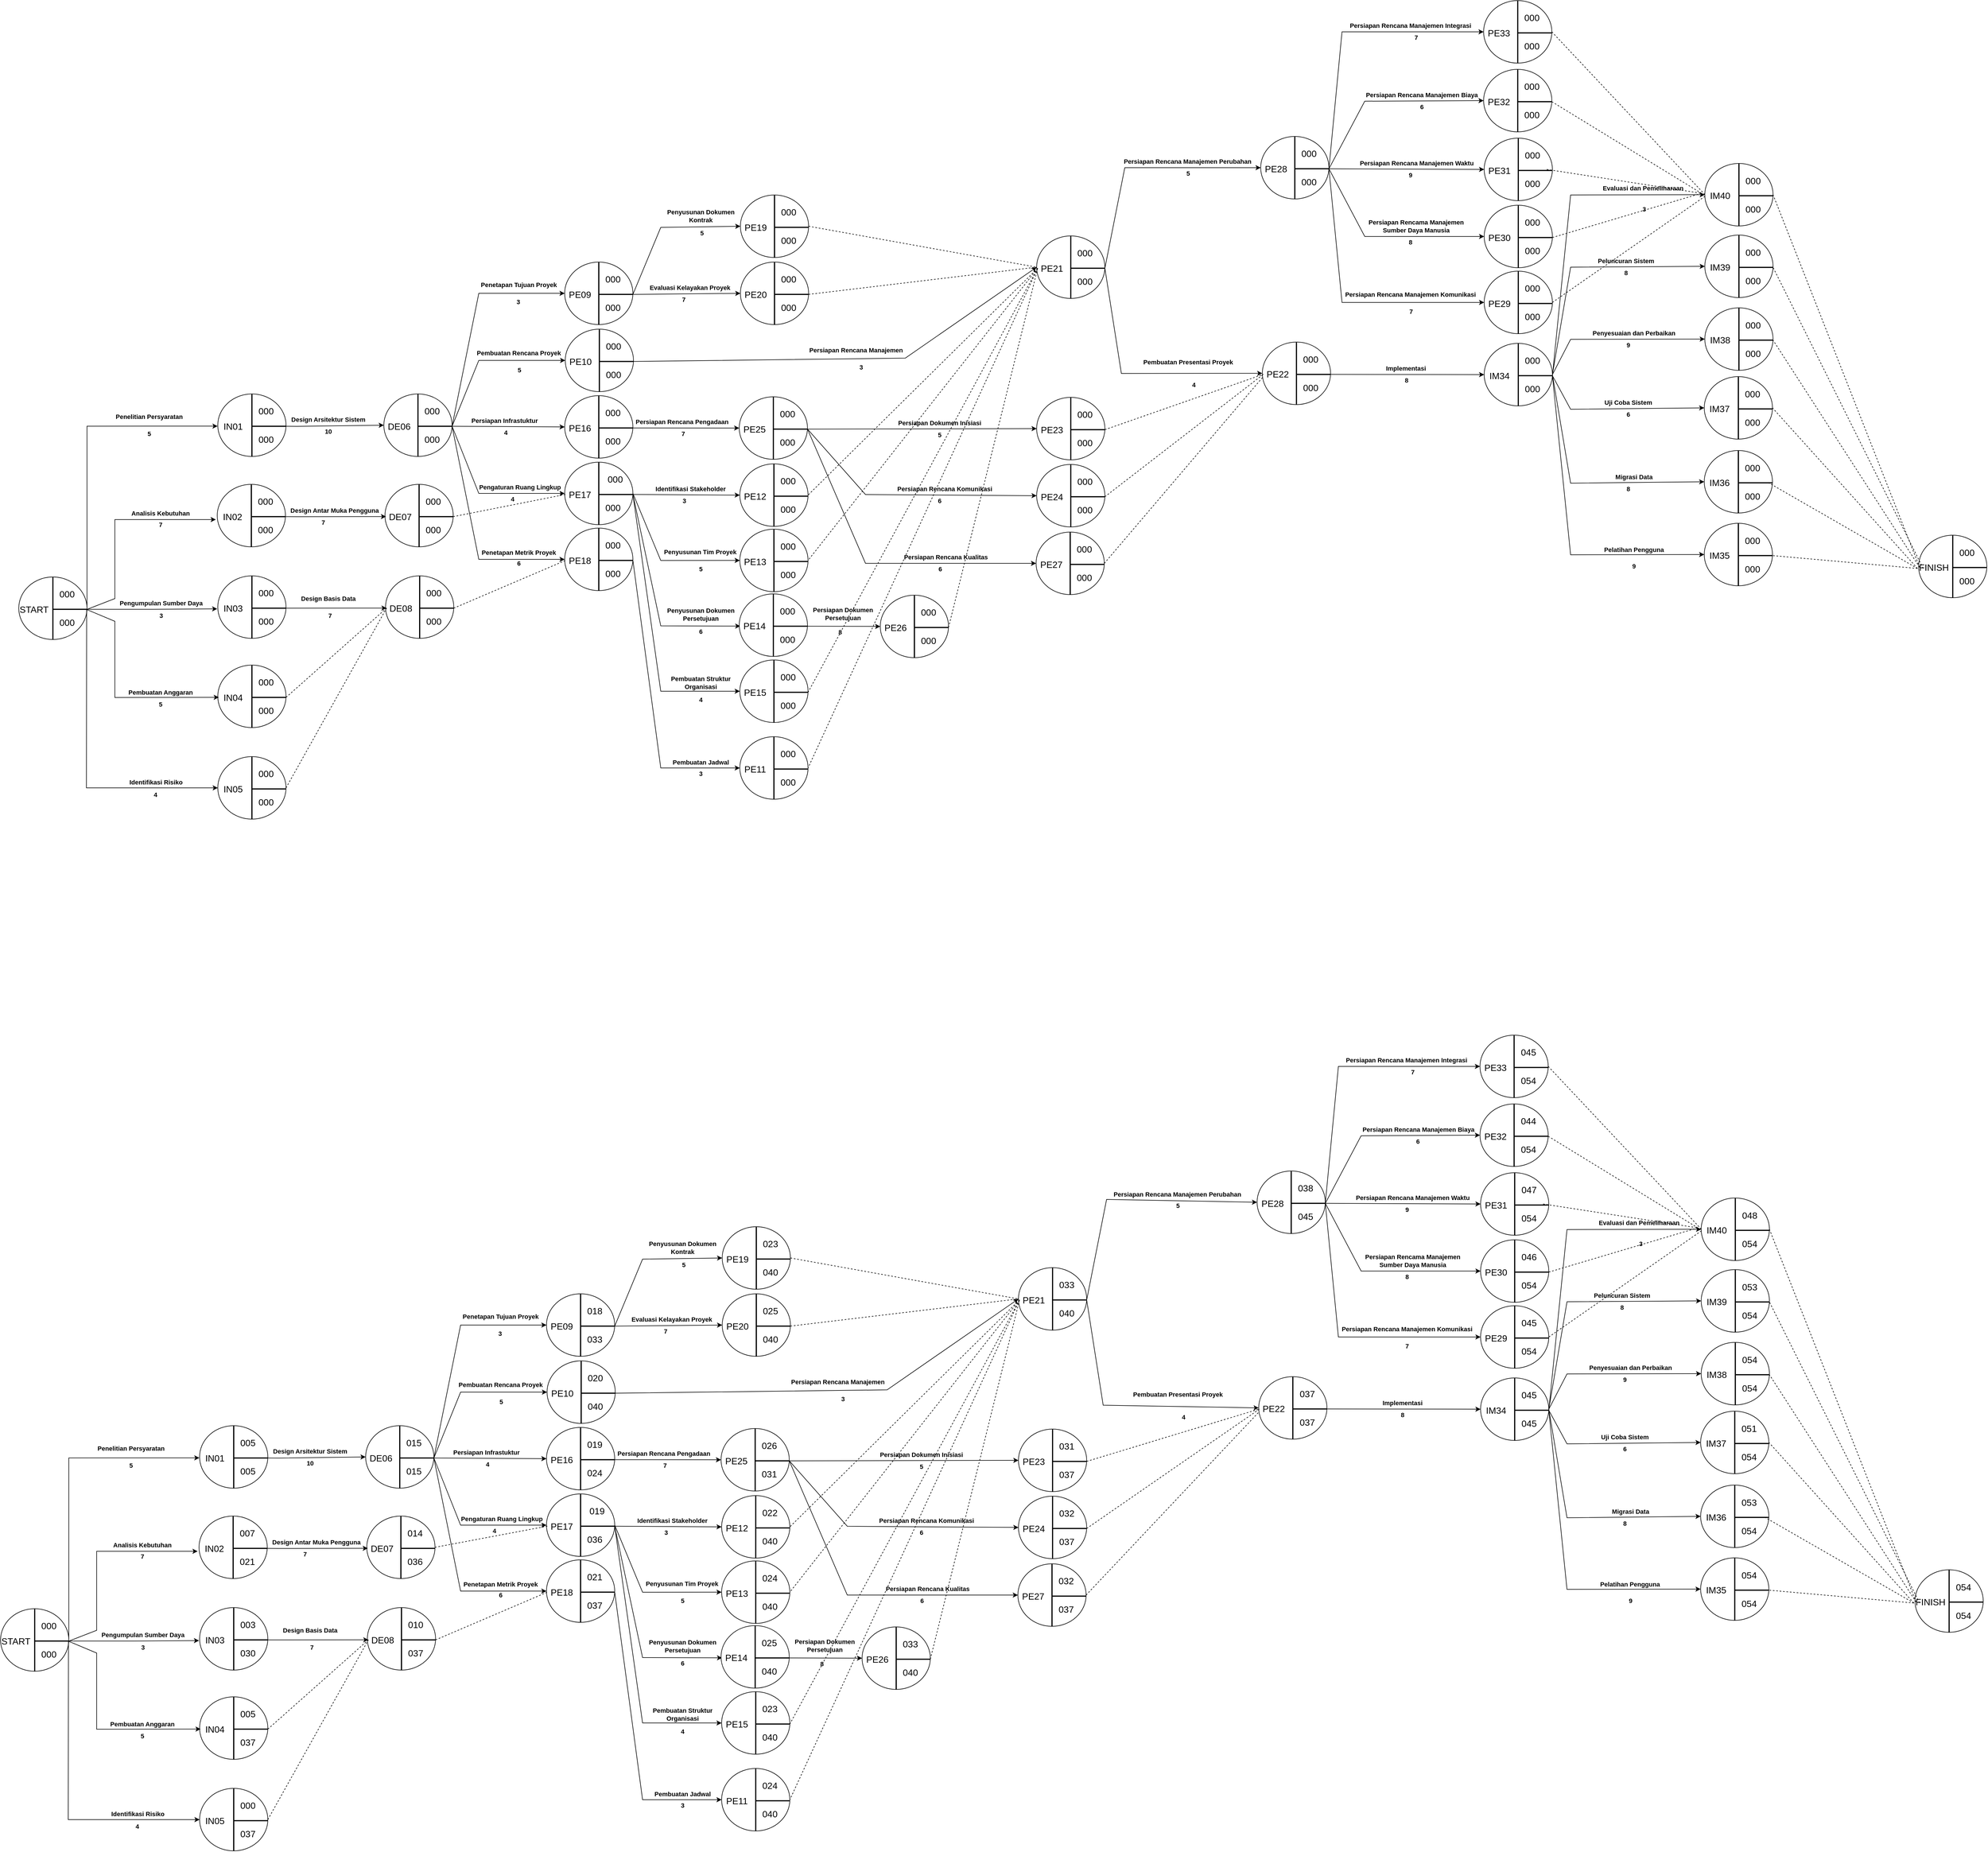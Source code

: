 <mxfile version="24.5.2" type="github">
  <diagram name="Page-1" id="ff44883e-f642-bcb2-894b-16b3d25a3f0b">
    <mxGraphModel dx="7135" dy="5183" grid="1" gridSize="10" guides="1" tooltips="1" connect="1" arrows="1" fold="1" page="1" pageScale="1.5" pageWidth="1169" pageHeight="826" background="none" math="0" shadow="0">
      <root>
        <mxCell id="0" style=";html=1;" />
        <mxCell id="1" style=";html=1;" parent="0" />
        <mxCell id="J5YyEjpSM3lU3VBUV3UF-6" value="" style="group" parent="1" vertex="1" connectable="0">
          <mxGeometry x="8" y="809" width="120" height="110" as="geometry" />
        </mxCell>
        <mxCell id="J5YyEjpSM3lU3VBUV3UF-12" value="" style="group" parent="J5YyEjpSM3lU3VBUV3UF-6" vertex="1" connectable="0">
          <mxGeometry width="120" height="110" as="geometry" />
        </mxCell>
        <mxCell id="J5YyEjpSM3lU3VBUV3UF-2" value="" style="ellipse;whiteSpace=wrap;html=1;" parent="J5YyEjpSM3lU3VBUV3UF-12" vertex="1">
          <mxGeometry width="120" height="110" as="geometry" />
        </mxCell>
        <mxCell id="J5YyEjpSM3lU3VBUV3UF-3" value="" style="line;strokeWidth=2;html=1;rotation=-90;" parent="J5YyEjpSM3lU3VBUV3UF-12" vertex="1">
          <mxGeometry x="5.47" y="48.25" width="109.07" height="13.75" as="geometry" />
        </mxCell>
        <mxCell id="J5YyEjpSM3lU3VBUV3UF-4" value="" style="line;strokeWidth=2;html=1;" parent="J5YyEjpSM3lU3VBUV3UF-12" vertex="1">
          <mxGeometry x="60" y="50" width="60" height="13.75" as="geometry" />
        </mxCell>
        <mxCell id="J5YyEjpSM3lU3VBUV3UF-7" value="000" style="text;strokeColor=none;fillColor=none;html=1;align=center;verticalAlign=middle;whiteSpace=wrap;rounded=0;fontSize=16;" parent="J5YyEjpSM3lU3VBUV3UF-12" vertex="1">
          <mxGeometry x="60" y="5.0" width="50" height="50" as="geometry" />
        </mxCell>
        <mxCell id="J5YyEjpSM3lU3VBUV3UF-9" value="000" style="text;strokeColor=none;fillColor=none;html=1;align=center;verticalAlign=middle;whiteSpace=wrap;rounded=0;fontSize=16;" parent="J5YyEjpSM3lU3VBUV3UF-12" vertex="1">
          <mxGeometry x="60" y="55" width="50" height="50" as="geometry" />
        </mxCell>
        <mxCell id="J5YyEjpSM3lU3VBUV3UF-10" value="START" style="text;strokeColor=none;fillColor=none;html=1;align=center;verticalAlign=middle;whiteSpace=wrap;rounded=0;fontSize=16;" parent="J5YyEjpSM3lU3VBUV3UF-12" vertex="1">
          <mxGeometry x="1.88" y="31.72" width="50" height="50" as="geometry" />
        </mxCell>
        <mxCell id="vZlfEXrCbTeppOrJPky9-1" value="" style="group" parent="1" vertex="1" connectable="0">
          <mxGeometry x="358" y="487" width="120" height="110" as="geometry" />
        </mxCell>
        <mxCell id="vZlfEXrCbTeppOrJPky9-2" value="" style="group" parent="vZlfEXrCbTeppOrJPky9-1" vertex="1" connectable="0">
          <mxGeometry width="120" height="110" as="geometry" />
        </mxCell>
        <mxCell id="vZlfEXrCbTeppOrJPky9-3" value="" style="ellipse;whiteSpace=wrap;html=1;" parent="vZlfEXrCbTeppOrJPky9-2" vertex="1">
          <mxGeometry width="120" height="110" as="geometry" />
        </mxCell>
        <mxCell id="vZlfEXrCbTeppOrJPky9-4" value="" style="line;strokeWidth=2;html=1;rotation=-90;" parent="vZlfEXrCbTeppOrJPky9-2" vertex="1">
          <mxGeometry x="5.47" y="48.25" width="109.07" height="13.75" as="geometry" />
        </mxCell>
        <mxCell id="vZlfEXrCbTeppOrJPky9-5" value="" style="line;strokeWidth=2;html=1;" parent="vZlfEXrCbTeppOrJPky9-2" vertex="1">
          <mxGeometry x="60" y="50" width="60" height="13.75" as="geometry" />
        </mxCell>
        <mxCell id="vZlfEXrCbTeppOrJPky9-6" value="005" style="text;strokeColor=none;fillColor=none;html=1;align=center;verticalAlign=middle;whiteSpace=wrap;rounded=0;fontSize=16;" parent="vZlfEXrCbTeppOrJPky9-2" vertex="1">
          <mxGeometry x="60" y="5.0" width="50" height="50" as="geometry" />
        </mxCell>
        <mxCell id="vZlfEXrCbTeppOrJPky9-7" value="005" style="text;strokeColor=none;fillColor=none;html=1;align=center;verticalAlign=middle;whiteSpace=wrap;rounded=0;fontSize=16;" parent="vZlfEXrCbTeppOrJPky9-2" vertex="1">
          <mxGeometry x="60" y="55" width="50" height="50" as="geometry" />
        </mxCell>
        <mxCell id="vZlfEXrCbTeppOrJPky9-8" value="IN01" style="text;strokeColor=none;fillColor=none;html=1;align=center;verticalAlign=middle;whiteSpace=wrap;rounded=0;fontSize=16;" parent="vZlfEXrCbTeppOrJPky9-2" vertex="1">
          <mxGeometry x="1.88" y="31.72" width="50" height="50" as="geometry" />
        </mxCell>
        <mxCell id="vZlfEXrCbTeppOrJPky9-9" value="" style="edgeStyle=orthogonalEdgeStyle;rounded=0;orthogonalLoop=1;jettySize=auto;html=1;exitX=1;exitY=0.5;exitDx=0;exitDy=0;exitPerimeter=0;entryX=-0.045;entryY=0.499;entryDx=0;entryDy=0;entryPerimeter=0;" parent="1" source="J5YyEjpSM3lU3VBUV3UF-4" target="vZlfEXrCbTeppOrJPky9-8" edge="1">
          <mxGeometry relative="1" as="geometry">
            <Array as="points">
              <mxPoint x="128" y="544" />
            </Array>
          </mxGeometry>
        </mxCell>
        <mxCell id="vZlfEXrCbTeppOrJPky9-20" value="&lt;b data-sider-select-id=&quot;907c42dd-3fa9-418a-ba88-5756a341e914&quot;&gt;5&lt;/b&gt;" style="edgeLabel;html=1;align=center;verticalAlign=middle;resizable=0;points=[];" parent="vZlfEXrCbTeppOrJPky9-9" vertex="1" connectable="0">
          <mxGeometry x="-0.18" relative="1" as="geometry">
            <mxPoint x="109" y="-83" as="offset" />
          </mxGeometry>
        </mxCell>
        <mxCell id="vZlfEXrCbTeppOrJPky9-21" value="&lt;b data-sider-select-id=&quot;7b996a0b-4ea2-4fc1-9395-53d7679742b2&quot;&gt;Penelitian Persyaratan&lt;/b&gt;" style="edgeLabel;html=1;align=center;verticalAlign=middle;resizable=0;points=[];shadow=1;" parent="vZlfEXrCbTeppOrJPky9-9" vertex="1" connectable="0">
          <mxGeometry x="-0.112" relative="1" as="geometry">
            <mxPoint x="109" y="-94" as="offset" />
          </mxGeometry>
        </mxCell>
        <mxCell id="vZlfEXrCbTeppOrJPky9-10" value="" style="group" parent="1" vertex="1" connectable="0">
          <mxGeometry x="358" y="807" width="120" height="110" as="geometry" />
        </mxCell>
        <mxCell id="vZlfEXrCbTeppOrJPky9-11" value="" style="group" parent="vZlfEXrCbTeppOrJPky9-10" vertex="1" connectable="0">
          <mxGeometry width="120" height="110" as="geometry" />
        </mxCell>
        <mxCell id="vZlfEXrCbTeppOrJPky9-12" value="" style="ellipse;whiteSpace=wrap;html=1;" parent="vZlfEXrCbTeppOrJPky9-11" vertex="1">
          <mxGeometry width="120" height="110" as="geometry" />
        </mxCell>
        <mxCell id="vZlfEXrCbTeppOrJPky9-13" value="" style="line;strokeWidth=2;html=1;rotation=-90;" parent="vZlfEXrCbTeppOrJPky9-11" vertex="1">
          <mxGeometry x="5.47" y="48.25" width="109.07" height="13.75" as="geometry" />
        </mxCell>
        <mxCell id="vZlfEXrCbTeppOrJPky9-14" value="" style="line;strokeWidth=2;html=1;" parent="vZlfEXrCbTeppOrJPky9-11" vertex="1">
          <mxGeometry x="60" y="50" width="60" height="13.75" as="geometry" />
        </mxCell>
        <mxCell id="vZlfEXrCbTeppOrJPky9-15" value="003" style="text;strokeColor=none;fillColor=none;html=1;align=center;verticalAlign=middle;whiteSpace=wrap;rounded=0;fontSize=16;" parent="vZlfEXrCbTeppOrJPky9-11" vertex="1">
          <mxGeometry x="60" y="5.0" width="50" height="50" as="geometry" />
        </mxCell>
        <mxCell id="vZlfEXrCbTeppOrJPky9-16" value="030" style="text;strokeColor=none;fillColor=none;html=1;align=center;verticalAlign=middle;whiteSpace=wrap;rounded=0;fontSize=16;" parent="vZlfEXrCbTeppOrJPky9-11" vertex="1">
          <mxGeometry x="60" y="55" width="50" height="50" as="geometry" />
        </mxCell>
        <mxCell id="vZlfEXrCbTeppOrJPky9-17" value="IN03" style="text;strokeColor=none;fillColor=none;html=1;align=center;verticalAlign=middle;whiteSpace=wrap;rounded=0;fontSize=16;" parent="vZlfEXrCbTeppOrJPky9-11" vertex="1">
          <mxGeometry x="1.88" y="31.72" width="50" height="50" as="geometry" />
        </mxCell>
        <mxCell id="vZlfEXrCbTeppOrJPky9-22" value="" style="group" parent="1" vertex="1" connectable="0">
          <mxGeometry x="357" y="646" width="120" height="110" as="geometry" />
        </mxCell>
        <mxCell id="vZlfEXrCbTeppOrJPky9-23" value="" style="group" parent="vZlfEXrCbTeppOrJPky9-22" vertex="1" connectable="0">
          <mxGeometry width="120" height="110" as="geometry" />
        </mxCell>
        <mxCell id="vZlfEXrCbTeppOrJPky9-24" value="" style="ellipse;whiteSpace=wrap;html=1;" parent="vZlfEXrCbTeppOrJPky9-23" vertex="1">
          <mxGeometry width="120" height="110" as="geometry" />
        </mxCell>
        <mxCell id="vZlfEXrCbTeppOrJPky9-25" value="" style="line;strokeWidth=2;html=1;rotation=-90;" parent="vZlfEXrCbTeppOrJPky9-23" vertex="1">
          <mxGeometry x="5.47" y="48.25" width="109.07" height="13.75" as="geometry" />
        </mxCell>
        <mxCell id="vZlfEXrCbTeppOrJPky9-26" value="" style="line;strokeWidth=2;html=1;" parent="vZlfEXrCbTeppOrJPky9-23" vertex="1">
          <mxGeometry x="60" y="50" width="60" height="13.75" as="geometry" />
        </mxCell>
        <mxCell id="vZlfEXrCbTeppOrJPky9-27" value="007" style="text;strokeColor=none;fillColor=none;html=1;align=center;verticalAlign=middle;whiteSpace=wrap;rounded=0;fontSize=16;" parent="vZlfEXrCbTeppOrJPky9-23" vertex="1">
          <mxGeometry x="60" y="5.0" width="50" height="50" as="geometry" />
        </mxCell>
        <mxCell id="vZlfEXrCbTeppOrJPky9-28" value="021" style="text;strokeColor=none;fillColor=none;html=1;align=center;verticalAlign=middle;whiteSpace=wrap;rounded=0;fontSize=16;" parent="vZlfEXrCbTeppOrJPky9-23" vertex="1">
          <mxGeometry x="60" y="55" width="50" height="50" as="geometry" />
        </mxCell>
        <mxCell id="vZlfEXrCbTeppOrJPky9-29" value="IN02" style="text;strokeColor=none;fillColor=none;html=1;align=center;verticalAlign=middle;whiteSpace=wrap;rounded=0;fontSize=16;" parent="vZlfEXrCbTeppOrJPky9-23" vertex="1">
          <mxGeometry x="1.88" y="31.72" width="50" height="50" as="geometry" />
        </mxCell>
        <mxCell id="vZlfEXrCbTeppOrJPky9-30" value="" style="group" parent="1" vertex="1" connectable="0">
          <mxGeometry x="358" y="964" width="120" height="110" as="geometry" />
        </mxCell>
        <mxCell id="vZlfEXrCbTeppOrJPky9-31" value="" style="group" parent="vZlfEXrCbTeppOrJPky9-30" vertex="1" connectable="0">
          <mxGeometry width="120" height="110" as="geometry" />
        </mxCell>
        <mxCell id="vZlfEXrCbTeppOrJPky9-32" value="" style="ellipse;whiteSpace=wrap;html=1;" parent="vZlfEXrCbTeppOrJPky9-31" vertex="1">
          <mxGeometry width="120" height="110" as="geometry" />
        </mxCell>
        <mxCell id="vZlfEXrCbTeppOrJPky9-33" value="" style="line;strokeWidth=2;html=1;rotation=-90;" parent="vZlfEXrCbTeppOrJPky9-31" vertex="1">
          <mxGeometry x="5.47" y="48.25" width="109.07" height="13.75" as="geometry" />
        </mxCell>
        <mxCell id="vZlfEXrCbTeppOrJPky9-34" value="" style="line;strokeWidth=2;html=1;" parent="vZlfEXrCbTeppOrJPky9-31" vertex="1">
          <mxGeometry x="60" y="50" width="60" height="13.75" as="geometry" />
        </mxCell>
        <mxCell id="vZlfEXrCbTeppOrJPky9-35" value="005" style="text;strokeColor=none;fillColor=none;html=1;align=center;verticalAlign=middle;whiteSpace=wrap;rounded=0;fontSize=16;" parent="vZlfEXrCbTeppOrJPky9-31" vertex="1">
          <mxGeometry x="60" y="5.0" width="50" height="50" as="geometry" />
        </mxCell>
        <mxCell id="vZlfEXrCbTeppOrJPky9-36" value="037" style="text;strokeColor=none;fillColor=none;html=1;align=center;verticalAlign=middle;whiteSpace=wrap;rounded=0;fontSize=16;" parent="vZlfEXrCbTeppOrJPky9-31" vertex="1">
          <mxGeometry x="60" y="55" width="50" height="50" as="geometry" />
        </mxCell>
        <mxCell id="vZlfEXrCbTeppOrJPky9-37" value="IN04" style="text;strokeColor=none;fillColor=none;html=1;align=center;verticalAlign=middle;whiteSpace=wrap;rounded=0;fontSize=16;" parent="vZlfEXrCbTeppOrJPky9-31" vertex="1">
          <mxGeometry x="1.88" y="31.72" width="50" height="50" as="geometry" />
        </mxCell>
        <mxCell id="vZlfEXrCbTeppOrJPky9-38" value="" style="group" parent="1" vertex="1" connectable="0">
          <mxGeometry x="358" y="1125" width="120" height="110" as="geometry" />
        </mxCell>
        <mxCell id="vZlfEXrCbTeppOrJPky9-39" value="" style="group" parent="vZlfEXrCbTeppOrJPky9-38" vertex="1" connectable="0">
          <mxGeometry width="120" height="110" as="geometry" />
        </mxCell>
        <mxCell id="vZlfEXrCbTeppOrJPky9-40" value="" style="ellipse;whiteSpace=wrap;html=1;" parent="vZlfEXrCbTeppOrJPky9-39" vertex="1">
          <mxGeometry width="120" height="110" as="geometry" />
        </mxCell>
        <mxCell id="vZlfEXrCbTeppOrJPky9-41" value="" style="line;strokeWidth=2;html=1;rotation=-90;" parent="vZlfEXrCbTeppOrJPky9-39" vertex="1">
          <mxGeometry x="5.47" y="48.25" width="109.07" height="13.75" as="geometry" />
        </mxCell>
        <mxCell id="vZlfEXrCbTeppOrJPky9-42" value="" style="line;strokeWidth=2;html=1;" parent="vZlfEXrCbTeppOrJPky9-39" vertex="1">
          <mxGeometry x="60" y="50" width="60" height="13.75" as="geometry" />
        </mxCell>
        <mxCell id="vZlfEXrCbTeppOrJPky9-43" value="000" style="text;strokeColor=none;fillColor=none;html=1;align=center;verticalAlign=middle;whiteSpace=wrap;rounded=0;fontSize=16;" parent="vZlfEXrCbTeppOrJPky9-39" vertex="1">
          <mxGeometry x="60" y="5.0" width="50" height="50" as="geometry" />
        </mxCell>
        <mxCell id="vZlfEXrCbTeppOrJPky9-44" value="037" style="text;strokeColor=none;fillColor=none;html=1;align=center;verticalAlign=middle;whiteSpace=wrap;rounded=0;fontSize=16;" parent="vZlfEXrCbTeppOrJPky9-39" vertex="1">
          <mxGeometry x="60" y="55" width="50" height="50" as="geometry" />
        </mxCell>
        <mxCell id="vZlfEXrCbTeppOrJPky9-45" value="IN05" style="text;strokeColor=none;fillColor=none;html=1;align=center;verticalAlign=middle;whiteSpace=wrap;rounded=0;fontSize=16;" parent="vZlfEXrCbTeppOrJPky9-39" vertex="1">
          <mxGeometry x="1.88" y="31.72" width="50" height="50" as="geometry" />
        </mxCell>
        <mxCell id="vZlfEXrCbTeppOrJPky9-47" value="" style="edgeStyle=orthogonalEdgeStyle;rounded=0;orthogonalLoop=1;jettySize=auto;html=1;entryX=-0.008;entryY=0.528;entryDx=0;entryDy=0;entryPerimeter=0;" parent="1" source="J5YyEjpSM3lU3VBUV3UF-4" target="vZlfEXrCbTeppOrJPky9-12" edge="1">
          <mxGeometry relative="1" as="geometry">
            <mxPoint x="208" y="844.875" as="targetPoint" />
          </mxGeometry>
        </mxCell>
        <mxCell id="vZlfEXrCbTeppOrJPky9-54" value="Pengumpulan Sumber Daya" style="edgeLabel;html=1;align=center;verticalAlign=middle;resizable=0;points=[];fontStyle=1" parent="vZlfEXrCbTeppOrJPky9-47" vertex="1" connectable="0">
          <mxGeometry x="0.177" y="-1" relative="1" as="geometry">
            <mxPoint x="-5" y="-11" as="offset" />
          </mxGeometry>
        </mxCell>
        <mxCell id="vZlfEXrCbTeppOrJPky9-55" value="3" style="edgeLabel;html=1;align=center;verticalAlign=middle;resizable=0;points=[];fontStyle=1" parent="vZlfEXrCbTeppOrJPky9-47" vertex="1" connectable="0">
          <mxGeometry x="0.283" y="-1" relative="1" as="geometry">
            <mxPoint x="-17" y="11" as="offset" />
          </mxGeometry>
        </mxCell>
        <mxCell id="vZlfEXrCbTeppOrJPky9-49" value="" style="endArrow=classic;html=1;rounded=0;exitX=0.99;exitY=0.503;exitDx=0;exitDy=0;exitPerimeter=0;entryX=0;entryY=0.5;entryDx=0;entryDy=0;" parent="1" source="J5YyEjpSM3lU3VBUV3UF-4" target="vZlfEXrCbTeppOrJPky9-40" edge="1">
          <mxGeometry width="50" height="50" relative="1" as="geometry">
            <mxPoint x="127" y="847" as="sourcePoint" />
            <mxPoint x="177" y="867" as="targetPoint" />
            <Array as="points">
              <mxPoint x="127" y="1180" />
            </Array>
          </mxGeometry>
        </mxCell>
        <mxCell id="vZlfEXrCbTeppOrJPky9-60" value="Identifikasi Risiko" style="edgeLabel;html=1;align=center;verticalAlign=middle;resizable=0;points=[];fontStyle=1" parent="vZlfEXrCbTeppOrJPky9-49" vertex="1" connectable="0">
          <mxGeometry x="0.594" relative="1" as="geometry">
            <mxPoint x="1" y="-10" as="offset" />
          </mxGeometry>
        </mxCell>
        <mxCell id="vZlfEXrCbTeppOrJPky9-61" value="4" style="edgeLabel;html=1;align=center;verticalAlign=middle;resizable=0;points=[];fontStyle=1" parent="vZlfEXrCbTeppOrJPky9-49" vertex="1" connectable="0">
          <mxGeometry x="0.67" relative="1" as="geometry">
            <mxPoint x="-20" y="12" as="offset" />
          </mxGeometry>
        </mxCell>
        <mxCell id="vZlfEXrCbTeppOrJPky9-50" value="" style="endArrow=classic;html=1;rounded=0;exitX=0.995;exitY=0.517;exitDx=0;exitDy=0;exitPerimeter=0;entryX=-0.021;entryY=0.564;entryDx=0;entryDy=0;entryPerimeter=0;" parent="1" source="J5YyEjpSM3lU3VBUV3UF-4" target="vZlfEXrCbTeppOrJPky9-24" edge="1">
          <mxGeometry width="50" height="50" relative="1" as="geometry">
            <mxPoint x="127" y="847" as="sourcePoint" />
            <mxPoint x="167" y="817" as="targetPoint" />
            <Array as="points">
              <mxPoint x="177" y="847" />
              <mxPoint x="177" y="708" />
            </Array>
          </mxGeometry>
        </mxCell>
        <mxCell id="vZlfEXrCbTeppOrJPky9-52" value="&lt;b data-sider-select-id=&quot;2aaad531-f9b8-49ab-893a-69e4aa993049&quot;&gt;Analisis Kebutuhan&lt;/b&gt;" style="edgeLabel;html=1;align=center;verticalAlign=middle;resizable=0;points=[];" parent="vZlfEXrCbTeppOrJPky9-50" vertex="1" connectable="0">
          <mxGeometry x="0.486" y="2" relative="1" as="geometry">
            <mxPoint x="-3" y="-9" as="offset" />
          </mxGeometry>
        </mxCell>
        <mxCell id="vZlfEXrCbTeppOrJPky9-53" value="&lt;b data-sider-select-id=&quot;509955d8-b384-473e-8604-aed854ef1bd4&quot;&gt;7&lt;/b&gt;" style="edgeLabel;html=1;align=center;verticalAlign=middle;resizable=0;points=[];" parent="vZlfEXrCbTeppOrJPky9-50" vertex="1" connectable="0">
          <mxGeometry x="0.594" relative="1" as="geometry">
            <mxPoint x="-23" y="9" as="offset" />
          </mxGeometry>
        </mxCell>
        <mxCell id="vZlfEXrCbTeppOrJPky9-51" value="" style="endArrow=classic;html=1;rounded=0;exitX=0.989;exitY=0.522;exitDx=0;exitDy=0;exitPerimeter=0;entryX=0;entryY=0.5;entryDx=0;entryDy=0;" parent="1" source="J5YyEjpSM3lU3VBUV3UF-4" target="vZlfEXrCbTeppOrJPky9-37" edge="1">
          <mxGeometry width="50" height="50" relative="1" as="geometry">
            <mxPoint x="117" y="867" as="sourcePoint" />
            <mxPoint x="187" y="827" as="targetPoint" />
            <Array as="points">
              <mxPoint x="177" y="887" />
              <mxPoint x="177" y="1021" />
            </Array>
          </mxGeometry>
        </mxCell>
        <mxCell id="vZlfEXrCbTeppOrJPky9-57" value="Pembuatan Anggaran" style="edgeLabel;html=1;align=center;verticalAlign=middle;resizable=0;points=[];fontStyle=1" parent="vZlfEXrCbTeppOrJPky9-51" vertex="1" connectable="0">
          <mxGeometry x="0.492" y="1" relative="1" as="geometry">
            <mxPoint x="-9" y="-8" as="offset" />
          </mxGeometry>
        </mxCell>
        <mxCell id="vZlfEXrCbTeppOrJPky9-58" value="5" style="edgeLabel;html=1;align=center;verticalAlign=middle;resizable=0;points=[];fontStyle=1" parent="vZlfEXrCbTeppOrJPky9-51" vertex="1" connectable="0">
          <mxGeometry x="0.522" y="2" relative="1" as="geometry">
            <mxPoint x="-14" y="14" as="offset" />
          </mxGeometry>
        </mxCell>
        <mxCell id="vZlfEXrCbTeppOrJPky9-62" value="" style="group" parent="1" vertex="1" connectable="0">
          <mxGeometry x="650" y="487" width="120" height="110" as="geometry" />
        </mxCell>
        <mxCell id="vZlfEXrCbTeppOrJPky9-63" value="" style="group" parent="vZlfEXrCbTeppOrJPky9-62" vertex="1" connectable="0">
          <mxGeometry width="120" height="110" as="geometry" />
        </mxCell>
        <mxCell id="vZlfEXrCbTeppOrJPky9-64" value="" style="ellipse;whiteSpace=wrap;html=1;" parent="vZlfEXrCbTeppOrJPky9-63" vertex="1">
          <mxGeometry width="120" height="110" as="geometry" />
        </mxCell>
        <mxCell id="vZlfEXrCbTeppOrJPky9-65" value="" style="line;strokeWidth=2;html=1;rotation=-90;" parent="vZlfEXrCbTeppOrJPky9-63" vertex="1">
          <mxGeometry x="5.47" y="48.25" width="109.07" height="13.75" as="geometry" />
        </mxCell>
        <mxCell id="vZlfEXrCbTeppOrJPky9-66" value="" style="line;strokeWidth=2;html=1;" parent="vZlfEXrCbTeppOrJPky9-63" vertex="1">
          <mxGeometry x="60" y="50" width="60" height="13.75" as="geometry" />
        </mxCell>
        <mxCell id="vZlfEXrCbTeppOrJPky9-67" value="015" style="text;strokeColor=none;fillColor=none;html=1;align=center;verticalAlign=middle;whiteSpace=wrap;rounded=0;fontSize=16;" parent="vZlfEXrCbTeppOrJPky9-63" vertex="1">
          <mxGeometry x="60" y="5.0" width="50" height="50" as="geometry" />
        </mxCell>
        <mxCell id="vZlfEXrCbTeppOrJPky9-68" value="015" style="text;strokeColor=none;fillColor=none;html=1;align=center;verticalAlign=middle;whiteSpace=wrap;rounded=0;fontSize=16;" parent="vZlfEXrCbTeppOrJPky9-63" vertex="1">
          <mxGeometry x="60" y="55" width="50" height="50" as="geometry" />
        </mxCell>
        <mxCell id="vZlfEXrCbTeppOrJPky9-69" value="DE06" style="text;strokeColor=none;fillColor=none;html=1;align=center;verticalAlign=middle;whiteSpace=wrap;rounded=0;fontSize=16;" parent="vZlfEXrCbTeppOrJPky9-63" vertex="1">
          <mxGeometry x="1.88" y="31.72" width="50" height="50" as="geometry" />
        </mxCell>
        <mxCell id="vZlfEXrCbTeppOrJPky9-86" value="" style="group" parent="1" vertex="1" connectable="0">
          <mxGeometry x="652" y="646" width="120" height="110" as="geometry" />
        </mxCell>
        <mxCell id="vZlfEXrCbTeppOrJPky9-87" value="" style="group" parent="vZlfEXrCbTeppOrJPky9-86" vertex="1" connectable="0">
          <mxGeometry width="120" height="110" as="geometry" />
        </mxCell>
        <mxCell id="vZlfEXrCbTeppOrJPky9-88" value="" style="ellipse;whiteSpace=wrap;html=1;" parent="vZlfEXrCbTeppOrJPky9-87" vertex="1">
          <mxGeometry width="120" height="110" as="geometry" />
        </mxCell>
        <mxCell id="vZlfEXrCbTeppOrJPky9-89" value="" style="line;strokeWidth=2;html=1;rotation=-90;" parent="vZlfEXrCbTeppOrJPky9-87" vertex="1">
          <mxGeometry x="5.47" y="48.25" width="109.07" height="13.75" as="geometry" />
        </mxCell>
        <mxCell id="vZlfEXrCbTeppOrJPky9-90" value="" style="line;strokeWidth=2;html=1;" parent="vZlfEXrCbTeppOrJPky9-87" vertex="1">
          <mxGeometry x="60" y="50" width="60" height="13.75" as="geometry" />
        </mxCell>
        <mxCell id="vZlfEXrCbTeppOrJPky9-91" value="014" style="text;strokeColor=none;fillColor=none;html=1;align=center;verticalAlign=middle;whiteSpace=wrap;rounded=0;fontSize=16;" parent="vZlfEXrCbTeppOrJPky9-87" vertex="1">
          <mxGeometry x="60" y="5.0" width="50" height="50" as="geometry" />
        </mxCell>
        <mxCell id="vZlfEXrCbTeppOrJPky9-92" value="036" style="text;strokeColor=none;fillColor=none;html=1;align=center;verticalAlign=middle;whiteSpace=wrap;rounded=0;fontSize=16;" parent="vZlfEXrCbTeppOrJPky9-87" vertex="1">
          <mxGeometry x="60" y="55" width="50" height="50" as="geometry" />
        </mxCell>
        <mxCell id="vZlfEXrCbTeppOrJPky9-93" value="DE07" style="text;strokeColor=none;fillColor=none;html=1;align=center;verticalAlign=middle;whiteSpace=wrap;rounded=0;fontSize=16;" parent="vZlfEXrCbTeppOrJPky9-87" vertex="1">
          <mxGeometry x="1.88" y="31.72" width="50" height="50" as="geometry" />
        </mxCell>
        <mxCell id="vZlfEXrCbTeppOrJPky9-94" value="" style="group" parent="1" vertex="1" connectable="0">
          <mxGeometry x="653" y="807" width="120" height="110" as="geometry" />
        </mxCell>
        <mxCell id="vZlfEXrCbTeppOrJPky9-95" value="" style="group" parent="vZlfEXrCbTeppOrJPky9-94" vertex="1" connectable="0">
          <mxGeometry width="120" height="110" as="geometry" />
        </mxCell>
        <mxCell id="vZlfEXrCbTeppOrJPky9-96" value="" style="ellipse;whiteSpace=wrap;html=1;" parent="vZlfEXrCbTeppOrJPky9-95" vertex="1">
          <mxGeometry width="120" height="110" as="geometry" />
        </mxCell>
        <mxCell id="vZlfEXrCbTeppOrJPky9-97" value="" style="line;strokeWidth=2;html=1;rotation=-90;" parent="vZlfEXrCbTeppOrJPky9-95" vertex="1">
          <mxGeometry x="5.47" y="48.25" width="109.07" height="13.75" as="geometry" />
        </mxCell>
        <mxCell id="vZlfEXrCbTeppOrJPky9-98" value="" style="line;strokeWidth=2;html=1;" parent="vZlfEXrCbTeppOrJPky9-95" vertex="1">
          <mxGeometry x="60" y="50" width="60" height="13.75" as="geometry" />
        </mxCell>
        <mxCell id="vZlfEXrCbTeppOrJPky9-99" value="010" style="text;strokeColor=none;fillColor=none;html=1;align=center;verticalAlign=middle;whiteSpace=wrap;rounded=0;fontSize=16;" parent="vZlfEXrCbTeppOrJPky9-95" vertex="1">
          <mxGeometry x="60" y="5.0" width="50" height="50" as="geometry" />
        </mxCell>
        <mxCell id="vZlfEXrCbTeppOrJPky9-100" value="037" style="text;strokeColor=none;fillColor=none;html=1;align=center;verticalAlign=middle;whiteSpace=wrap;rounded=0;fontSize=16;" parent="vZlfEXrCbTeppOrJPky9-95" vertex="1">
          <mxGeometry x="60" y="55" width="50" height="50" as="geometry" />
        </mxCell>
        <mxCell id="vZlfEXrCbTeppOrJPky9-101" value="DE08" style="text;strokeColor=none;fillColor=none;html=1;align=center;verticalAlign=middle;whiteSpace=wrap;rounded=0;fontSize=16;" parent="vZlfEXrCbTeppOrJPky9-95" vertex="1">
          <mxGeometry x="1.88" y="31.72" width="50" height="50" as="geometry" />
        </mxCell>
        <mxCell id="vZlfEXrCbTeppOrJPky9-105" value="" style="endArrow=classic;html=1;rounded=0;entryX=0;entryY=0.5;entryDx=0;entryDy=0;exitX=1;exitY=0.5;exitDx=0;exitDy=0;exitPerimeter=0;" parent="1" source="vZlfEXrCbTeppOrJPky9-5" target="vZlfEXrCbTeppOrJPky9-64" edge="1">
          <mxGeometry width="50" height="50" relative="1" as="geometry">
            <mxPoint x="387" y="621.62" as="sourcePoint" />
            <mxPoint x="637" y="621.62" as="targetPoint" />
            <Array as="points">
              <mxPoint x="497" y="544" />
            </Array>
          </mxGeometry>
        </mxCell>
        <mxCell id="vZlfEXrCbTeppOrJPky9-106" value="Design Arsitektur Sistem" style="edgeLabel;html=1;align=center;verticalAlign=middle;resizable=0;points=[];fontStyle=1" parent="vZlfEXrCbTeppOrJPky9-105" vertex="1" connectable="0">
          <mxGeometry x="0.126" y="1" relative="1" as="geometry">
            <mxPoint x="-23" y="-10" as="offset" />
          </mxGeometry>
        </mxCell>
        <mxCell id="vZlfEXrCbTeppOrJPky9-107" value="10" style="edgeLabel;html=1;align=center;verticalAlign=middle;resizable=0;points=[];fontStyle=1" parent="vZlfEXrCbTeppOrJPky9-105" vertex="1" connectable="0">
          <mxGeometry x="0.071" relative="1" as="geometry">
            <mxPoint x="-18" y="10" as="offset" />
          </mxGeometry>
        </mxCell>
        <mxCell id="vZlfEXrCbTeppOrJPky9-109" value="" style="endArrow=classic;html=1;rounded=0;entryX=0;entryY=0.5;entryDx=0;entryDy=0;exitX=1;exitY=0.5;exitDx=0;exitDy=0;exitPerimeter=0;" parent="1" source="vZlfEXrCbTeppOrJPky9-26" target="vZlfEXrCbTeppOrJPky9-93" edge="1">
          <mxGeometry width="50" height="50" relative="1" as="geometry">
            <mxPoint x="397" y="782.62" as="sourcePoint" />
            <mxPoint x="647" y="782.62" as="targetPoint" />
            <Array as="points">
              <mxPoint x="497" y="703" />
            </Array>
          </mxGeometry>
        </mxCell>
        <mxCell id="vZlfEXrCbTeppOrJPky9-110" value="Design Antar Muka Pengguna" style="edgeLabel;html=1;align=center;verticalAlign=middle;resizable=0;points=[];fontStyle=1" parent="vZlfEXrCbTeppOrJPky9-109" vertex="1" connectable="0">
          <mxGeometry x="0.126" y="1" relative="1" as="geometry">
            <mxPoint x="-14" y="-10" as="offset" />
          </mxGeometry>
        </mxCell>
        <mxCell id="vZlfEXrCbTeppOrJPky9-111" value="7" style="edgeLabel;html=1;align=center;verticalAlign=middle;resizable=0;points=[];fontStyle=1" parent="vZlfEXrCbTeppOrJPky9-109" vertex="1" connectable="0">
          <mxGeometry x="0.071" relative="1" as="geometry">
            <mxPoint x="-29" y="10" as="offset" />
          </mxGeometry>
        </mxCell>
        <mxCell id="vZlfEXrCbTeppOrJPky9-118" value="" style="group" parent="1" vertex="1" connectable="0">
          <mxGeometry x="3374.64" y="740.5" width="120" height="110" as="geometry" />
        </mxCell>
        <mxCell id="vZlfEXrCbTeppOrJPky9-119" value="" style="group" parent="vZlfEXrCbTeppOrJPky9-118" vertex="1" connectable="0">
          <mxGeometry width="120" height="110" as="geometry" />
        </mxCell>
        <mxCell id="vZlfEXrCbTeppOrJPky9-120" value="" style="ellipse;whiteSpace=wrap;html=1;" parent="vZlfEXrCbTeppOrJPky9-119" vertex="1">
          <mxGeometry width="120" height="110" as="geometry" />
        </mxCell>
        <mxCell id="vZlfEXrCbTeppOrJPky9-121" value="" style="line;strokeWidth=2;html=1;rotation=-90;" parent="vZlfEXrCbTeppOrJPky9-119" vertex="1">
          <mxGeometry x="5.47" y="48.25" width="109.07" height="13.75" as="geometry" />
        </mxCell>
        <mxCell id="vZlfEXrCbTeppOrJPky9-122" value="" style="line;strokeWidth=2;html=1;" parent="vZlfEXrCbTeppOrJPky9-119" vertex="1">
          <mxGeometry x="60" y="50" width="60" height="13.75" as="geometry" />
        </mxCell>
        <mxCell id="vZlfEXrCbTeppOrJPky9-123" value="054" style="text;strokeColor=none;fillColor=none;html=1;align=center;verticalAlign=middle;whiteSpace=wrap;rounded=0;fontSize=16;" parent="vZlfEXrCbTeppOrJPky9-119" vertex="1">
          <mxGeometry x="60" y="5.0" width="50" height="50" as="geometry" />
        </mxCell>
        <mxCell id="vZlfEXrCbTeppOrJPky9-124" value="054" style="text;strokeColor=none;fillColor=none;html=1;align=center;verticalAlign=middle;whiteSpace=wrap;rounded=0;fontSize=16;" parent="vZlfEXrCbTeppOrJPky9-119" vertex="1">
          <mxGeometry x="60" y="55" width="50" height="50" as="geometry" />
        </mxCell>
        <mxCell id="vZlfEXrCbTeppOrJPky9-125" value="FINISH" style="text;strokeColor=none;fillColor=none;html=1;align=center;verticalAlign=middle;whiteSpace=wrap;rounded=0;fontSize=16;" parent="vZlfEXrCbTeppOrJPky9-119" vertex="1">
          <mxGeometry x="1.88" y="31.72" width="50" height="50" as="geometry" />
        </mxCell>
        <mxCell id="vZlfEXrCbTeppOrJPky9-126" value="" style="endArrow=none;dashed=1;html=1;rounded=0;exitX=1;exitY=0.5;exitDx=0;exitDy=0;entryX=0;entryY=0.5;entryDx=0;entryDy=0;" parent="1" source="vZlfEXrCbTeppOrJPky9-40" target="vZlfEXrCbTeppOrJPky9-101" edge="1">
          <mxGeometry width="50" height="50" relative="1" as="geometry">
            <mxPoint x="697" y="967" as="sourcePoint" />
            <mxPoint x="747" y="917" as="targetPoint" />
          </mxGeometry>
        </mxCell>
        <mxCell id="vZlfEXrCbTeppOrJPky9-127" value="" style="endArrow=none;dashed=1;html=1;rounded=0;exitX=1;exitY=0.5;exitDx=0;exitDy=0;exitPerimeter=0;entryX=0;entryY=0.5;entryDx=0;entryDy=0;" parent="1" source="vZlfEXrCbTeppOrJPky9-34" target="vZlfEXrCbTeppOrJPky9-101" edge="1">
          <mxGeometry width="50" height="50" relative="1" as="geometry">
            <mxPoint x="847" y="1027" as="sourcePoint" />
            <mxPoint x="627" y="977" as="targetPoint" />
          </mxGeometry>
        </mxCell>
        <mxCell id="vZlfEXrCbTeppOrJPky9-128" value="" style="endArrow=classic;html=1;rounded=0;entryX=0;entryY=0.5;entryDx=0;entryDy=0;exitX=1;exitY=0.5;exitDx=0;exitDy=0;exitPerimeter=0;" parent="1" source="vZlfEXrCbTeppOrJPky9-66" target="vZlfEXrCbTeppOrJPky9-133" edge="1">
          <mxGeometry width="50" height="50" relative="1" as="geometry">
            <mxPoint x="809" y="507" as="sourcePoint" />
            <mxPoint x="1065" y="547.62" as="targetPoint" />
            <Array as="points">
              <mxPoint x="817" y="310" />
            </Array>
          </mxGeometry>
        </mxCell>
        <mxCell id="vZlfEXrCbTeppOrJPky9-129" value="Penetapan Tujuan Proyek" style="edgeLabel;html=1;align=center;verticalAlign=middle;resizable=0;points=[];fontStyle=1" parent="vZlfEXrCbTeppOrJPky9-128" vertex="1" connectable="0">
          <mxGeometry x="0.126" y="1" relative="1" as="geometry">
            <mxPoint x="74" y="-34" as="offset" />
          </mxGeometry>
        </mxCell>
        <mxCell id="vZlfEXrCbTeppOrJPky9-130" value="3" style="edgeLabel;html=1;align=center;verticalAlign=middle;resizable=0;points=[];fontStyle=1" parent="vZlfEXrCbTeppOrJPky9-128" vertex="1" connectable="0">
          <mxGeometry x="0.071" relative="1" as="geometry">
            <mxPoint x="75" y="-15" as="offset" />
          </mxGeometry>
        </mxCell>
        <mxCell id="vZlfEXrCbTeppOrJPky9-131" value="" style="group" parent="1" vertex="1" connectable="0">
          <mxGeometry x="968" y="255" width="120" height="110" as="geometry" />
        </mxCell>
        <mxCell id="vZlfEXrCbTeppOrJPky9-132" value="" style="group" parent="vZlfEXrCbTeppOrJPky9-131" vertex="1" connectable="0">
          <mxGeometry width="120" height="110" as="geometry" />
        </mxCell>
        <mxCell id="vZlfEXrCbTeppOrJPky9-133" value="" style="ellipse;whiteSpace=wrap;html=1;" parent="vZlfEXrCbTeppOrJPky9-132" vertex="1">
          <mxGeometry width="120" height="110" as="geometry" />
        </mxCell>
        <mxCell id="vZlfEXrCbTeppOrJPky9-134" value="" style="line;strokeWidth=2;html=1;rotation=-90;" parent="vZlfEXrCbTeppOrJPky9-132" vertex="1">
          <mxGeometry x="5.47" y="48.25" width="109.07" height="13.75" as="geometry" />
        </mxCell>
        <mxCell id="vZlfEXrCbTeppOrJPky9-135" value="" style="line;strokeWidth=2;html=1;" parent="vZlfEXrCbTeppOrJPky9-132" vertex="1">
          <mxGeometry x="60" y="50" width="60" height="13.75" as="geometry" />
        </mxCell>
        <mxCell id="vZlfEXrCbTeppOrJPky9-136" value="018" style="text;strokeColor=none;fillColor=none;html=1;align=center;verticalAlign=middle;whiteSpace=wrap;rounded=0;fontSize=16;" parent="vZlfEXrCbTeppOrJPky9-132" vertex="1">
          <mxGeometry x="60" y="5.0" width="50" height="50" as="geometry" />
        </mxCell>
        <mxCell id="vZlfEXrCbTeppOrJPky9-137" value="033" style="text;strokeColor=none;fillColor=none;html=1;align=center;verticalAlign=middle;whiteSpace=wrap;rounded=0;fontSize=16;" parent="vZlfEXrCbTeppOrJPky9-132" vertex="1">
          <mxGeometry x="60" y="55" width="50" height="50" as="geometry" />
        </mxCell>
        <mxCell id="vZlfEXrCbTeppOrJPky9-138" value="PE09" style="text;strokeColor=none;fillColor=none;html=1;align=center;verticalAlign=middle;whiteSpace=wrap;rounded=0;fontSize=16;" parent="vZlfEXrCbTeppOrJPky9-132" vertex="1">
          <mxGeometry x="1.88" y="31.72" width="50" height="50" as="geometry" />
        </mxCell>
        <mxCell id="vZlfEXrCbTeppOrJPky9-150" value="" style="endArrow=classic;html=1;rounded=0;entryX=0;entryY=0.5;entryDx=0;entryDy=0;exitX=1;exitY=0.5;exitDx=0;exitDy=0;exitPerimeter=0;" parent="1" source="vZlfEXrCbTeppOrJPky9-66" target="vZlfEXrCbTeppOrJPky9-155" edge="1">
          <mxGeometry width="50" height="50" relative="1" as="geometry">
            <mxPoint x="1147" y="547" as="sourcePoint" />
            <mxPoint x="1364" y="567.62" as="targetPoint" />
            <Array as="points">
              <mxPoint x="817" y="428" />
            </Array>
          </mxGeometry>
        </mxCell>
        <mxCell id="vZlfEXrCbTeppOrJPky9-151" value="Pembuatan Rencana Proyek" style="edgeLabel;html=1;align=center;verticalAlign=middle;resizable=0;points=[];fontStyle=1" parent="vZlfEXrCbTeppOrJPky9-150" vertex="1" connectable="0">
          <mxGeometry x="0.126" y="1" relative="1" as="geometry">
            <mxPoint x="39" y="-12" as="offset" />
          </mxGeometry>
        </mxCell>
        <mxCell id="vZlfEXrCbTeppOrJPky9-152" value="5" style="edgeLabel;html=1;align=center;verticalAlign=middle;resizable=0;points=[];fontStyle=1" parent="vZlfEXrCbTeppOrJPky9-150" vertex="1" connectable="0">
          <mxGeometry x="0.071" relative="1" as="geometry">
            <mxPoint x="47" y="17" as="offset" />
          </mxGeometry>
        </mxCell>
        <mxCell id="vZlfEXrCbTeppOrJPky9-153" value="" style="group" parent="1" vertex="1" connectable="0">
          <mxGeometry x="969.01" y="373" width="120" height="110" as="geometry" />
        </mxCell>
        <mxCell id="vZlfEXrCbTeppOrJPky9-154" value="" style="group" parent="vZlfEXrCbTeppOrJPky9-153" vertex="1" connectable="0">
          <mxGeometry width="120" height="110" as="geometry" />
        </mxCell>
        <mxCell id="vZlfEXrCbTeppOrJPky9-155" value="" style="ellipse;whiteSpace=wrap;html=1;" parent="vZlfEXrCbTeppOrJPky9-154" vertex="1">
          <mxGeometry width="120" height="110" as="geometry" />
        </mxCell>
        <mxCell id="vZlfEXrCbTeppOrJPky9-156" value="" style="line;strokeWidth=2;html=1;rotation=-90;" parent="vZlfEXrCbTeppOrJPky9-154" vertex="1">
          <mxGeometry x="5.47" y="48.25" width="109.07" height="13.75" as="geometry" />
        </mxCell>
        <mxCell id="vZlfEXrCbTeppOrJPky9-157" value="" style="line;strokeWidth=2;html=1;" parent="vZlfEXrCbTeppOrJPky9-154" vertex="1">
          <mxGeometry x="60" y="50" width="60" height="13.75" as="geometry" />
        </mxCell>
        <mxCell id="vZlfEXrCbTeppOrJPky9-158" value="020" style="text;strokeColor=none;fillColor=none;html=1;align=center;verticalAlign=middle;whiteSpace=wrap;rounded=0;fontSize=16;" parent="vZlfEXrCbTeppOrJPky9-154" vertex="1">
          <mxGeometry x="60" y="5.0" width="50" height="50" as="geometry" />
        </mxCell>
        <mxCell id="vZlfEXrCbTeppOrJPky9-159" value="040" style="text;strokeColor=none;fillColor=none;html=1;align=center;verticalAlign=middle;whiteSpace=wrap;rounded=0;fontSize=16;" parent="vZlfEXrCbTeppOrJPky9-154" vertex="1">
          <mxGeometry x="60" y="55" width="50" height="50" as="geometry" />
        </mxCell>
        <mxCell id="vZlfEXrCbTeppOrJPky9-160" value="PE10" style="text;strokeColor=none;fillColor=none;html=1;align=center;verticalAlign=middle;whiteSpace=wrap;rounded=0;fontSize=16;" parent="vZlfEXrCbTeppOrJPky9-154" vertex="1">
          <mxGeometry x="1.88" y="31.72" width="50" height="50" as="geometry" />
        </mxCell>
        <mxCell id="vZlfEXrCbTeppOrJPky9-227" value="" style="endArrow=classic;html=1;rounded=0;entryX=0;entryY=0.5;entryDx=0;entryDy=0;exitX=1;exitY=0.5;exitDx=0;exitDy=0;exitPerimeter=0;" parent="1" source="vZlfEXrCbTeppOrJPky9-66" target="vZlfEXrCbTeppOrJPky9-232" edge="1">
          <mxGeometry width="50" height="50" relative="1" as="geometry">
            <mxPoint x="1152" y="561" as="sourcePoint" />
            <mxPoint x="1408" y="580.62" as="targetPoint" />
          </mxGeometry>
        </mxCell>
        <mxCell id="vZlfEXrCbTeppOrJPky9-228" value="Persiapan Infrastuktur" style="edgeLabel;html=1;align=center;verticalAlign=middle;resizable=0;points=[];fontStyle=1" parent="vZlfEXrCbTeppOrJPky9-227" vertex="1" connectable="0">
          <mxGeometry x="0.126" y="1" relative="1" as="geometry">
            <mxPoint x="-20" y="-10" as="offset" />
          </mxGeometry>
        </mxCell>
        <mxCell id="vZlfEXrCbTeppOrJPky9-229" value="4" style="edgeLabel;html=1;align=center;verticalAlign=middle;resizable=0;points=[];fontStyle=1" parent="vZlfEXrCbTeppOrJPky9-227" vertex="1" connectable="0">
          <mxGeometry x="0.071" relative="1" as="geometry">
            <mxPoint x="-12" y="10" as="offset" />
          </mxGeometry>
        </mxCell>
        <mxCell id="vZlfEXrCbTeppOrJPky9-230" value="" style="group" parent="1" vertex="1" connectable="0">
          <mxGeometry x="968" y="490" width="120" height="110" as="geometry" />
        </mxCell>
        <mxCell id="vZlfEXrCbTeppOrJPky9-231" value="" style="group" parent="vZlfEXrCbTeppOrJPky9-230" vertex="1" connectable="0">
          <mxGeometry width="120" height="110" as="geometry" />
        </mxCell>
        <mxCell id="vZlfEXrCbTeppOrJPky9-232" value="" style="ellipse;whiteSpace=wrap;html=1;" parent="vZlfEXrCbTeppOrJPky9-231" vertex="1">
          <mxGeometry width="120" height="110" as="geometry" />
        </mxCell>
        <mxCell id="vZlfEXrCbTeppOrJPky9-233" value="" style="line;strokeWidth=2;html=1;rotation=-90;" parent="vZlfEXrCbTeppOrJPky9-231" vertex="1">
          <mxGeometry x="5.47" y="48.25" width="109.07" height="13.75" as="geometry" />
        </mxCell>
        <mxCell id="vZlfEXrCbTeppOrJPky9-234" value="" style="line;strokeWidth=2;html=1;" parent="vZlfEXrCbTeppOrJPky9-231" vertex="1">
          <mxGeometry x="60" y="50" width="60" height="13.75" as="geometry" />
        </mxCell>
        <mxCell id="vZlfEXrCbTeppOrJPky9-235" value="019" style="text;strokeColor=none;fillColor=none;html=1;align=center;verticalAlign=middle;whiteSpace=wrap;rounded=0;fontSize=16;" parent="vZlfEXrCbTeppOrJPky9-231" vertex="1">
          <mxGeometry x="60" y="5.0" width="50" height="50" as="geometry" />
        </mxCell>
        <mxCell id="vZlfEXrCbTeppOrJPky9-236" value="024" style="text;strokeColor=none;fillColor=none;html=1;align=center;verticalAlign=middle;whiteSpace=wrap;rounded=0;fontSize=16;" parent="vZlfEXrCbTeppOrJPky9-231" vertex="1">
          <mxGeometry x="60" y="55" width="50" height="50" as="geometry" />
        </mxCell>
        <mxCell id="vZlfEXrCbTeppOrJPky9-237" value="PE16" style="text;strokeColor=none;fillColor=none;html=1;align=center;verticalAlign=middle;whiteSpace=wrap;rounded=0;fontSize=16;" parent="vZlfEXrCbTeppOrJPky9-231" vertex="1">
          <mxGeometry x="1.88" y="31.72" width="50" height="50" as="geometry" />
        </mxCell>
        <mxCell id="vZlfEXrCbTeppOrJPky9-238" value="" style="endArrow=classic;html=1;rounded=0;entryX=0;entryY=0.5;entryDx=0;entryDy=0;exitX=1;exitY=0.5;exitDx=0;exitDy=0;exitPerimeter=0;" parent="1" source="vZlfEXrCbTeppOrJPky9-66" target="vZlfEXrCbTeppOrJPky9-243" edge="1">
          <mxGeometry width="50" height="50" relative="1" as="geometry">
            <mxPoint x="1162" y="477" as="sourcePoint" />
            <mxPoint x="1418" y="496.62" as="targetPoint" />
            <Array as="points">
              <mxPoint x="817" y="662" />
            </Array>
          </mxGeometry>
        </mxCell>
        <mxCell id="vZlfEXrCbTeppOrJPky9-239" value="Pengaturan Ruang Lingkup" style="edgeLabel;html=1;align=center;verticalAlign=middle;resizable=0;points=[];fontStyle=1" parent="vZlfEXrCbTeppOrJPky9-238" vertex="1" connectable="0">
          <mxGeometry x="0.126" y="1" relative="1" as="geometry">
            <mxPoint x="42" y="-10" as="offset" />
          </mxGeometry>
        </mxCell>
        <mxCell id="vZlfEXrCbTeppOrJPky9-240" value="4" style="edgeLabel;html=1;align=center;verticalAlign=middle;resizable=0;points=[];fontStyle=1" parent="vZlfEXrCbTeppOrJPky9-238" vertex="1" connectable="0">
          <mxGeometry x="0.071" relative="1" as="geometry">
            <mxPoint x="37" y="10" as="offset" />
          </mxGeometry>
        </mxCell>
        <mxCell id="vZlfEXrCbTeppOrJPky9-241" value="" style="group" parent="1" vertex="1" connectable="0">
          <mxGeometry x="968" y="607" width="120" height="110" as="geometry" />
        </mxCell>
        <mxCell id="vZlfEXrCbTeppOrJPky9-242" value="" style="group" parent="vZlfEXrCbTeppOrJPky9-241" vertex="1" connectable="0">
          <mxGeometry width="120" height="110" as="geometry" />
        </mxCell>
        <mxCell id="vZlfEXrCbTeppOrJPky9-243" value="" style="ellipse;whiteSpace=wrap;html=1;" parent="vZlfEXrCbTeppOrJPky9-242" vertex="1">
          <mxGeometry width="120" height="110" as="geometry" />
        </mxCell>
        <mxCell id="vZlfEXrCbTeppOrJPky9-244" value="" style="line;strokeWidth=2;html=1;rotation=-90;" parent="vZlfEXrCbTeppOrJPky9-242" vertex="1">
          <mxGeometry x="5.47" y="48.25" width="109.07" height="13.75" as="geometry" />
        </mxCell>
        <mxCell id="vZlfEXrCbTeppOrJPky9-245" value="" style="line;strokeWidth=2;html=1;" parent="vZlfEXrCbTeppOrJPky9-242" vertex="1">
          <mxGeometry x="60" y="50" width="60" height="13.75" as="geometry" />
        </mxCell>
        <mxCell id="vZlfEXrCbTeppOrJPky9-246" value="019" style="text;strokeColor=none;fillColor=none;html=1;align=center;verticalAlign=middle;whiteSpace=wrap;rounded=0;fontSize=16;" parent="vZlfEXrCbTeppOrJPky9-242" vertex="1">
          <mxGeometry x="64" y="5.0" width="50" height="50" as="geometry" />
        </mxCell>
        <mxCell id="vZlfEXrCbTeppOrJPky9-247" value="036" style="text;strokeColor=none;fillColor=none;html=1;align=center;verticalAlign=middle;whiteSpace=wrap;rounded=0;fontSize=16;" parent="vZlfEXrCbTeppOrJPky9-242" vertex="1">
          <mxGeometry x="60" y="55" width="50" height="50" as="geometry" />
        </mxCell>
        <mxCell id="vZlfEXrCbTeppOrJPky9-248" value="PE17" style="text;strokeColor=none;fillColor=none;html=1;align=center;verticalAlign=middle;whiteSpace=wrap;rounded=0;fontSize=16;" parent="vZlfEXrCbTeppOrJPky9-242" vertex="1">
          <mxGeometry x="1.88" y="31.72" width="50" height="50" as="geometry" />
        </mxCell>
        <mxCell id="vZlfEXrCbTeppOrJPky9-249" value="" style="endArrow=classic;html=1;rounded=0;entryX=0;entryY=0.5;entryDx=0;entryDy=0;exitX=1;exitY=0.5;exitDx=0;exitDy=0;exitPerimeter=0;" parent="1" source="vZlfEXrCbTeppOrJPky9-66" target="vZlfEXrCbTeppOrJPky9-254" edge="1">
          <mxGeometry width="50" height="50" relative="1" as="geometry">
            <mxPoint x="1172" y="357" as="sourcePoint" />
            <mxPoint x="1428" y="376.62" as="targetPoint" />
            <Array as="points">
              <mxPoint x="817" y="778" />
            </Array>
          </mxGeometry>
        </mxCell>
        <mxCell id="vZlfEXrCbTeppOrJPky9-250" value="Penetapan Metrik Proyek" style="edgeLabel;html=1;align=center;verticalAlign=middle;resizable=0;points=[];fontStyle=1" parent="vZlfEXrCbTeppOrJPky9-249" vertex="1" connectable="0">
          <mxGeometry x="0.126" y="1" relative="1" as="geometry">
            <mxPoint x="73" y="7" as="offset" />
          </mxGeometry>
        </mxCell>
        <mxCell id="vZlfEXrCbTeppOrJPky9-251" value="6" style="edgeLabel;html=1;align=center;verticalAlign=middle;resizable=0;points=[];fontStyle=1" parent="vZlfEXrCbTeppOrJPky9-249" vertex="1" connectable="0">
          <mxGeometry x="0.071" relative="1" as="geometry">
            <mxPoint x="76" y="36" as="offset" />
          </mxGeometry>
        </mxCell>
        <mxCell id="vZlfEXrCbTeppOrJPky9-252" value="" style="group" parent="1" vertex="1" connectable="0">
          <mxGeometry x="968" y="723" width="120" height="110" as="geometry" />
        </mxCell>
        <mxCell id="vZlfEXrCbTeppOrJPky9-253" value="" style="group" parent="vZlfEXrCbTeppOrJPky9-252" vertex="1" connectable="0">
          <mxGeometry width="120" height="110" as="geometry" />
        </mxCell>
        <mxCell id="vZlfEXrCbTeppOrJPky9-254" value="" style="ellipse;whiteSpace=wrap;html=1;" parent="vZlfEXrCbTeppOrJPky9-253" vertex="1">
          <mxGeometry width="120" height="110" as="geometry" />
        </mxCell>
        <mxCell id="vZlfEXrCbTeppOrJPky9-255" value="" style="line;strokeWidth=2;html=1;rotation=-90;" parent="vZlfEXrCbTeppOrJPky9-253" vertex="1">
          <mxGeometry x="5.47" y="48.25" width="109.07" height="13.75" as="geometry" />
        </mxCell>
        <mxCell id="vZlfEXrCbTeppOrJPky9-256" value="" style="line;strokeWidth=2;html=1;" parent="vZlfEXrCbTeppOrJPky9-253" vertex="1">
          <mxGeometry x="60" y="50" width="60" height="13.75" as="geometry" />
        </mxCell>
        <mxCell id="vZlfEXrCbTeppOrJPky9-257" value="021" style="text;strokeColor=none;fillColor=none;html=1;align=center;verticalAlign=middle;whiteSpace=wrap;rounded=0;fontSize=16;" parent="vZlfEXrCbTeppOrJPky9-253" vertex="1">
          <mxGeometry x="60" y="5.0" width="50" height="50" as="geometry" />
        </mxCell>
        <mxCell id="vZlfEXrCbTeppOrJPky9-258" value="037" style="text;strokeColor=none;fillColor=none;html=1;align=center;verticalAlign=middle;whiteSpace=wrap;rounded=0;fontSize=16;" parent="vZlfEXrCbTeppOrJPky9-253" vertex="1">
          <mxGeometry x="60" y="55" width="50" height="50" as="geometry" />
        </mxCell>
        <mxCell id="vZlfEXrCbTeppOrJPky9-259" value="PE18" style="text;strokeColor=none;fillColor=none;html=1;align=center;verticalAlign=middle;whiteSpace=wrap;rounded=0;fontSize=16;" parent="vZlfEXrCbTeppOrJPky9-253" vertex="1">
          <mxGeometry x="1.88" y="31.72" width="50" height="50" as="geometry" />
        </mxCell>
        <mxCell id="vZlfEXrCbTeppOrJPky9-260" value="" style="endArrow=classic;html=1;rounded=0;entryX=0;entryY=0.5;entryDx=0;entryDy=0;exitX=1;exitY=0.5;exitDx=0;exitDy=0;exitPerimeter=0;" parent="1" source="vZlfEXrCbTeppOrJPky9-344" target="vZlfEXrCbTeppOrJPky9-265" edge="1">
          <mxGeometry width="50" height="50" relative="1" as="geometry">
            <mxPoint x="1700" y="266" as="sourcePoint" />
            <mxPoint x="1956" y="285.62" as="targetPoint" />
            <Array as="points">
              <mxPoint x="1953" y="89" />
            </Array>
          </mxGeometry>
        </mxCell>
        <mxCell id="vZlfEXrCbTeppOrJPky9-261" value="Persiapan Rencana Manajemen Perubahan" style="edgeLabel;html=1;align=center;verticalAlign=middle;resizable=0;points=[];fontStyle=1" parent="vZlfEXrCbTeppOrJPky9-260" vertex="1" connectable="0">
          <mxGeometry x="0.126" y="1" relative="1" as="geometry">
            <mxPoint x="54" y="-10" as="offset" />
          </mxGeometry>
        </mxCell>
        <mxCell id="vZlfEXrCbTeppOrJPky9-262" value="5" style="edgeLabel;html=1;align=center;verticalAlign=middle;resizable=0;points=[];fontStyle=1" parent="vZlfEXrCbTeppOrJPky9-260" vertex="1" connectable="0">
          <mxGeometry x="0.071" relative="1" as="geometry">
            <mxPoint x="67" y="10" as="offset" />
          </mxGeometry>
        </mxCell>
        <mxCell id="vZlfEXrCbTeppOrJPky9-263" value="" style="group" parent="1" vertex="1" connectable="0">
          <mxGeometry x="2217.64" y="39.0" width="120" height="110" as="geometry" />
        </mxCell>
        <mxCell id="vZlfEXrCbTeppOrJPky9-264" value="" style="group" parent="vZlfEXrCbTeppOrJPky9-263" vertex="1" connectable="0">
          <mxGeometry width="120" height="110" as="geometry" />
        </mxCell>
        <mxCell id="vZlfEXrCbTeppOrJPky9-265" value="" style="ellipse;whiteSpace=wrap;html=1;" parent="vZlfEXrCbTeppOrJPky9-264" vertex="1">
          <mxGeometry width="120" height="110" as="geometry" />
        </mxCell>
        <mxCell id="vZlfEXrCbTeppOrJPky9-266" value="" style="line;strokeWidth=2;html=1;rotation=-90;" parent="vZlfEXrCbTeppOrJPky9-264" vertex="1">
          <mxGeometry x="5.47" y="48.25" width="109.07" height="13.75" as="geometry" />
        </mxCell>
        <mxCell id="vZlfEXrCbTeppOrJPky9-267" value="" style="line;strokeWidth=2;html=1;" parent="vZlfEXrCbTeppOrJPky9-264" vertex="1">
          <mxGeometry x="60" y="50" width="60" height="13.75" as="geometry" />
        </mxCell>
        <mxCell id="vZlfEXrCbTeppOrJPky9-268" value="038" style="text;strokeColor=none;fillColor=none;html=1;align=center;verticalAlign=middle;whiteSpace=wrap;rounded=0;fontSize=16;" parent="vZlfEXrCbTeppOrJPky9-264" vertex="1">
          <mxGeometry x="60" y="5.0" width="50" height="50" as="geometry" />
        </mxCell>
        <mxCell id="vZlfEXrCbTeppOrJPky9-269" value="045" style="text;strokeColor=none;fillColor=none;html=1;align=center;verticalAlign=middle;whiteSpace=wrap;rounded=0;fontSize=16;" parent="vZlfEXrCbTeppOrJPky9-264" vertex="1">
          <mxGeometry x="60" y="55" width="50" height="50" as="geometry" />
        </mxCell>
        <mxCell id="vZlfEXrCbTeppOrJPky9-270" value="PE28" style="text;strokeColor=none;fillColor=none;html=1;align=center;verticalAlign=middle;whiteSpace=wrap;rounded=0;fontSize=16;" parent="vZlfEXrCbTeppOrJPky9-264" vertex="1">
          <mxGeometry x="1.88" y="31.72" width="50" height="50" as="geometry" />
        </mxCell>
        <mxCell id="vZlfEXrCbTeppOrJPky9-271" value="" style="endArrow=classic;html=1;rounded=0;entryX=0;entryY=0.5;entryDx=0;entryDy=0;exitX=1;exitY=0.5;exitDx=0;exitDy=0;exitPerimeter=0;" parent="1" source="vZlfEXrCbTeppOrJPky9-300" target="vZlfEXrCbTeppOrJPky9-276" edge="1">
          <mxGeometry width="50" height="50" relative="1" as="geometry">
            <mxPoint x="1747" y="1079" as="sourcePoint" />
            <mxPoint x="2003" y="1098.62" as="targetPoint" />
            <Array as="points">
              <mxPoint x="1497" y="785" />
            </Array>
          </mxGeometry>
        </mxCell>
        <mxCell id="vZlfEXrCbTeppOrJPky9-272" value="Persiapan Rencana Kualitas" style="edgeLabel;html=1;align=center;verticalAlign=middle;resizable=0;points=[];fontStyle=1" parent="vZlfEXrCbTeppOrJPky9-271" vertex="1" connectable="0">
          <mxGeometry x="0.126" y="1" relative="1" as="geometry">
            <mxPoint x="84" y="-10" as="offset" />
          </mxGeometry>
        </mxCell>
        <mxCell id="vZlfEXrCbTeppOrJPky9-273" value="6" style="edgeLabel;html=1;align=center;verticalAlign=middle;resizable=0;points=[];fontStyle=1" parent="vZlfEXrCbTeppOrJPky9-271" vertex="1" connectable="0">
          <mxGeometry x="0.071" relative="1" as="geometry">
            <mxPoint x="89" y="10" as="offset" />
          </mxGeometry>
        </mxCell>
        <mxCell id="vZlfEXrCbTeppOrJPky9-274" value="" style="group" parent="1" vertex="1" connectable="0">
          <mxGeometry x="1797" y="730" width="120" height="110" as="geometry" />
        </mxCell>
        <mxCell id="vZlfEXrCbTeppOrJPky9-275" value="" style="group" parent="vZlfEXrCbTeppOrJPky9-274" vertex="1" connectable="0">
          <mxGeometry width="120" height="110" as="geometry" />
        </mxCell>
        <mxCell id="vZlfEXrCbTeppOrJPky9-276" value="" style="ellipse;whiteSpace=wrap;html=1;" parent="vZlfEXrCbTeppOrJPky9-275" vertex="1">
          <mxGeometry width="120" height="110" as="geometry" />
        </mxCell>
        <mxCell id="vZlfEXrCbTeppOrJPky9-277" value="" style="line;strokeWidth=2;html=1;rotation=-90;" parent="vZlfEXrCbTeppOrJPky9-275" vertex="1">
          <mxGeometry x="5.47" y="48.25" width="109.07" height="13.75" as="geometry" />
        </mxCell>
        <mxCell id="vZlfEXrCbTeppOrJPky9-278" value="" style="line;strokeWidth=2;html=1;" parent="vZlfEXrCbTeppOrJPky9-275" vertex="1">
          <mxGeometry x="60" y="50" width="60" height="13.75" as="geometry" />
        </mxCell>
        <mxCell id="vZlfEXrCbTeppOrJPky9-279" value="032" style="text;strokeColor=none;fillColor=none;html=1;align=center;verticalAlign=middle;whiteSpace=wrap;rounded=0;fontSize=16;" parent="vZlfEXrCbTeppOrJPky9-275" vertex="1">
          <mxGeometry x="60" y="5.0" width="50" height="50" as="geometry" />
        </mxCell>
        <mxCell id="vZlfEXrCbTeppOrJPky9-280" value="037" style="text;strokeColor=none;fillColor=none;html=1;align=center;verticalAlign=middle;whiteSpace=wrap;rounded=0;fontSize=16;" parent="vZlfEXrCbTeppOrJPky9-275" vertex="1">
          <mxGeometry x="60" y="55" width="50" height="50" as="geometry" />
        </mxCell>
        <mxCell id="vZlfEXrCbTeppOrJPky9-281" value="PE27" style="text;strokeColor=none;fillColor=none;html=1;align=center;verticalAlign=middle;whiteSpace=wrap;rounded=0;fontSize=16;" parent="vZlfEXrCbTeppOrJPky9-275" vertex="1">
          <mxGeometry x="1.88" y="31.72" width="50" height="50" as="geometry" />
        </mxCell>
        <mxCell id="vZlfEXrCbTeppOrJPky9-282" value="" style="endArrow=classic;html=1;rounded=0;entryX=0;entryY=0.5;entryDx=0;entryDy=0;exitX=1;exitY=0.5;exitDx=0;exitDy=0;exitPerimeter=0;" parent="1" source="vZlfEXrCbTeppOrJPky9-672" target="vZlfEXrCbTeppOrJPky9-287" edge="1">
          <mxGeometry width="50" height="50" relative="1" as="geometry">
            <mxPoint x="1341" y="896" as="sourcePoint" />
            <mxPoint x="1597" y="915.62" as="targetPoint" />
          </mxGeometry>
        </mxCell>
        <mxCell id="vZlfEXrCbTeppOrJPky9-283" value="Persiapan Dokumen&lt;div&gt;Persetujuan&lt;/div&gt;" style="edgeLabel;html=1;align=center;verticalAlign=middle;resizable=0;points=[];fontStyle=1" parent="vZlfEXrCbTeppOrJPky9-282" vertex="1" connectable="0">
          <mxGeometry x="0.126" y="1" relative="1" as="geometry">
            <mxPoint x="-10" y="-21" as="offset" />
          </mxGeometry>
        </mxCell>
        <mxCell id="vZlfEXrCbTeppOrJPky9-284" value="8" style="edgeLabel;html=1;align=center;verticalAlign=middle;resizable=0;points=[];fontStyle=1" parent="vZlfEXrCbTeppOrJPky9-282" vertex="1" connectable="0">
          <mxGeometry x="0.071" relative="1" as="geometry">
            <mxPoint x="-12" y="10" as="offset" />
          </mxGeometry>
        </mxCell>
        <mxCell id="vZlfEXrCbTeppOrJPky9-285" value="" style="group" parent="1" vertex="1" connectable="0">
          <mxGeometry x="1523" y="841" width="120" height="110" as="geometry" />
        </mxCell>
        <mxCell id="vZlfEXrCbTeppOrJPky9-286" value="" style="group" parent="vZlfEXrCbTeppOrJPky9-285" vertex="1" connectable="0">
          <mxGeometry width="120" height="110" as="geometry" />
        </mxCell>
        <mxCell id="vZlfEXrCbTeppOrJPky9-287" value="" style="ellipse;whiteSpace=wrap;html=1;" parent="vZlfEXrCbTeppOrJPky9-286" vertex="1">
          <mxGeometry width="120" height="110" as="geometry" />
        </mxCell>
        <mxCell id="vZlfEXrCbTeppOrJPky9-288" value="" style="line;strokeWidth=2;html=1;rotation=-90;" parent="vZlfEXrCbTeppOrJPky9-286" vertex="1">
          <mxGeometry x="5.47" y="48.25" width="109.07" height="13.75" as="geometry" />
        </mxCell>
        <mxCell id="vZlfEXrCbTeppOrJPky9-289" value="" style="line;strokeWidth=2;html=1;" parent="vZlfEXrCbTeppOrJPky9-286" vertex="1">
          <mxGeometry x="60" y="50" width="60" height="13.75" as="geometry" />
        </mxCell>
        <mxCell id="vZlfEXrCbTeppOrJPky9-290" value="033" style="text;strokeColor=none;fillColor=none;html=1;align=center;verticalAlign=middle;whiteSpace=wrap;rounded=0;fontSize=16;" parent="vZlfEXrCbTeppOrJPky9-286" vertex="1">
          <mxGeometry x="60" y="5.0" width="50" height="50" as="geometry" />
        </mxCell>
        <mxCell id="vZlfEXrCbTeppOrJPky9-291" value="040" style="text;strokeColor=none;fillColor=none;html=1;align=center;verticalAlign=middle;whiteSpace=wrap;rounded=0;fontSize=16;" parent="vZlfEXrCbTeppOrJPky9-286" vertex="1">
          <mxGeometry x="60" y="55" width="50" height="50" as="geometry" />
        </mxCell>
        <mxCell id="vZlfEXrCbTeppOrJPky9-292" value="PE26" style="text;strokeColor=none;fillColor=none;html=1;align=center;verticalAlign=middle;whiteSpace=wrap;rounded=0;fontSize=16;" parent="vZlfEXrCbTeppOrJPky9-286" vertex="1">
          <mxGeometry x="1.88" y="31.72" width="50" height="50" as="geometry" />
        </mxCell>
        <mxCell id="vZlfEXrCbTeppOrJPky9-293" value="" style="endArrow=classic;html=1;rounded=0;entryX=0;entryY=0.5;entryDx=0;entryDy=0;exitX=1;exitY=0.5;exitDx=0;exitDy=0;exitPerimeter=0;" parent="1" source="vZlfEXrCbTeppOrJPky9-234" target="vZlfEXrCbTeppOrJPky9-298" edge="1">
          <mxGeometry width="50" height="50" relative="1" as="geometry">
            <mxPoint x="1005" y="547" as="sourcePoint" />
            <mxPoint x="1261" y="566.62" as="targetPoint" />
          </mxGeometry>
        </mxCell>
        <mxCell id="vZlfEXrCbTeppOrJPky9-294" value="Persiapan Rencana Pengadaan" style="edgeLabel;html=1;align=center;verticalAlign=middle;resizable=0;points=[];fontStyle=1" parent="vZlfEXrCbTeppOrJPky9-293" vertex="1" connectable="0">
          <mxGeometry x="0.126" y="1" relative="1" as="geometry">
            <mxPoint x="-20" y="-10" as="offset" />
          </mxGeometry>
        </mxCell>
        <mxCell id="vZlfEXrCbTeppOrJPky9-295" value="7" style="edgeLabel;html=1;align=center;verticalAlign=middle;resizable=0;points=[];fontStyle=1" parent="vZlfEXrCbTeppOrJPky9-293" vertex="1" connectable="0">
          <mxGeometry x="0.071" relative="1" as="geometry">
            <mxPoint x="-12" y="10" as="offset" />
          </mxGeometry>
        </mxCell>
        <mxCell id="vZlfEXrCbTeppOrJPky9-296" value="" style="group" parent="1" vertex="1" connectable="0">
          <mxGeometry x="1275" y="492" width="120" height="110" as="geometry" />
        </mxCell>
        <mxCell id="vZlfEXrCbTeppOrJPky9-297" value="" style="group" parent="vZlfEXrCbTeppOrJPky9-296" vertex="1" connectable="0">
          <mxGeometry width="120" height="110" as="geometry" />
        </mxCell>
        <mxCell id="vZlfEXrCbTeppOrJPky9-298" value="" style="ellipse;whiteSpace=wrap;html=1;" parent="vZlfEXrCbTeppOrJPky9-297" vertex="1">
          <mxGeometry width="120" height="110" as="geometry" />
        </mxCell>
        <mxCell id="vZlfEXrCbTeppOrJPky9-299" value="" style="line;strokeWidth=2;html=1;rotation=-90;" parent="vZlfEXrCbTeppOrJPky9-297" vertex="1">
          <mxGeometry x="5.47" y="48.25" width="109.07" height="13.75" as="geometry" />
        </mxCell>
        <mxCell id="vZlfEXrCbTeppOrJPky9-300" value="" style="line;strokeWidth=2;html=1;" parent="vZlfEXrCbTeppOrJPky9-297" vertex="1">
          <mxGeometry x="60" y="50" width="60" height="13.75" as="geometry" />
        </mxCell>
        <mxCell id="vZlfEXrCbTeppOrJPky9-301" value="026" style="text;strokeColor=none;fillColor=none;html=1;align=center;verticalAlign=middle;whiteSpace=wrap;rounded=0;fontSize=16;" parent="vZlfEXrCbTeppOrJPky9-297" vertex="1">
          <mxGeometry x="60" y="5.0" width="50" height="50" as="geometry" />
        </mxCell>
        <mxCell id="vZlfEXrCbTeppOrJPky9-302" value="031" style="text;strokeColor=none;fillColor=none;html=1;align=center;verticalAlign=middle;whiteSpace=wrap;rounded=0;fontSize=16;" parent="vZlfEXrCbTeppOrJPky9-297" vertex="1">
          <mxGeometry x="60" y="55" width="50" height="50" as="geometry" />
        </mxCell>
        <mxCell id="vZlfEXrCbTeppOrJPky9-303" value="PE25" style="text;strokeColor=none;fillColor=none;html=1;align=center;verticalAlign=middle;whiteSpace=wrap;rounded=0;fontSize=16;" parent="vZlfEXrCbTeppOrJPky9-297" vertex="1">
          <mxGeometry x="1.88" y="31.72" width="50" height="50" as="geometry" />
        </mxCell>
        <mxCell id="vZlfEXrCbTeppOrJPky9-304" value="" style="endArrow=classic;html=1;rounded=0;entryX=0;entryY=0.5;entryDx=0;entryDy=0;exitX=1;exitY=0.5;exitDx=0;exitDy=0;exitPerimeter=0;" parent="1" source="vZlfEXrCbTeppOrJPky9-300" target="vZlfEXrCbTeppOrJPky9-309" edge="1">
          <mxGeometry width="50" height="50" relative="1" as="geometry">
            <mxPoint x="1754" y="719" as="sourcePoint" />
            <mxPoint x="2010" y="738.62" as="targetPoint" />
            <Array as="points">
              <mxPoint x="1497" y="664" />
            </Array>
          </mxGeometry>
        </mxCell>
        <mxCell id="vZlfEXrCbTeppOrJPky9-305" value="Persiapan Rencana Komunikasi" style="edgeLabel;html=1;align=center;verticalAlign=middle;resizable=0;points=[];fontStyle=1" parent="vZlfEXrCbTeppOrJPky9-304" vertex="1" connectable="0">
          <mxGeometry x="0.126" y="1" relative="1" as="geometry">
            <mxPoint x="37" y="-10" as="offset" />
          </mxGeometry>
        </mxCell>
        <mxCell id="vZlfEXrCbTeppOrJPky9-306" value="6" style="edgeLabel;html=1;align=center;verticalAlign=middle;resizable=0;points=[];fontStyle=1" parent="vZlfEXrCbTeppOrJPky9-304" vertex="1" connectable="0">
          <mxGeometry x="0.071" relative="1" as="geometry">
            <mxPoint x="40" y="10" as="offset" />
          </mxGeometry>
        </mxCell>
        <mxCell id="vZlfEXrCbTeppOrJPky9-307" value="" style="group" parent="1" vertex="1" connectable="0">
          <mxGeometry x="1798" y="611" width="120" height="110" as="geometry" />
        </mxCell>
        <mxCell id="vZlfEXrCbTeppOrJPky9-308" value="" style="group" parent="vZlfEXrCbTeppOrJPky9-307" vertex="1" connectable="0">
          <mxGeometry width="120" height="110" as="geometry" />
        </mxCell>
        <mxCell id="vZlfEXrCbTeppOrJPky9-309" value="" style="ellipse;whiteSpace=wrap;html=1;" parent="vZlfEXrCbTeppOrJPky9-308" vertex="1">
          <mxGeometry width="120" height="110" as="geometry" />
        </mxCell>
        <mxCell id="vZlfEXrCbTeppOrJPky9-310" value="" style="line;strokeWidth=2;html=1;rotation=-90;" parent="vZlfEXrCbTeppOrJPky9-308" vertex="1">
          <mxGeometry x="5.47" y="48.25" width="109.07" height="13.75" as="geometry" />
        </mxCell>
        <mxCell id="vZlfEXrCbTeppOrJPky9-311" value="" style="line;strokeWidth=2;html=1;" parent="vZlfEXrCbTeppOrJPky9-308" vertex="1">
          <mxGeometry x="60" y="50" width="60" height="13.75" as="geometry" />
        </mxCell>
        <mxCell id="vZlfEXrCbTeppOrJPky9-312" value="032" style="text;strokeColor=none;fillColor=none;html=1;align=center;verticalAlign=middle;whiteSpace=wrap;rounded=0;fontSize=16;" parent="vZlfEXrCbTeppOrJPky9-308" vertex="1">
          <mxGeometry x="60" y="5.0" width="50" height="50" as="geometry" />
        </mxCell>
        <mxCell id="vZlfEXrCbTeppOrJPky9-313" value="037" style="text;strokeColor=none;fillColor=none;html=1;align=center;verticalAlign=middle;whiteSpace=wrap;rounded=0;fontSize=16;" parent="vZlfEXrCbTeppOrJPky9-308" vertex="1">
          <mxGeometry x="60" y="55" width="50" height="50" as="geometry" />
        </mxCell>
        <mxCell id="vZlfEXrCbTeppOrJPky9-314" value="PE24" style="text;strokeColor=none;fillColor=none;html=1;align=center;verticalAlign=middle;whiteSpace=wrap;rounded=0;fontSize=16;" parent="vZlfEXrCbTeppOrJPky9-308" vertex="1">
          <mxGeometry x="1.88" y="31.72" width="50" height="50" as="geometry" />
        </mxCell>
        <mxCell id="vZlfEXrCbTeppOrJPky9-315" value="" style="endArrow=classic;html=1;rounded=0;entryX=0;entryY=0.5;entryDx=0;entryDy=0;exitX=1;exitY=0.5;exitDx=0;exitDy=0;exitPerimeter=0;" parent="1" source="vZlfEXrCbTeppOrJPky9-300" target="vZlfEXrCbTeppOrJPky9-320" edge="1">
          <mxGeometry width="50" height="50" relative="1" as="geometry">
            <mxPoint x="1764" y="599" as="sourcePoint" />
            <mxPoint x="2020" y="618.62" as="targetPoint" />
          </mxGeometry>
        </mxCell>
        <mxCell id="vZlfEXrCbTeppOrJPky9-316" value="Persiapan Dokumen Inisiasi" style="edgeLabel;html=1;align=center;verticalAlign=middle;resizable=0;points=[];fontStyle=1" parent="vZlfEXrCbTeppOrJPky9-315" vertex="1" connectable="0">
          <mxGeometry x="0.126" y="1" relative="1" as="geometry">
            <mxPoint x="5" y="-10" as="offset" />
          </mxGeometry>
        </mxCell>
        <mxCell id="vZlfEXrCbTeppOrJPky9-317" value="5" style="edgeLabel;html=1;align=center;verticalAlign=middle;resizable=0;points=[];fontStyle=1" parent="vZlfEXrCbTeppOrJPky9-315" vertex="1" connectable="0">
          <mxGeometry x="0.071" relative="1" as="geometry">
            <mxPoint x="16" y="10" as="offset" />
          </mxGeometry>
        </mxCell>
        <mxCell id="vZlfEXrCbTeppOrJPky9-318" value="" style="group" parent="1" vertex="1" connectable="0">
          <mxGeometry x="1798" y="493" width="120" height="110" as="geometry" />
        </mxCell>
        <mxCell id="vZlfEXrCbTeppOrJPky9-319" value="" style="group" parent="vZlfEXrCbTeppOrJPky9-318" vertex="1" connectable="0">
          <mxGeometry width="120" height="110" as="geometry" />
        </mxCell>
        <mxCell id="vZlfEXrCbTeppOrJPky9-320" value="" style="ellipse;whiteSpace=wrap;html=1;" parent="vZlfEXrCbTeppOrJPky9-319" vertex="1">
          <mxGeometry width="120" height="110" as="geometry" />
        </mxCell>
        <mxCell id="vZlfEXrCbTeppOrJPky9-321" value="" style="line;strokeWidth=2;html=1;rotation=-90;" parent="vZlfEXrCbTeppOrJPky9-319" vertex="1">
          <mxGeometry x="5.47" y="48.25" width="109.07" height="13.75" as="geometry" />
        </mxCell>
        <mxCell id="vZlfEXrCbTeppOrJPky9-322" value="" style="line;strokeWidth=2;html=1;" parent="vZlfEXrCbTeppOrJPky9-319" vertex="1">
          <mxGeometry x="60" y="50" width="60" height="13.75" as="geometry" />
        </mxCell>
        <mxCell id="vZlfEXrCbTeppOrJPky9-323" value="031" style="text;strokeColor=none;fillColor=none;html=1;align=center;verticalAlign=middle;whiteSpace=wrap;rounded=0;fontSize=16;" parent="vZlfEXrCbTeppOrJPky9-319" vertex="1">
          <mxGeometry x="60" y="5.0" width="50" height="50" as="geometry" />
        </mxCell>
        <mxCell id="vZlfEXrCbTeppOrJPky9-324" value="037" style="text;strokeColor=none;fillColor=none;html=1;align=center;verticalAlign=middle;whiteSpace=wrap;rounded=0;fontSize=16;" parent="vZlfEXrCbTeppOrJPky9-319" vertex="1">
          <mxGeometry x="60" y="55" width="50" height="50" as="geometry" />
        </mxCell>
        <mxCell id="vZlfEXrCbTeppOrJPky9-325" value="PE23" style="text;strokeColor=none;fillColor=none;html=1;align=center;verticalAlign=middle;whiteSpace=wrap;rounded=0;fontSize=16;" parent="vZlfEXrCbTeppOrJPky9-319" vertex="1">
          <mxGeometry x="1.88" y="31.72" width="50" height="50" as="geometry" />
        </mxCell>
        <mxCell id="vZlfEXrCbTeppOrJPky9-326" value="" style="endArrow=classic;html=1;rounded=0;entryX=0;entryY=0.5;entryDx=0;entryDy=0;exitX=1;exitY=0.5;exitDx=0;exitDy=0;exitPerimeter=0;" parent="1" source="vZlfEXrCbTeppOrJPky9-344" target="vZlfEXrCbTeppOrJPky9-331" edge="1">
          <mxGeometry width="50" height="50" relative="1" as="geometry">
            <mxPoint x="1550" y="616.875" as="sourcePoint" />
            <mxPoint x="1959" y="632.62" as="targetPoint" />
            <Array as="points">
              <mxPoint x="1947" y="451" />
            </Array>
          </mxGeometry>
        </mxCell>
        <mxCell id="vZlfEXrCbTeppOrJPky9-327" value="Pembuatan Presentasi Proyek" style="edgeLabel;html=1;align=center;verticalAlign=middle;resizable=0;points=[];fontStyle=1" parent="vZlfEXrCbTeppOrJPky9-326" vertex="1" connectable="0">
          <mxGeometry x="0.126" y="1" relative="1" as="geometry">
            <mxPoint x="59" y="-19" as="offset" />
          </mxGeometry>
        </mxCell>
        <mxCell id="vZlfEXrCbTeppOrJPky9-328" value="4" style="edgeLabel;html=1;align=center;verticalAlign=middle;resizable=0;points=[];fontStyle=1" parent="vZlfEXrCbTeppOrJPky9-326" vertex="1" connectable="0">
          <mxGeometry x="0.071" relative="1" as="geometry">
            <mxPoint x="81" y="20" as="offset" />
          </mxGeometry>
        </mxCell>
        <mxCell id="vZlfEXrCbTeppOrJPky9-329" value="" style="group" parent="1" vertex="1" connectable="0">
          <mxGeometry x="2220.52" y="400.72" width="120" height="110" as="geometry" />
        </mxCell>
        <mxCell id="vZlfEXrCbTeppOrJPky9-330" value="" style="group" parent="vZlfEXrCbTeppOrJPky9-329" vertex="1" connectable="0">
          <mxGeometry width="120" height="110" as="geometry" />
        </mxCell>
        <mxCell id="vZlfEXrCbTeppOrJPky9-331" value="" style="ellipse;whiteSpace=wrap;html=1;" parent="vZlfEXrCbTeppOrJPky9-330" vertex="1">
          <mxGeometry width="120" height="110" as="geometry" />
        </mxCell>
        <mxCell id="vZlfEXrCbTeppOrJPky9-332" value="" style="line;strokeWidth=2;html=1;rotation=-90;" parent="vZlfEXrCbTeppOrJPky9-330" vertex="1">
          <mxGeometry x="5.47" y="48.25" width="109.07" height="13.75" as="geometry" />
        </mxCell>
        <mxCell id="vZlfEXrCbTeppOrJPky9-333" value="" style="line;strokeWidth=2;html=1;" parent="vZlfEXrCbTeppOrJPky9-330" vertex="1">
          <mxGeometry x="60" y="50" width="60" height="13.75" as="geometry" />
        </mxCell>
        <mxCell id="vZlfEXrCbTeppOrJPky9-334" value="037" style="text;strokeColor=none;fillColor=none;html=1;align=center;verticalAlign=middle;whiteSpace=wrap;rounded=0;fontSize=16;" parent="vZlfEXrCbTeppOrJPky9-330" vertex="1">
          <mxGeometry x="60" y="5.0" width="50" height="50" as="geometry" />
        </mxCell>
        <mxCell id="vZlfEXrCbTeppOrJPky9-335" value="037" style="text;strokeColor=none;fillColor=none;html=1;align=center;verticalAlign=middle;whiteSpace=wrap;rounded=0;fontSize=16;" parent="vZlfEXrCbTeppOrJPky9-330" vertex="1">
          <mxGeometry x="60" y="55" width="50" height="50" as="geometry" />
        </mxCell>
        <mxCell id="vZlfEXrCbTeppOrJPky9-336" value="PE22" style="text;strokeColor=none;fillColor=none;html=1;align=center;verticalAlign=middle;whiteSpace=wrap;rounded=0;fontSize=16;" parent="vZlfEXrCbTeppOrJPky9-330" vertex="1">
          <mxGeometry x="1.88" y="31.72" width="50" height="50" as="geometry" />
        </mxCell>
        <mxCell id="vZlfEXrCbTeppOrJPky9-337" value="" style="endArrow=classic;html=1;rounded=0;entryX=0;entryY=0.5;entryDx=0;entryDy=0;exitX=1;exitY=0.5;exitDx=0;exitDy=0;exitPerimeter=0;" parent="1" source="vZlfEXrCbTeppOrJPky9-157" target="vZlfEXrCbTeppOrJPky9-342" edge="1">
          <mxGeometry width="50" height="50" relative="1" as="geometry">
            <mxPoint x="1097" y="334" as="sourcePoint" />
            <mxPoint x="1383" y="561.62" as="targetPoint" />
            <Array as="points">
              <mxPoint x="1567" y="424" />
            </Array>
          </mxGeometry>
        </mxCell>
        <mxCell id="vZlfEXrCbTeppOrJPky9-338" value="Persiapan Rencana Manajemen" style="edgeLabel;html=1;align=center;verticalAlign=middle;resizable=0;points=[];fontStyle=1" parent="vZlfEXrCbTeppOrJPky9-337" vertex="1" connectable="0">
          <mxGeometry x="0.126" y="1" relative="1" as="geometry">
            <mxPoint x="-37" y="-14" as="offset" />
          </mxGeometry>
        </mxCell>
        <mxCell id="vZlfEXrCbTeppOrJPky9-339" value="3" style="edgeLabel;html=1;align=center;verticalAlign=middle;resizable=0;points=[];fontStyle=1" parent="vZlfEXrCbTeppOrJPky9-337" vertex="1" connectable="0">
          <mxGeometry x="0.071" relative="1" as="geometry">
            <mxPoint x="-7" y="15" as="offset" />
          </mxGeometry>
        </mxCell>
        <mxCell id="vZlfEXrCbTeppOrJPky9-348" value="" style="endArrow=classic;html=1;rounded=0;entryX=0;entryY=0.5;entryDx=0;entryDy=0;exitX=1;exitY=0.5;exitDx=0;exitDy=0;exitPerimeter=0;" parent="1" source="vZlfEXrCbTeppOrJPky9-135" target="vZlfEXrCbTeppOrJPky9-353" edge="1">
          <mxGeometry width="50" height="50" relative="1" as="geometry">
            <mxPoint x="1137" y="420" as="sourcePoint" />
            <mxPoint x="1393" y="439.62" as="targetPoint" />
          </mxGeometry>
        </mxCell>
        <mxCell id="vZlfEXrCbTeppOrJPky9-349" value="Evaluasi Kelayakan Proyek" style="edgeLabel;html=1;align=center;verticalAlign=middle;resizable=0;points=[];fontStyle=1" parent="vZlfEXrCbTeppOrJPky9-348" vertex="1" connectable="0">
          <mxGeometry x="0.126" y="1" relative="1" as="geometry">
            <mxPoint x="-7" y="-10" as="offset" />
          </mxGeometry>
        </mxCell>
        <mxCell id="vZlfEXrCbTeppOrJPky9-350" value="7" style="edgeLabel;html=1;align=center;verticalAlign=middle;resizable=0;points=[];fontStyle=1" parent="vZlfEXrCbTeppOrJPky9-348" vertex="1" connectable="0">
          <mxGeometry x="0.071" relative="1" as="geometry">
            <mxPoint x="-12" y="10" as="offset" />
          </mxGeometry>
        </mxCell>
        <mxCell id="vZlfEXrCbTeppOrJPky9-370" value="" style="endArrow=classic;html=1;rounded=0;entryX=0;entryY=0.5;entryDx=0;entryDy=0;exitX=1;exitY=0.5;exitDx=0;exitDy=0;exitPerimeter=0;" parent="1" source="vZlfEXrCbTeppOrJPky9-267" target="vZlfEXrCbTeppOrJPky9-375" edge="1">
          <mxGeometry width="50" height="50" relative="1" as="geometry">
            <mxPoint x="2340.64" y="337" as="sourcePoint" />
            <mxPoint x="2596.64" y="356.62" as="targetPoint" />
            <Array as="points">
              <mxPoint x="2360.64" y="331" />
            </Array>
          </mxGeometry>
        </mxCell>
        <mxCell id="vZlfEXrCbTeppOrJPky9-371" value="Persiapan Rencana Manajemen Komunikasi" style="edgeLabel;html=1;align=center;verticalAlign=middle;resizable=0;points=[];fontStyle=1" parent="vZlfEXrCbTeppOrJPky9-370" vertex="1" connectable="0">
          <mxGeometry x="0.126" y="1" relative="1" as="geometry">
            <mxPoint x="82" y="-13" as="offset" />
          </mxGeometry>
        </mxCell>
        <mxCell id="vZlfEXrCbTeppOrJPky9-372" value="7" style="edgeLabel;html=1;align=center;verticalAlign=middle;resizable=0;points=[];fontStyle=1" parent="vZlfEXrCbTeppOrJPky9-370" vertex="1" connectable="0">
          <mxGeometry x="0.071" relative="1" as="geometry">
            <mxPoint x="96" y="16" as="offset" />
          </mxGeometry>
        </mxCell>
        <mxCell id="vZlfEXrCbTeppOrJPky9-373" value="" style="group" parent="1" vertex="1" connectable="0">
          <mxGeometry x="2610.64" y="276.0" width="120" height="110" as="geometry" />
        </mxCell>
        <mxCell id="vZlfEXrCbTeppOrJPky9-374" value="" style="group" parent="vZlfEXrCbTeppOrJPky9-373" vertex="1" connectable="0">
          <mxGeometry width="120" height="110" as="geometry" />
        </mxCell>
        <mxCell id="vZlfEXrCbTeppOrJPky9-375" value="" style="ellipse;whiteSpace=wrap;html=1;" parent="vZlfEXrCbTeppOrJPky9-374" vertex="1">
          <mxGeometry width="120" height="110" as="geometry" />
        </mxCell>
        <mxCell id="vZlfEXrCbTeppOrJPky9-376" value="" style="line;strokeWidth=2;html=1;rotation=-90;" parent="vZlfEXrCbTeppOrJPky9-374" vertex="1">
          <mxGeometry x="5.47" y="48.25" width="109.07" height="13.75" as="geometry" />
        </mxCell>
        <mxCell id="vZlfEXrCbTeppOrJPky9-377" value="" style="line;strokeWidth=2;html=1;" parent="vZlfEXrCbTeppOrJPky9-374" vertex="1">
          <mxGeometry x="60" y="50" width="60" height="13.75" as="geometry" />
        </mxCell>
        <mxCell id="vZlfEXrCbTeppOrJPky9-378" value="045" style="text;strokeColor=none;fillColor=none;html=1;align=center;verticalAlign=middle;whiteSpace=wrap;rounded=0;fontSize=16;" parent="vZlfEXrCbTeppOrJPky9-374" vertex="1">
          <mxGeometry x="60" y="5.0" width="50" height="50" as="geometry" />
        </mxCell>
        <mxCell id="vZlfEXrCbTeppOrJPky9-379" value="054" style="text;strokeColor=none;fillColor=none;html=1;align=center;verticalAlign=middle;whiteSpace=wrap;rounded=0;fontSize=16;" parent="vZlfEXrCbTeppOrJPky9-374" vertex="1">
          <mxGeometry x="60" y="55" width="50" height="50" as="geometry" />
        </mxCell>
        <mxCell id="vZlfEXrCbTeppOrJPky9-380" value="PE29" style="text;strokeColor=none;fillColor=none;html=1;align=center;verticalAlign=middle;whiteSpace=wrap;rounded=0;fontSize=16;" parent="vZlfEXrCbTeppOrJPky9-374" vertex="1">
          <mxGeometry x="1.88" y="31.72" width="50" height="50" as="geometry" />
        </mxCell>
        <mxCell id="vZlfEXrCbTeppOrJPky9-381" value="" style="endArrow=classic;html=1;rounded=0;entryX=0;entryY=0.5;entryDx=0;entryDy=0;exitX=1;exitY=0.5;exitDx=0;exitDy=0;exitPerimeter=0;" parent="1" source="vZlfEXrCbTeppOrJPky9-267" target="vZlfEXrCbTeppOrJPky9-386" edge="1">
          <mxGeometry width="50" height="50" relative="1" as="geometry">
            <mxPoint x="2339.64" y="215.0" as="sourcePoint" />
            <mxPoint x="2595.64" y="234.62" as="targetPoint" />
            <Array as="points">
              <mxPoint x="2400.64" y="215.0" />
            </Array>
          </mxGeometry>
        </mxCell>
        <mxCell id="vZlfEXrCbTeppOrJPky9-382" value="Persiapan Rencama Manajemen&lt;div&gt;Sumber Daya Manusia&lt;/div&gt;" style="edgeLabel;html=1;align=center;verticalAlign=middle;resizable=0;points=[];fontStyle=1" parent="vZlfEXrCbTeppOrJPky9-381" vertex="1" connectable="0">
          <mxGeometry x="0.126" y="1" relative="1" as="geometry">
            <mxPoint x="31" y="-17" as="offset" />
          </mxGeometry>
        </mxCell>
        <mxCell id="vZlfEXrCbTeppOrJPky9-383" value="8" style="edgeLabel;html=1;align=center;verticalAlign=middle;resizable=0;points=[];fontStyle=1" parent="vZlfEXrCbTeppOrJPky9-381" vertex="1" connectable="0">
          <mxGeometry x="0.071" relative="1" as="geometry">
            <mxPoint x="30" y="10" as="offset" />
          </mxGeometry>
        </mxCell>
        <mxCell id="vZlfEXrCbTeppOrJPky9-384" value="" style="group" parent="1" vertex="1" connectable="0">
          <mxGeometry x="2610.64" y="160.0" width="120" height="110" as="geometry" />
        </mxCell>
        <mxCell id="vZlfEXrCbTeppOrJPky9-385" value="" style="group" parent="vZlfEXrCbTeppOrJPky9-384" vertex="1" connectable="0">
          <mxGeometry width="120" height="110" as="geometry" />
        </mxCell>
        <mxCell id="vZlfEXrCbTeppOrJPky9-386" value="" style="ellipse;whiteSpace=wrap;html=1;" parent="vZlfEXrCbTeppOrJPky9-385" vertex="1">
          <mxGeometry width="120" height="110" as="geometry" />
        </mxCell>
        <mxCell id="vZlfEXrCbTeppOrJPky9-387" value="" style="line;strokeWidth=2;html=1;rotation=-90;" parent="vZlfEXrCbTeppOrJPky9-385" vertex="1">
          <mxGeometry x="5.47" y="48.25" width="109.07" height="13.75" as="geometry" />
        </mxCell>
        <mxCell id="vZlfEXrCbTeppOrJPky9-388" value="" style="line;strokeWidth=2;html=1;" parent="vZlfEXrCbTeppOrJPky9-385" vertex="1">
          <mxGeometry x="60" y="50" width="60" height="13.75" as="geometry" />
        </mxCell>
        <mxCell id="vZlfEXrCbTeppOrJPky9-389" value="046" style="text;strokeColor=none;fillColor=none;html=1;align=center;verticalAlign=middle;whiteSpace=wrap;rounded=0;fontSize=16;" parent="vZlfEXrCbTeppOrJPky9-385" vertex="1">
          <mxGeometry x="60" y="5.0" width="50" height="50" as="geometry" />
        </mxCell>
        <mxCell id="vZlfEXrCbTeppOrJPky9-390" value="054" style="text;strokeColor=none;fillColor=none;html=1;align=center;verticalAlign=middle;whiteSpace=wrap;rounded=0;fontSize=16;" parent="vZlfEXrCbTeppOrJPky9-385" vertex="1">
          <mxGeometry x="60" y="55" width="50" height="50" as="geometry" />
        </mxCell>
        <mxCell id="vZlfEXrCbTeppOrJPky9-391" value="PE30" style="text;strokeColor=none;fillColor=none;html=1;align=center;verticalAlign=middle;whiteSpace=wrap;rounded=0;fontSize=16;" parent="vZlfEXrCbTeppOrJPky9-385" vertex="1">
          <mxGeometry x="1.88" y="31.72" width="50" height="50" as="geometry" />
        </mxCell>
        <mxCell id="vZlfEXrCbTeppOrJPky9-392" value="" style="endArrow=classic;html=1;rounded=0;entryX=0;entryY=0.5;entryDx=0;entryDy=0;exitX=1;exitY=0.5;exitDx=0;exitDy=0;exitPerimeter=0;" parent="1" source="vZlfEXrCbTeppOrJPky9-267" target="vZlfEXrCbTeppOrJPky9-397" edge="1">
          <mxGeometry width="50" height="50" relative="1" as="geometry">
            <mxPoint x="2340.64" y="99.0" as="sourcePoint" />
            <mxPoint x="2593.64" y="116.62" as="targetPoint" />
          </mxGeometry>
        </mxCell>
        <mxCell id="vZlfEXrCbTeppOrJPky9-393" value="Persiapan Rencana Manajemen Waktu" style="edgeLabel;html=1;align=center;verticalAlign=middle;resizable=0;points=[];fontStyle=1" parent="vZlfEXrCbTeppOrJPky9-392" vertex="1" connectable="0">
          <mxGeometry x="0.126" y="1" relative="1" as="geometry">
            <mxPoint y="-10" as="offset" />
          </mxGeometry>
        </mxCell>
        <mxCell id="vZlfEXrCbTeppOrJPky9-394" value="9" style="edgeLabel;html=1;align=center;verticalAlign=middle;resizable=0;points=[];fontStyle=1" parent="vZlfEXrCbTeppOrJPky9-392" vertex="1" connectable="0">
          <mxGeometry x="0.071" relative="1" as="geometry">
            <mxPoint x="-3" y="10" as="offset" />
          </mxGeometry>
        </mxCell>
        <mxCell id="vZlfEXrCbTeppOrJPky9-395" value="" style="group" parent="1" vertex="1" connectable="0">
          <mxGeometry x="2610.64" y="42.0" width="120" height="110" as="geometry" />
        </mxCell>
        <mxCell id="vZlfEXrCbTeppOrJPky9-396" value="" style="group" parent="vZlfEXrCbTeppOrJPky9-395" vertex="1" connectable="0">
          <mxGeometry width="120" height="110" as="geometry" />
        </mxCell>
        <mxCell id="vZlfEXrCbTeppOrJPky9-397" value="" style="ellipse;whiteSpace=wrap;html=1;" parent="vZlfEXrCbTeppOrJPky9-396" vertex="1">
          <mxGeometry width="120" height="110" as="geometry" />
        </mxCell>
        <mxCell id="vZlfEXrCbTeppOrJPky9-398" value="" style="line;strokeWidth=2;html=1;rotation=-90;" parent="vZlfEXrCbTeppOrJPky9-396" vertex="1">
          <mxGeometry x="5.47" y="48.25" width="109.07" height="13.75" as="geometry" />
        </mxCell>
        <mxCell id="vZlfEXrCbTeppOrJPky9-399" value="" style="line;strokeWidth=2;html=1;" parent="vZlfEXrCbTeppOrJPky9-396" vertex="1">
          <mxGeometry x="60" y="50" width="60" height="13.75" as="geometry" />
        </mxCell>
        <mxCell id="vZlfEXrCbTeppOrJPky9-400" value="047" style="text;strokeColor=none;fillColor=none;html=1;align=center;verticalAlign=middle;whiteSpace=wrap;rounded=0;fontSize=16;" parent="vZlfEXrCbTeppOrJPky9-396" vertex="1">
          <mxGeometry x="60" y="5.0" width="50" height="50" as="geometry" />
        </mxCell>
        <mxCell id="vZlfEXrCbTeppOrJPky9-401" value="054" style="text;strokeColor=none;fillColor=none;html=1;align=center;verticalAlign=middle;whiteSpace=wrap;rounded=0;fontSize=16;" parent="vZlfEXrCbTeppOrJPky9-396" vertex="1">
          <mxGeometry x="60" y="55" width="50" height="50" as="geometry" />
        </mxCell>
        <mxCell id="vZlfEXrCbTeppOrJPky9-402" value="PE31" style="text;strokeColor=none;fillColor=none;html=1;align=center;verticalAlign=middle;whiteSpace=wrap;rounded=0;fontSize=16;" parent="vZlfEXrCbTeppOrJPky9-396" vertex="1">
          <mxGeometry x="1.88" y="31.72" width="50" height="50" as="geometry" />
        </mxCell>
        <mxCell id="vZlfEXrCbTeppOrJPky9-403" value="" style="endArrow=classic;html=1;rounded=0;entryX=0;entryY=0.5;entryDx=0;entryDy=0;exitX=1;exitY=0.5;exitDx=0;exitDy=0;exitPerimeter=0;" parent="1" source="vZlfEXrCbTeppOrJPky9-267" target="vZlfEXrCbTeppOrJPky9-408" edge="1">
          <mxGeometry width="50" height="50" relative="1" as="geometry">
            <mxPoint x="2330.64" y="-23.0" as="sourcePoint" />
            <mxPoint x="2592.64" y="-4.38" as="targetPoint" />
            <Array as="points">
              <mxPoint x="2400.64" y="-23.0" />
            </Array>
          </mxGeometry>
        </mxCell>
        <mxCell id="vZlfEXrCbTeppOrJPky9-404" value="Persiapan Rencana Manajemen Biaya" style="edgeLabel;html=1;align=center;verticalAlign=middle;resizable=0;points=[];fontStyle=1" parent="vZlfEXrCbTeppOrJPky9-403" vertex="1" connectable="0">
          <mxGeometry x="0.126" y="1" relative="1" as="geometry">
            <mxPoint x="41" y="-10" as="offset" />
          </mxGeometry>
        </mxCell>
        <mxCell id="vZlfEXrCbTeppOrJPky9-405" value="6" style="edgeLabel;html=1;align=center;verticalAlign=middle;resizable=0;points=[];fontStyle=1" parent="vZlfEXrCbTeppOrJPky9-403" vertex="1" connectable="0">
          <mxGeometry x="0.071" relative="1" as="geometry">
            <mxPoint x="50" y="10" as="offset" />
          </mxGeometry>
        </mxCell>
        <mxCell id="vZlfEXrCbTeppOrJPky9-406" value="" style="group" parent="1" vertex="1" connectable="0">
          <mxGeometry x="2609.64" y="-79.0" width="120" height="110" as="geometry" />
        </mxCell>
        <mxCell id="vZlfEXrCbTeppOrJPky9-407" value="" style="group" parent="vZlfEXrCbTeppOrJPky9-406" vertex="1" connectable="0">
          <mxGeometry width="120" height="110" as="geometry" />
        </mxCell>
        <mxCell id="vZlfEXrCbTeppOrJPky9-408" value="" style="ellipse;whiteSpace=wrap;html=1;" parent="vZlfEXrCbTeppOrJPky9-407" vertex="1">
          <mxGeometry width="120" height="110" as="geometry" />
        </mxCell>
        <mxCell id="vZlfEXrCbTeppOrJPky9-409" value="" style="line;strokeWidth=2;html=1;rotation=-90;" parent="vZlfEXrCbTeppOrJPky9-407" vertex="1">
          <mxGeometry x="5.47" y="48.25" width="109.07" height="13.75" as="geometry" />
        </mxCell>
        <mxCell id="vZlfEXrCbTeppOrJPky9-410" value="" style="line;strokeWidth=2;html=1;" parent="vZlfEXrCbTeppOrJPky9-407" vertex="1">
          <mxGeometry x="60" y="50" width="60" height="13.75" as="geometry" />
        </mxCell>
        <mxCell id="vZlfEXrCbTeppOrJPky9-411" value="044" style="text;strokeColor=none;fillColor=none;html=1;align=center;verticalAlign=middle;whiteSpace=wrap;rounded=0;fontSize=16;" parent="vZlfEXrCbTeppOrJPky9-407" vertex="1">
          <mxGeometry x="60" y="5.0" width="50" height="50" as="geometry" />
        </mxCell>
        <mxCell id="vZlfEXrCbTeppOrJPky9-412" value="054" style="text;strokeColor=none;fillColor=none;html=1;align=center;verticalAlign=middle;whiteSpace=wrap;rounded=0;fontSize=16;" parent="vZlfEXrCbTeppOrJPky9-407" vertex="1">
          <mxGeometry x="60" y="55" width="50" height="50" as="geometry" />
        </mxCell>
        <mxCell id="vZlfEXrCbTeppOrJPky9-413" value="PE32" style="text;strokeColor=none;fillColor=none;html=1;align=center;verticalAlign=middle;whiteSpace=wrap;rounded=0;fontSize=16;" parent="vZlfEXrCbTeppOrJPky9-407" vertex="1">
          <mxGeometry x="1.88" y="31.72" width="50" height="50" as="geometry" />
        </mxCell>
        <mxCell id="vZlfEXrCbTeppOrJPky9-414" value="" style="endArrow=classic;html=1;rounded=0;entryX=0;entryY=0.5;entryDx=0;entryDy=0;exitX=1;exitY=0.5;exitDx=0;exitDy=0;exitPerimeter=0;" parent="1" source="vZlfEXrCbTeppOrJPky9-267" target="vZlfEXrCbTeppOrJPky9-419" edge="1">
          <mxGeometry width="50" height="50" relative="1" as="geometry">
            <mxPoint x="2346.64" y="-145.0" as="sourcePoint" />
            <mxPoint x="2602.64" y="-125.38" as="targetPoint" />
            <Array as="points">
              <mxPoint x="2360.64" y="-145.0" />
            </Array>
          </mxGeometry>
        </mxCell>
        <mxCell id="vZlfEXrCbTeppOrJPky9-415" value="Persiapan Rencana Manajemen Integrasi" style="edgeLabel;html=1;align=center;verticalAlign=middle;resizable=0;points=[];fontStyle=1" parent="vZlfEXrCbTeppOrJPky9-414" vertex="1" connectable="0">
          <mxGeometry x="0.126" y="1" relative="1" as="geometry">
            <mxPoint x="85" y="-10" as="offset" />
          </mxGeometry>
        </mxCell>
        <mxCell id="vZlfEXrCbTeppOrJPky9-416" value="7" style="edgeLabel;html=1;align=center;verticalAlign=middle;resizable=0;points=[];fontStyle=1" parent="vZlfEXrCbTeppOrJPky9-414" vertex="1" connectable="0">
          <mxGeometry x="0.071" relative="1" as="geometry">
            <mxPoint x="109" y="10" as="offset" />
          </mxGeometry>
        </mxCell>
        <mxCell id="vZlfEXrCbTeppOrJPky9-417" value="" style="group" parent="1" vertex="1" connectable="0">
          <mxGeometry x="2609.64" y="-200" width="120" height="110" as="geometry" />
        </mxCell>
        <mxCell id="vZlfEXrCbTeppOrJPky9-418" value="" style="group" parent="vZlfEXrCbTeppOrJPky9-417" vertex="1" connectable="0">
          <mxGeometry width="120" height="110" as="geometry" />
        </mxCell>
        <mxCell id="vZlfEXrCbTeppOrJPky9-419" value="" style="ellipse;whiteSpace=wrap;html=1;" parent="vZlfEXrCbTeppOrJPky9-418" vertex="1">
          <mxGeometry width="120" height="110" as="geometry" />
        </mxCell>
        <mxCell id="vZlfEXrCbTeppOrJPky9-420" value="" style="line;strokeWidth=2;html=1;rotation=-90;" parent="vZlfEXrCbTeppOrJPky9-418" vertex="1">
          <mxGeometry x="5.47" y="48.25" width="109.07" height="13.75" as="geometry" />
        </mxCell>
        <mxCell id="vZlfEXrCbTeppOrJPky9-421" value="" style="line;strokeWidth=2;html=1;" parent="vZlfEXrCbTeppOrJPky9-418" vertex="1">
          <mxGeometry x="60" y="50" width="60" height="13.75" as="geometry" />
        </mxCell>
        <mxCell id="vZlfEXrCbTeppOrJPky9-422" value="045" style="text;strokeColor=none;fillColor=none;html=1;align=center;verticalAlign=middle;whiteSpace=wrap;rounded=0;fontSize=16;" parent="vZlfEXrCbTeppOrJPky9-418" vertex="1">
          <mxGeometry x="60" y="5.0" width="50" height="50" as="geometry" />
        </mxCell>
        <mxCell id="vZlfEXrCbTeppOrJPky9-423" value="054" style="text;strokeColor=none;fillColor=none;html=1;align=center;verticalAlign=middle;whiteSpace=wrap;rounded=0;fontSize=16;" parent="vZlfEXrCbTeppOrJPky9-418" vertex="1">
          <mxGeometry x="60" y="55" width="50" height="50" as="geometry" />
        </mxCell>
        <mxCell id="vZlfEXrCbTeppOrJPky9-424" value="PE33" style="text;strokeColor=none;fillColor=none;html=1;align=center;verticalAlign=middle;whiteSpace=wrap;rounded=0;fontSize=16;" parent="vZlfEXrCbTeppOrJPky9-418" vertex="1">
          <mxGeometry x="1.88" y="31.72" width="50" height="50" as="geometry" />
        </mxCell>
        <mxCell id="vZlfEXrCbTeppOrJPky9-425" value="" style="endArrow=classic;html=1;rounded=0;entryX=0;entryY=0.5;entryDx=0;entryDy=0;exitX=1;exitY=0.5;exitDx=0;exitDy=0;exitPerimeter=0;" parent="1" source="vZlfEXrCbTeppOrJPky9-135" target="vZlfEXrCbTeppOrJPky9-430" edge="1">
          <mxGeometry width="50" height="50" relative="1" as="geometry">
            <mxPoint x="1150" y="300" as="sourcePoint" />
            <mxPoint x="1406" y="319.62" as="targetPoint" />
            <Array as="points">
              <mxPoint x="1137" y="194" />
            </Array>
          </mxGeometry>
        </mxCell>
        <mxCell id="vZlfEXrCbTeppOrJPky9-426" value="Penyusunan Dokumen&lt;div&gt;Kontrak&lt;/div&gt;" style="edgeLabel;html=1;align=center;verticalAlign=middle;resizable=0;points=[];fontStyle=1" parent="vZlfEXrCbTeppOrJPky9-425" vertex="1" connectable="0">
          <mxGeometry x="0.126" y="1" relative="1" as="geometry">
            <mxPoint x="47" y="-19" as="offset" />
          </mxGeometry>
        </mxCell>
        <mxCell id="vZlfEXrCbTeppOrJPky9-427" value="5" style="edgeLabel;html=1;align=center;verticalAlign=middle;resizable=0;points=[];fontStyle=1" parent="vZlfEXrCbTeppOrJPky9-425" vertex="1" connectable="0">
          <mxGeometry x="0.071" relative="1" as="geometry">
            <mxPoint x="56" y="10" as="offset" />
          </mxGeometry>
        </mxCell>
        <mxCell id="vZlfEXrCbTeppOrJPky9-438" value="" style="endArrow=classic;html=1;rounded=0;entryX=0;entryY=0.5;entryDx=0;entryDy=0;exitX=1;exitY=0.5;exitDx=0;exitDy=0;exitPerimeter=0;" parent="1" source="vZlfEXrCbTeppOrJPky9-333" target="vZlfEXrCbTeppOrJPky9-443" edge="1">
          <mxGeometry width="50" height="50" relative="1" as="geometry">
            <mxPoint x="2332.64" y="437" as="sourcePoint" />
            <mxPoint x="2588.64" y="456.62" as="targetPoint" />
          </mxGeometry>
        </mxCell>
        <mxCell id="vZlfEXrCbTeppOrJPky9-439" value="Implementasi" style="edgeLabel;html=1;align=center;verticalAlign=middle;resizable=0;points=[];fontStyle=1" parent="vZlfEXrCbTeppOrJPky9-438" vertex="1" connectable="0">
          <mxGeometry x="0.126" y="1" relative="1" as="geometry">
            <mxPoint x="-20" y="-10" as="offset" />
          </mxGeometry>
        </mxCell>
        <mxCell id="vZlfEXrCbTeppOrJPky9-440" value="8" style="edgeLabel;html=1;align=center;verticalAlign=middle;resizable=0;points=[];fontStyle=1" parent="vZlfEXrCbTeppOrJPky9-438" vertex="1" connectable="0">
          <mxGeometry x="0.071" relative="1" as="geometry">
            <mxPoint x="-12" y="10" as="offset" />
          </mxGeometry>
        </mxCell>
        <mxCell id="vZlfEXrCbTeppOrJPky9-441" value="" style="group" parent="1" vertex="1" connectable="0">
          <mxGeometry x="2610.64" y="403" width="120" height="110" as="geometry" />
        </mxCell>
        <mxCell id="vZlfEXrCbTeppOrJPky9-442" value="" style="group" parent="vZlfEXrCbTeppOrJPky9-441" vertex="1" connectable="0">
          <mxGeometry width="120" height="110" as="geometry" />
        </mxCell>
        <mxCell id="vZlfEXrCbTeppOrJPky9-443" value="" style="ellipse;whiteSpace=wrap;html=1;" parent="vZlfEXrCbTeppOrJPky9-442" vertex="1">
          <mxGeometry width="120" height="110" as="geometry" />
        </mxCell>
        <mxCell id="vZlfEXrCbTeppOrJPky9-444" value="" style="line;strokeWidth=2;html=1;rotation=-90;" parent="vZlfEXrCbTeppOrJPky9-442" vertex="1">
          <mxGeometry x="5.47" y="48.25" width="109.07" height="13.75" as="geometry" />
        </mxCell>
        <mxCell id="vZlfEXrCbTeppOrJPky9-445" value="" style="line;strokeWidth=2;html=1;" parent="vZlfEXrCbTeppOrJPky9-442" vertex="1">
          <mxGeometry x="60" y="50" width="60" height="13.75" as="geometry" />
        </mxCell>
        <mxCell id="vZlfEXrCbTeppOrJPky9-446" value="045" style="text;strokeColor=none;fillColor=none;html=1;align=center;verticalAlign=middle;whiteSpace=wrap;rounded=0;fontSize=16;" parent="vZlfEXrCbTeppOrJPky9-442" vertex="1">
          <mxGeometry x="60" y="5.0" width="50" height="50" as="geometry" />
        </mxCell>
        <mxCell id="vZlfEXrCbTeppOrJPky9-447" value="045" style="text;strokeColor=none;fillColor=none;html=1;align=center;verticalAlign=middle;whiteSpace=wrap;rounded=0;fontSize=16;" parent="vZlfEXrCbTeppOrJPky9-442" vertex="1">
          <mxGeometry x="60" y="55" width="50" height="50" as="geometry" />
        </mxCell>
        <mxCell id="vZlfEXrCbTeppOrJPky9-448" value="IM34" style="text;strokeColor=none;fillColor=none;html=1;align=center;verticalAlign=middle;whiteSpace=wrap;rounded=0;fontSize=16;" parent="vZlfEXrCbTeppOrJPky9-442" vertex="1">
          <mxGeometry x="1.88" y="31.72" width="50" height="50" as="geometry" />
        </mxCell>
        <mxCell id="vZlfEXrCbTeppOrJPky9-449" value="" style="endArrow=classic;html=1;rounded=0;entryX=0;entryY=0.5;entryDx=0;entryDy=0;exitX=1;exitY=0.5;exitDx=0;exitDy=0;exitPerimeter=0;" parent="1" source="vZlfEXrCbTeppOrJPky9-445" target="vZlfEXrCbTeppOrJPky9-454" edge="1">
          <mxGeometry width="50" height="50" relative="1" as="geometry">
            <mxPoint x="2762.64" y="774.5" as="sourcePoint" />
            <mxPoint x="3018.64" y="794.12" as="targetPoint" />
            <Array as="points">
              <mxPoint x="2762.64" y="775" />
            </Array>
          </mxGeometry>
        </mxCell>
        <mxCell id="vZlfEXrCbTeppOrJPky9-450" value="Pelatihan Pengguna" style="edgeLabel;html=1;align=center;verticalAlign=middle;resizable=0;points=[];fontStyle=1" parent="vZlfEXrCbTeppOrJPky9-449" vertex="1" connectable="0">
          <mxGeometry x="0.126" y="1" relative="1" as="geometry">
            <mxPoint x="110" y="-3" as="offset" />
          </mxGeometry>
        </mxCell>
        <mxCell id="vZlfEXrCbTeppOrJPky9-451" value="9" style="edgeLabel;html=1;align=center;verticalAlign=middle;resizable=0;points=[];fontStyle=1" parent="vZlfEXrCbTeppOrJPky9-449" vertex="1" connectable="0">
          <mxGeometry x="0.071" relative="1" as="geometry">
            <mxPoint x="113" y="41" as="offset" />
          </mxGeometry>
        </mxCell>
        <mxCell id="vZlfEXrCbTeppOrJPky9-452" value="" style="group" parent="1" vertex="1" connectable="0">
          <mxGeometry x="2997.64" y="719.5" width="120" height="110" as="geometry" />
        </mxCell>
        <mxCell id="vZlfEXrCbTeppOrJPky9-453" value="" style="group" parent="vZlfEXrCbTeppOrJPky9-452" vertex="1" connectable="0">
          <mxGeometry width="120" height="110" as="geometry" />
        </mxCell>
        <mxCell id="vZlfEXrCbTeppOrJPky9-454" value="" style="ellipse;whiteSpace=wrap;html=1;" parent="vZlfEXrCbTeppOrJPky9-453" vertex="1">
          <mxGeometry width="120" height="110" as="geometry" />
        </mxCell>
        <mxCell id="vZlfEXrCbTeppOrJPky9-455" value="" style="line;strokeWidth=2;html=1;rotation=-90;" parent="vZlfEXrCbTeppOrJPky9-453" vertex="1">
          <mxGeometry x="5.47" y="48.25" width="109.07" height="13.75" as="geometry" />
        </mxCell>
        <mxCell id="vZlfEXrCbTeppOrJPky9-456" value="" style="line;strokeWidth=2;html=1;" parent="vZlfEXrCbTeppOrJPky9-453" vertex="1">
          <mxGeometry x="60" y="50" width="60" height="13.75" as="geometry" />
        </mxCell>
        <mxCell id="vZlfEXrCbTeppOrJPky9-457" value="054" style="text;strokeColor=none;fillColor=none;html=1;align=center;verticalAlign=middle;whiteSpace=wrap;rounded=0;fontSize=16;" parent="vZlfEXrCbTeppOrJPky9-453" vertex="1">
          <mxGeometry x="60" y="5.0" width="50" height="50" as="geometry" />
        </mxCell>
        <mxCell id="vZlfEXrCbTeppOrJPky9-458" value="054" style="text;strokeColor=none;fillColor=none;html=1;align=center;verticalAlign=middle;whiteSpace=wrap;rounded=0;fontSize=16;" parent="vZlfEXrCbTeppOrJPky9-453" vertex="1">
          <mxGeometry x="60" y="55" width="50" height="50" as="geometry" />
        </mxCell>
        <mxCell id="vZlfEXrCbTeppOrJPky9-459" value="IM35" style="text;strokeColor=none;fillColor=none;html=1;align=center;verticalAlign=middle;whiteSpace=wrap;rounded=0;fontSize=16;" parent="vZlfEXrCbTeppOrJPky9-453" vertex="1">
          <mxGeometry x="1.88" y="31.72" width="50" height="50" as="geometry" />
        </mxCell>
        <mxCell id="vZlfEXrCbTeppOrJPky9-460" value="" style="endArrow=classic;html=1;rounded=0;entryX=0;entryY=0.5;entryDx=0;entryDy=0;exitX=1;exitY=0.5;exitDx=0;exitDy=0;" parent="1" source="vZlfEXrCbTeppOrJPky9-443" target="vZlfEXrCbTeppOrJPky9-465" edge="1">
          <mxGeometry width="50" height="50" relative="1" as="geometry">
            <mxPoint x="2772.64" y="646.5" as="sourcePoint" />
            <mxPoint x="3028.64" y="666.12" as="targetPoint" />
            <Array as="points">
              <mxPoint x="2762.64" y="649" />
            </Array>
          </mxGeometry>
        </mxCell>
        <mxCell id="vZlfEXrCbTeppOrJPky9-461" value="Migrasi Data" style="edgeLabel;html=1;align=center;verticalAlign=middle;resizable=0;points=[];fontStyle=1" parent="vZlfEXrCbTeppOrJPky9-460" vertex="1" connectable="0">
          <mxGeometry x="0.126" y="1" relative="1" as="geometry">
            <mxPoint x="63" y="-10" as="offset" />
          </mxGeometry>
        </mxCell>
        <mxCell id="vZlfEXrCbTeppOrJPky9-462" value="8" style="edgeLabel;html=1;align=center;verticalAlign=middle;resizable=0;points=[];fontStyle=1" parent="vZlfEXrCbTeppOrJPky9-460" vertex="1" connectable="0">
          <mxGeometry x="0.071" relative="1" as="geometry">
            <mxPoint x="65" y="10" as="offset" />
          </mxGeometry>
        </mxCell>
        <mxCell id="vZlfEXrCbTeppOrJPky9-463" value="" style="group" parent="1" vertex="1" connectable="0">
          <mxGeometry x="2997.64" y="591.5" width="120" height="110" as="geometry" />
        </mxCell>
        <mxCell id="vZlfEXrCbTeppOrJPky9-464" value="" style="group" parent="vZlfEXrCbTeppOrJPky9-463" vertex="1" connectable="0">
          <mxGeometry width="120" height="110" as="geometry" />
        </mxCell>
        <mxCell id="vZlfEXrCbTeppOrJPky9-465" value="" style="ellipse;whiteSpace=wrap;html=1;" parent="vZlfEXrCbTeppOrJPky9-464" vertex="1">
          <mxGeometry width="120" height="110" as="geometry" />
        </mxCell>
        <mxCell id="vZlfEXrCbTeppOrJPky9-466" value="" style="line;strokeWidth=2;html=1;rotation=-90;" parent="vZlfEXrCbTeppOrJPky9-464" vertex="1">
          <mxGeometry x="5.47" y="48.25" width="109.07" height="13.75" as="geometry" />
        </mxCell>
        <mxCell id="vZlfEXrCbTeppOrJPky9-467" value="" style="line;strokeWidth=2;html=1;" parent="vZlfEXrCbTeppOrJPky9-464" vertex="1">
          <mxGeometry x="60" y="50" width="60" height="13.75" as="geometry" />
        </mxCell>
        <mxCell id="vZlfEXrCbTeppOrJPky9-468" value="053" style="text;strokeColor=none;fillColor=none;html=1;align=center;verticalAlign=middle;whiteSpace=wrap;rounded=0;fontSize=16;" parent="vZlfEXrCbTeppOrJPky9-464" vertex="1">
          <mxGeometry x="60" y="5.0" width="50" height="50" as="geometry" />
        </mxCell>
        <mxCell id="vZlfEXrCbTeppOrJPky9-469" value="054" style="text;strokeColor=none;fillColor=none;html=1;align=center;verticalAlign=middle;whiteSpace=wrap;rounded=0;fontSize=16;" parent="vZlfEXrCbTeppOrJPky9-464" vertex="1">
          <mxGeometry x="60" y="55" width="50" height="50" as="geometry" />
        </mxCell>
        <mxCell id="vZlfEXrCbTeppOrJPky9-470" value="IM36" style="text;strokeColor=none;fillColor=none;html=1;align=center;verticalAlign=middle;whiteSpace=wrap;rounded=0;fontSize=16;" parent="vZlfEXrCbTeppOrJPky9-464" vertex="1">
          <mxGeometry x="1.88" y="31.72" width="50" height="50" as="geometry" />
        </mxCell>
        <mxCell id="vZlfEXrCbTeppOrJPky9-471" value="" style="endArrow=classic;html=1;rounded=0;entryX=0;entryY=0.5;entryDx=0;entryDy=0;exitX=1;exitY=0.5;exitDx=0;exitDy=0;exitPerimeter=0;" parent="1" source="vZlfEXrCbTeppOrJPky9-445" target="vZlfEXrCbTeppOrJPky9-476" edge="1">
          <mxGeometry width="50" height="50" relative="1" as="geometry">
            <mxPoint x="2771.64" y="516.5" as="sourcePoint" />
            <mxPoint x="3027.64" y="536.12" as="targetPoint" />
            <Array as="points">
              <mxPoint x="2762.64" y="519" />
            </Array>
          </mxGeometry>
        </mxCell>
        <mxCell id="vZlfEXrCbTeppOrJPky9-472" value="Uji Coba Sistem" style="edgeLabel;html=1;align=center;verticalAlign=middle;resizable=0;points=[];fontStyle=1" parent="vZlfEXrCbTeppOrJPky9-471" vertex="1" connectable="0">
          <mxGeometry x="0.126" y="1" relative="1" as="geometry">
            <mxPoint x="-2" y="-10" as="offset" />
          </mxGeometry>
        </mxCell>
        <mxCell id="vZlfEXrCbTeppOrJPky9-473" value="6" style="edgeLabel;html=1;align=center;verticalAlign=middle;resizable=0;points=[];fontStyle=1" parent="vZlfEXrCbTeppOrJPky9-471" vertex="1" connectable="0">
          <mxGeometry x="0.071" relative="1" as="geometry">
            <mxPoint x="6" y="10" as="offset" />
          </mxGeometry>
        </mxCell>
        <mxCell id="vZlfEXrCbTeppOrJPky9-474" value="" style="group" parent="1" vertex="1" connectable="0">
          <mxGeometry x="2997.64" y="461.5" width="120" height="110" as="geometry" />
        </mxCell>
        <mxCell id="vZlfEXrCbTeppOrJPky9-475" value="" style="group" parent="vZlfEXrCbTeppOrJPky9-474" vertex="1" connectable="0">
          <mxGeometry width="120" height="110" as="geometry" />
        </mxCell>
        <mxCell id="vZlfEXrCbTeppOrJPky9-476" value="" style="ellipse;whiteSpace=wrap;html=1;" parent="vZlfEXrCbTeppOrJPky9-475" vertex="1">
          <mxGeometry width="120" height="110" as="geometry" />
        </mxCell>
        <mxCell id="vZlfEXrCbTeppOrJPky9-477" value="" style="line;strokeWidth=2;html=1;rotation=-90;" parent="vZlfEXrCbTeppOrJPky9-475" vertex="1">
          <mxGeometry x="5.47" y="48.25" width="109.07" height="13.75" as="geometry" />
        </mxCell>
        <mxCell id="vZlfEXrCbTeppOrJPky9-478" value="" style="line;strokeWidth=2;html=1;" parent="vZlfEXrCbTeppOrJPky9-475" vertex="1">
          <mxGeometry x="60" y="50" width="60" height="13.75" as="geometry" />
        </mxCell>
        <mxCell id="vZlfEXrCbTeppOrJPky9-479" value="051" style="text;strokeColor=none;fillColor=none;html=1;align=center;verticalAlign=middle;whiteSpace=wrap;rounded=0;fontSize=16;" parent="vZlfEXrCbTeppOrJPky9-475" vertex="1">
          <mxGeometry x="60" y="5.0" width="50" height="50" as="geometry" />
        </mxCell>
        <mxCell id="vZlfEXrCbTeppOrJPky9-480" value="054" style="text;strokeColor=none;fillColor=none;html=1;align=center;verticalAlign=middle;whiteSpace=wrap;rounded=0;fontSize=16;" parent="vZlfEXrCbTeppOrJPky9-475" vertex="1">
          <mxGeometry x="60" y="55" width="50" height="50" as="geometry" />
        </mxCell>
        <mxCell id="vZlfEXrCbTeppOrJPky9-481" value="IM37" style="text;strokeColor=none;fillColor=none;html=1;align=center;verticalAlign=middle;whiteSpace=wrap;rounded=0;fontSize=16;" parent="vZlfEXrCbTeppOrJPky9-475" vertex="1">
          <mxGeometry x="1.88" y="31.72" width="50" height="50" as="geometry" />
        </mxCell>
        <mxCell id="vZlfEXrCbTeppOrJPky9-482" value="" style="endArrow=classic;html=1;rounded=0;entryX=0;entryY=0.5;entryDx=0;entryDy=0;exitX=1;exitY=0.5;exitDx=0;exitDy=0;" parent="1" source="vZlfEXrCbTeppOrJPky9-443" target="vZlfEXrCbTeppOrJPky9-487" edge="1">
          <mxGeometry width="50" height="50" relative="1" as="geometry">
            <mxPoint x="2772.64" y="395.5" as="sourcePoint" />
            <mxPoint x="3028.64" y="415.12" as="targetPoint" />
            <Array as="points">
              <mxPoint x="2762.64" y="396" />
            </Array>
          </mxGeometry>
        </mxCell>
        <mxCell id="vZlfEXrCbTeppOrJPky9-483" value="Penyesuaian dan Perbaikan" style="edgeLabel;html=1;align=center;verticalAlign=middle;resizable=0;points=[];fontStyle=1" parent="vZlfEXrCbTeppOrJPky9-482" vertex="1" connectable="0">
          <mxGeometry x="0.126" y="1" relative="1" as="geometry">
            <mxPoint x="9" y="-10" as="offset" />
          </mxGeometry>
        </mxCell>
        <mxCell id="vZlfEXrCbTeppOrJPky9-484" value="9" style="edgeLabel;html=1;align=center;verticalAlign=middle;resizable=0;points=[];fontStyle=1" parent="vZlfEXrCbTeppOrJPky9-482" vertex="1" connectable="0">
          <mxGeometry x="0.071" relative="1" as="geometry">
            <mxPoint x="7" y="10" as="offset" />
          </mxGeometry>
        </mxCell>
        <mxCell id="vZlfEXrCbTeppOrJPky9-485" value="" style="group" parent="1" vertex="1" connectable="0">
          <mxGeometry x="2998.64" y="340.5" width="120" height="110" as="geometry" />
        </mxCell>
        <mxCell id="vZlfEXrCbTeppOrJPky9-486" value="" style="group" parent="vZlfEXrCbTeppOrJPky9-485" vertex="1" connectable="0">
          <mxGeometry width="120" height="110" as="geometry" />
        </mxCell>
        <mxCell id="vZlfEXrCbTeppOrJPky9-487" value="" style="ellipse;whiteSpace=wrap;html=1;" parent="vZlfEXrCbTeppOrJPky9-486" vertex="1">
          <mxGeometry width="120" height="110" as="geometry" />
        </mxCell>
        <mxCell id="vZlfEXrCbTeppOrJPky9-488" value="" style="line;strokeWidth=2;html=1;rotation=-90;" parent="vZlfEXrCbTeppOrJPky9-486" vertex="1">
          <mxGeometry x="5.47" y="48.25" width="109.07" height="13.75" as="geometry" />
        </mxCell>
        <mxCell id="vZlfEXrCbTeppOrJPky9-489" value="" style="line;strokeWidth=2;html=1;" parent="vZlfEXrCbTeppOrJPky9-486" vertex="1">
          <mxGeometry x="60" y="50" width="60" height="13.75" as="geometry" />
        </mxCell>
        <mxCell id="vZlfEXrCbTeppOrJPky9-490" value="054" style="text;strokeColor=none;fillColor=none;html=1;align=center;verticalAlign=middle;whiteSpace=wrap;rounded=0;fontSize=16;" parent="vZlfEXrCbTeppOrJPky9-486" vertex="1">
          <mxGeometry x="60" y="5.0" width="50" height="50" as="geometry" />
        </mxCell>
        <mxCell id="vZlfEXrCbTeppOrJPky9-491" value="054" style="text;strokeColor=none;fillColor=none;html=1;align=center;verticalAlign=middle;whiteSpace=wrap;rounded=0;fontSize=16;" parent="vZlfEXrCbTeppOrJPky9-486" vertex="1">
          <mxGeometry x="60" y="55" width="50" height="50" as="geometry" />
        </mxCell>
        <mxCell id="vZlfEXrCbTeppOrJPky9-492" value="IM38" style="text;strokeColor=none;fillColor=none;html=1;align=center;verticalAlign=middle;whiteSpace=wrap;rounded=0;fontSize=16;" parent="vZlfEXrCbTeppOrJPky9-486" vertex="1">
          <mxGeometry x="1.88" y="31.72" width="50" height="50" as="geometry" />
        </mxCell>
        <mxCell id="vZlfEXrCbTeppOrJPky9-493" value="" style="endArrow=classic;html=1;rounded=0;entryX=0;entryY=0.5;entryDx=0;entryDy=0;exitX=1;exitY=0.5;exitDx=0;exitDy=0;" parent="1" source="vZlfEXrCbTeppOrJPky9-443" target="vZlfEXrCbTeppOrJPky9-498" edge="1">
          <mxGeometry width="50" height="50" relative="1" as="geometry">
            <mxPoint x="2782.64" y="267.5" as="sourcePoint" />
            <mxPoint x="3038.64" y="287.12" as="targetPoint" />
            <Array as="points">
              <mxPoint x="2762.64" y="269" />
            </Array>
          </mxGeometry>
        </mxCell>
        <mxCell id="vZlfEXrCbTeppOrJPky9-494" value="Peluncuran Sistem" style="edgeLabel;html=1;align=center;verticalAlign=middle;resizable=0;points=[];fontStyle=1" parent="vZlfEXrCbTeppOrJPky9-493" vertex="1" connectable="0">
          <mxGeometry x="0.126" y="1" relative="1" as="geometry">
            <mxPoint x="47" y="-10" as="offset" />
          </mxGeometry>
        </mxCell>
        <mxCell id="vZlfEXrCbTeppOrJPky9-495" value="8" style="edgeLabel;html=1;align=center;verticalAlign=middle;resizable=0;points=[];fontStyle=1" parent="vZlfEXrCbTeppOrJPky9-493" vertex="1" connectable="0">
          <mxGeometry x="0.071" relative="1" as="geometry">
            <mxPoint x="59" y="10" as="offset" />
          </mxGeometry>
        </mxCell>
        <mxCell id="vZlfEXrCbTeppOrJPky9-496" value="" style="group" parent="1" vertex="1" connectable="0">
          <mxGeometry x="2998.64" y="212.5" width="120" height="110" as="geometry" />
        </mxCell>
        <mxCell id="vZlfEXrCbTeppOrJPky9-497" value="" style="group" parent="vZlfEXrCbTeppOrJPky9-496" vertex="1" connectable="0">
          <mxGeometry width="120" height="110" as="geometry" />
        </mxCell>
        <mxCell id="vZlfEXrCbTeppOrJPky9-498" value="" style="ellipse;whiteSpace=wrap;html=1;" parent="vZlfEXrCbTeppOrJPky9-497" vertex="1">
          <mxGeometry width="120" height="110" as="geometry" />
        </mxCell>
        <mxCell id="vZlfEXrCbTeppOrJPky9-499" value="" style="line;strokeWidth=2;html=1;rotation=-90;" parent="vZlfEXrCbTeppOrJPky9-497" vertex="1">
          <mxGeometry x="5.47" y="48.25" width="109.07" height="13.75" as="geometry" />
        </mxCell>
        <mxCell id="vZlfEXrCbTeppOrJPky9-500" value="" style="line;strokeWidth=2;html=1;" parent="vZlfEXrCbTeppOrJPky9-497" vertex="1">
          <mxGeometry x="60" y="50" width="60" height="13.75" as="geometry" />
        </mxCell>
        <mxCell id="vZlfEXrCbTeppOrJPky9-501" value="053" style="text;strokeColor=none;fillColor=none;html=1;align=center;verticalAlign=middle;whiteSpace=wrap;rounded=0;fontSize=16;" parent="vZlfEXrCbTeppOrJPky9-497" vertex="1">
          <mxGeometry x="60" y="5.0" width="50" height="50" as="geometry" />
        </mxCell>
        <mxCell id="vZlfEXrCbTeppOrJPky9-502" value="054" style="text;strokeColor=none;fillColor=none;html=1;align=center;verticalAlign=middle;whiteSpace=wrap;rounded=0;fontSize=16;" parent="vZlfEXrCbTeppOrJPky9-497" vertex="1">
          <mxGeometry x="60" y="55" width="50" height="50" as="geometry" />
        </mxCell>
        <mxCell id="vZlfEXrCbTeppOrJPky9-503" value="IM39" style="text;strokeColor=none;fillColor=none;html=1;align=center;verticalAlign=middle;whiteSpace=wrap;rounded=0;fontSize=16;" parent="vZlfEXrCbTeppOrJPky9-497" vertex="1">
          <mxGeometry x="1.88" y="31.72" width="50" height="50" as="geometry" />
        </mxCell>
        <mxCell id="vZlfEXrCbTeppOrJPky9-504" value="" style="endArrow=classic;html=1;rounded=0;entryX=0;entryY=0.5;entryDx=0;entryDy=0;exitX=1;exitY=0.5;exitDx=0;exitDy=0;exitPerimeter=0;" parent="1" source="vZlfEXrCbTeppOrJPky9-445" target="vZlfEXrCbTeppOrJPky9-509" edge="1">
          <mxGeometry width="50" height="50" relative="1" as="geometry">
            <mxPoint x="2788.64" y="141.5" as="sourcePoint" />
            <mxPoint x="3044.64" y="161.12" as="targetPoint" />
            <Array as="points">
              <mxPoint x="2762.64" y="142.0" />
            </Array>
          </mxGeometry>
        </mxCell>
        <mxCell id="vZlfEXrCbTeppOrJPky9-505" value="Evaluasi dan Pemeliharaan" style="edgeLabel;html=1;align=center;verticalAlign=middle;resizable=0;points=[];fontStyle=1" parent="vZlfEXrCbTeppOrJPky9-504" vertex="1" connectable="0">
          <mxGeometry x="0.126" y="1" relative="1" as="geometry">
            <mxPoint x="128" y="-19" as="offset" />
          </mxGeometry>
        </mxCell>
        <mxCell id="vZlfEXrCbTeppOrJPky9-506" value="3" style="edgeLabel;html=1;align=center;verticalAlign=middle;resizable=0;points=[];fontStyle=1" parent="vZlfEXrCbTeppOrJPky9-504" vertex="1" connectable="0">
          <mxGeometry x="0.071" relative="1" as="geometry">
            <mxPoint x="131" y="3" as="offset" />
          </mxGeometry>
        </mxCell>
        <mxCell id="vZlfEXrCbTeppOrJPky9-507" value="" style="group" parent="1" vertex="1" connectable="0">
          <mxGeometry x="2998.64" y="86.5" width="120" height="110" as="geometry" />
        </mxCell>
        <mxCell id="vZlfEXrCbTeppOrJPky9-508" value="" style="group" parent="vZlfEXrCbTeppOrJPky9-507" vertex="1" connectable="0">
          <mxGeometry width="120" height="110" as="geometry" />
        </mxCell>
        <mxCell id="vZlfEXrCbTeppOrJPky9-509" value="" style="ellipse;whiteSpace=wrap;html=1;" parent="vZlfEXrCbTeppOrJPky9-508" vertex="1">
          <mxGeometry width="120" height="110" as="geometry" />
        </mxCell>
        <mxCell id="vZlfEXrCbTeppOrJPky9-510" value="" style="line;strokeWidth=2;html=1;rotation=-90;" parent="vZlfEXrCbTeppOrJPky9-508" vertex="1">
          <mxGeometry x="5.47" y="48.25" width="109.07" height="13.75" as="geometry" />
        </mxCell>
        <mxCell id="vZlfEXrCbTeppOrJPky9-511" value="" style="line;strokeWidth=2;html=1;" parent="vZlfEXrCbTeppOrJPky9-508" vertex="1">
          <mxGeometry x="60" y="50" width="60" height="13.75" as="geometry" />
        </mxCell>
        <mxCell id="vZlfEXrCbTeppOrJPky9-512" value="048" style="text;strokeColor=none;fillColor=none;html=1;align=center;verticalAlign=middle;whiteSpace=wrap;rounded=0;fontSize=16;" parent="vZlfEXrCbTeppOrJPky9-508" vertex="1">
          <mxGeometry x="60" y="5.0" width="50" height="50" as="geometry" />
        </mxCell>
        <mxCell id="vZlfEXrCbTeppOrJPky9-513" value="054" style="text;strokeColor=none;fillColor=none;html=1;align=center;verticalAlign=middle;whiteSpace=wrap;rounded=0;fontSize=16;" parent="vZlfEXrCbTeppOrJPky9-508" vertex="1">
          <mxGeometry x="60" y="55" width="50" height="50" as="geometry" />
        </mxCell>
        <mxCell id="vZlfEXrCbTeppOrJPky9-514" value="IM40" style="text;strokeColor=none;fillColor=none;html=1;align=center;verticalAlign=middle;whiteSpace=wrap;rounded=0;fontSize=16;" parent="vZlfEXrCbTeppOrJPky9-508" vertex="1">
          <mxGeometry x="1.88" y="31.72" width="50" height="50" as="geometry" />
        </mxCell>
        <mxCell id="vZlfEXrCbTeppOrJPky9-517" value="" style="endArrow=classic;html=1;rounded=0;exitX=1;exitY=0.5;exitDx=0;exitDy=0;exitPerimeter=0;entryX=0;entryY=0.5;entryDx=0;entryDy=0;" parent="1" source="vZlfEXrCbTeppOrJPky9-14" target="vZlfEXrCbTeppOrJPky9-101" edge="1">
          <mxGeometry width="50" height="50" relative="1" as="geometry">
            <mxPoint x="607" y="907" as="sourcePoint" />
            <mxPoint x="677" y="1017" as="targetPoint" />
          </mxGeometry>
        </mxCell>
        <mxCell id="vZlfEXrCbTeppOrJPky9-518" value="Design Basis Data" style="edgeLabel;html=1;align=center;verticalAlign=middle;resizable=0;points=[];fontStyle=1;rotation=0;" parent="vZlfEXrCbTeppOrJPky9-517" vertex="1" connectable="0">
          <mxGeometry x="-0.46" y="1" relative="1" as="geometry">
            <mxPoint x="26" y="-16" as="offset" />
          </mxGeometry>
        </mxCell>
        <mxCell id="vZlfEXrCbTeppOrJPky9-519" value="7" style="edgeLabel;html=1;align=center;verticalAlign=middle;resizable=0;points=[];fontStyle=1" parent="vZlfEXrCbTeppOrJPky9-517" vertex="1" connectable="0">
          <mxGeometry x="0.073" y="1" relative="1" as="geometry">
            <mxPoint x="-18" y="14" as="offset" />
          </mxGeometry>
        </mxCell>
        <mxCell id="vZlfEXrCbTeppOrJPky9-632" value="" style="endArrow=classic;html=1;rounded=0;entryX=0;entryY=0.5;entryDx=0;entryDy=0;exitX=1;exitY=0.5;exitDx=0;exitDy=0;exitPerimeter=0;" parent="1" source="vZlfEXrCbTeppOrJPky9-256" target="vZlfEXrCbTeppOrJPky9-637" edge="1">
          <mxGeometry width="50" height="50" relative="1" as="geometry">
            <mxPoint x="1194" y="819" as="sourcePoint" />
            <mxPoint x="1471" y="920.62" as="targetPoint" />
            <Array as="points">
              <mxPoint x="1137" y="1145" />
            </Array>
          </mxGeometry>
        </mxCell>
        <mxCell id="vZlfEXrCbTeppOrJPky9-633" value="Pembuatan Jadwal" style="edgeLabel;html=1;align=center;verticalAlign=middle;resizable=0;points=[];fontStyle=1" parent="vZlfEXrCbTeppOrJPky9-632" vertex="1" connectable="0">
          <mxGeometry x="0.126" y="1" relative="1" as="geometry">
            <mxPoint x="80" y="72" as="offset" />
          </mxGeometry>
        </mxCell>
        <mxCell id="vZlfEXrCbTeppOrJPky9-634" value="3" style="edgeLabel;html=1;align=center;verticalAlign=middle;resizable=0;points=[];fontStyle=1" parent="vZlfEXrCbTeppOrJPky9-632" vertex="1" connectable="0">
          <mxGeometry x="0.071" relative="1" as="geometry">
            <mxPoint x="83" y="106" as="offset" />
          </mxGeometry>
        </mxCell>
        <mxCell id="vZlfEXrCbTeppOrJPky9-635" value="" style="group" parent="1" vertex="1" connectable="0">
          <mxGeometry x="1276" y="1090" width="120" height="110" as="geometry" />
        </mxCell>
        <mxCell id="vZlfEXrCbTeppOrJPky9-636" value="" style="group" parent="vZlfEXrCbTeppOrJPky9-635" vertex="1" connectable="0">
          <mxGeometry width="120" height="110" as="geometry" />
        </mxCell>
        <mxCell id="vZlfEXrCbTeppOrJPky9-637" value="" style="ellipse;whiteSpace=wrap;html=1;" parent="vZlfEXrCbTeppOrJPky9-636" vertex="1">
          <mxGeometry width="120" height="110" as="geometry" />
        </mxCell>
        <mxCell id="vZlfEXrCbTeppOrJPky9-638" value="" style="line;strokeWidth=2;html=1;rotation=-90;" parent="vZlfEXrCbTeppOrJPky9-636" vertex="1">
          <mxGeometry x="5.47" y="48.25" width="109.07" height="13.75" as="geometry" />
        </mxCell>
        <mxCell id="vZlfEXrCbTeppOrJPky9-639" value="" style="line;strokeWidth=2;html=1;" parent="vZlfEXrCbTeppOrJPky9-636" vertex="1">
          <mxGeometry x="60" y="50" width="60" height="13.75" as="geometry" />
        </mxCell>
        <mxCell id="vZlfEXrCbTeppOrJPky9-640" value="024" style="text;strokeColor=none;fillColor=none;html=1;align=center;verticalAlign=middle;whiteSpace=wrap;rounded=0;fontSize=16;" parent="vZlfEXrCbTeppOrJPky9-636" vertex="1">
          <mxGeometry x="60" y="5.0" width="50" height="50" as="geometry" />
        </mxCell>
        <mxCell id="vZlfEXrCbTeppOrJPky9-641" value="040" style="text;strokeColor=none;fillColor=none;html=1;align=center;verticalAlign=middle;whiteSpace=wrap;rounded=0;fontSize=16;" parent="vZlfEXrCbTeppOrJPky9-636" vertex="1">
          <mxGeometry x="60" y="55" width="50" height="50" as="geometry" />
        </mxCell>
        <mxCell id="vZlfEXrCbTeppOrJPky9-642" value="PE11" style="text;strokeColor=none;fillColor=none;html=1;align=center;verticalAlign=middle;whiteSpace=wrap;rounded=0;fontSize=16;" parent="vZlfEXrCbTeppOrJPky9-636" vertex="1">
          <mxGeometry x="1.88" y="31.72" width="50" height="50" as="geometry" />
        </mxCell>
        <mxCell id="vZlfEXrCbTeppOrJPky9-643" value="" style="endArrow=classic;html=1;rounded=0;entryX=0;entryY=0.5;entryDx=0;entryDy=0;exitX=1;exitY=0.5;exitDx=0;exitDy=0;exitPerimeter=0;" parent="1" source="vZlfEXrCbTeppOrJPky9-245" target="vZlfEXrCbTeppOrJPky9-648" edge="1">
          <mxGeometry width="50" height="50" relative="1" as="geometry">
            <mxPoint x="1117" y="665" as="sourcePoint" />
            <mxPoint x="1404" y="1349.62" as="targetPoint" />
            <Array as="points" />
          </mxGeometry>
        </mxCell>
        <mxCell id="vZlfEXrCbTeppOrJPky9-644" value="Identifikasi Stakeholder" style="edgeLabel;html=1;align=center;verticalAlign=middle;resizable=0;points=[];fontStyle=1" parent="vZlfEXrCbTeppOrJPky9-643" vertex="1" connectable="0">
          <mxGeometry x="0.126" y="1" relative="1" as="geometry">
            <mxPoint x="-5" y="-10" as="offset" />
          </mxGeometry>
        </mxCell>
        <mxCell id="vZlfEXrCbTeppOrJPky9-645" value="3" style="edgeLabel;html=1;align=center;verticalAlign=middle;resizable=0;points=[];fontStyle=1" parent="vZlfEXrCbTeppOrJPky9-643" vertex="1" connectable="0">
          <mxGeometry x="0.071" relative="1" as="geometry">
            <mxPoint x="-11" y="10" as="offset" />
          </mxGeometry>
        </mxCell>
        <mxCell id="vZlfEXrCbTeppOrJPky9-646" value="" style="group" parent="1" vertex="1" connectable="0">
          <mxGeometry x="1276" y="610" width="120" height="110" as="geometry" />
        </mxCell>
        <mxCell id="vZlfEXrCbTeppOrJPky9-647" value="" style="group" parent="vZlfEXrCbTeppOrJPky9-646" vertex="1" connectable="0">
          <mxGeometry width="120" height="110" as="geometry" />
        </mxCell>
        <mxCell id="vZlfEXrCbTeppOrJPky9-648" value="" style="ellipse;whiteSpace=wrap;html=1;" parent="vZlfEXrCbTeppOrJPky9-647" vertex="1">
          <mxGeometry width="120" height="110" as="geometry" />
        </mxCell>
        <mxCell id="vZlfEXrCbTeppOrJPky9-649" value="" style="line;strokeWidth=2;html=1;rotation=-90;" parent="vZlfEXrCbTeppOrJPky9-647" vertex="1">
          <mxGeometry x="5.47" y="48.25" width="109.07" height="13.75" as="geometry" />
        </mxCell>
        <mxCell id="vZlfEXrCbTeppOrJPky9-650" value="" style="line;strokeWidth=2;html=1;" parent="vZlfEXrCbTeppOrJPky9-647" vertex="1">
          <mxGeometry x="60" y="50" width="60" height="13.75" as="geometry" />
        </mxCell>
        <mxCell id="vZlfEXrCbTeppOrJPky9-651" value="022" style="text;strokeColor=none;fillColor=none;html=1;align=center;verticalAlign=middle;whiteSpace=wrap;rounded=0;fontSize=16;" parent="vZlfEXrCbTeppOrJPky9-647" vertex="1">
          <mxGeometry x="60" y="5.0" width="50" height="50" as="geometry" />
        </mxCell>
        <mxCell id="vZlfEXrCbTeppOrJPky9-652" value="040" style="text;strokeColor=none;fillColor=none;html=1;align=center;verticalAlign=middle;whiteSpace=wrap;rounded=0;fontSize=16;" parent="vZlfEXrCbTeppOrJPky9-647" vertex="1">
          <mxGeometry x="60" y="55" width="50" height="50" as="geometry" />
        </mxCell>
        <mxCell id="vZlfEXrCbTeppOrJPky9-653" value="PE12" style="text;strokeColor=none;fillColor=none;html=1;align=center;verticalAlign=middle;whiteSpace=wrap;rounded=0;fontSize=16;" parent="vZlfEXrCbTeppOrJPky9-647" vertex="1">
          <mxGeometry x="1.88" y="31.72" width="50" height="50" as="geometry" />
        </mxCell>
        <mxCell id="vZlfEXrCbTeppOrJPky9-654" value="" style="endArrow=classic;html=1;rounded=0;entryX=0;entryY=0.5;entryDx=0;entryDy=0;exitX=1;exitY=0.5;exitDx=0;exitDy=0;" parent="1" source="vZlfEXrCbTeppOrJPky9-243" target="vZlfEXrCbTeppOrJPky9-659" edge="1">
          <mxGeometry width="50" height="50" relative="1" as="geometry">
            <mxPoint x="1217" y="795" as="sourcePoint" />
            <mxPoint x="1414" y="1228.62" as="targetPoint" />
            <Array as="points">
              <mxPoint x="1137" y="780" />
            </Array>
          </mxGeometry>
        </mxCell>
        <mxCell id="vZlfEXrCbTeppOrJPky9-655" value="Penyusunan Tim Proyek" style="edgeLabel;html=1;align=center;verticalAlign=middle;resizable=0;points=[];fontStyle=1" parent="vZlfEXrCbTeppOrJPky9-654" vertex="1" connectable="0">
          <mxGeometry x="0.126" y="1" relative="1" as="geometry">
            <mxPoint x="47" y="-14" as="offset" />
          </mxGeometry>
        </mxCell>
        <mxCell id="vZlfEXrCbTeppOrJPky9-656" value="5" style="edgeLabel;html=1;align=center;verticalAlign=middle;resizable=0;points=[];fontStyle=1" parent="vZlfEXrCbTeppOrJPky9-654" vertex="1" connectable="0">
          <mxGeometry x="0.071" relative="1" as="geometry">
            <mxPoint x="55" y="15" as="offset" />
          </mxGeometry>
        </mxCell>
        <mxCell id="vZlfEXrCbTeppOrJPky9-657" value="" style="group" parent="1" vertex="1" connectable="0">
          <mxGeometry x="1276" y="724.88" width="120" height="110" as="geometry" />
        </mxCell>
        <mxCell id="vZlfEXrCbTeppOrJPky9-658" value="" style="group" parent="vZlfEXrCbTeppOrJPky9-657" vertex="1" connectable="0">
          <mxGeometry width="120" height="110" as="geometry" />
        </mxCell>
        <mxCell id="vZlfEXrCbTeppOrJPky9-659" value="" style="ellipse;whiteSpace=wrap;html=1;" parent="vZlfEXrCbTeppOrJPky9-658" vertex="1">
          <mxGeometry width="120" height="110" as="geometry" />
        </mxCell>
        <mxCell id="vZlfEXrCbTeppOrJPky9-660" value="" style="line;strokeWidth=2;html=1;rotation=-90;" parent="vZlfEXrCbTeppOrJPky9-658" vertex="1">
          <mxGeometry x="5.47" y="48.25" width="109.07" height="13.75" as="geometry" />
        </mxCell>
        <mxCell id="vZlfEXrCbTeppOrJPky9-661" value="" style="line;strokeWidth=2;html=1;" parent="vZlfEXrCbTeppOrJPky9-658" vertex="1">
          <mxGeometry x="60" y="50" width="60" height="13.75" as="geometry" />
        </mxCell>
        <mxCell id="vZlfEXrCbTeppOrJPky9-662" value="024" style="text;strokeColor=none;fillColor=none;html=1;align=center;verticalAlign=middle;whiteSpace=wrap;rounded=0;fontSize=16;" parent="vZlfEXrCbTeppOrJPky9-658" vertex="1">
          <mxGeometry x="60" y="5.0" width="50" height="50" as="geometry" />
        </mxCell>
        <mxCell id="vZlfEXrCbTeppOrJPky9-663" value="040" style="text;strokeColor=none;fillColor=none;html=1;align=center;verticalAlign=middle;whiteSpace=wrap;rounded=0;fontSize=16;" parent="vZlfEXrCbTeppOrJPky9-658" vertex="1">
          <mxGeometry x="60" y="55" width="50" height="50" as="geometry" />
        </mxCell>
        <mxCell id="vZlfEXrCbTeppOrJPky9-664" value="PE13" style="text;strokeColor=none;fillColor=none;html=1;align=center;verticalAlign=middle;whiteSpace=wrap;rounded=0;fontSize=16;" parent="vZlfEXrCbTeppOrJPky9-658" vertex="1">
          <mxGeometry x="1.88" y="31.72" width="50" height="50" as="geometry" />
        </mxCell>
        <mxCell id="vZlfEXrCbTeppOrJPky9-665" value="" style="endArrow=classic;html=1;rounded=0;entryX=0;entryY=0.5;entryDx=0;entryDy=0;exitX=1;exitY=0.5;exitDx=0;exitDy=0;exitPerimeter=0;" parent="1" source="vZlfEXrCbTeppOrJPky9-245" target="vZlfEXrCbTeppOrJPky9-675" edge="1">
          <mxGeometry width="50" height="50" relative="1" as="geometry">
            <mxPoint x="1087" y="665" as="sourcePoint" />
            <mxPoint x="1378" y="1182" as="targetPoint" />
            <Array as="points">
              <mxPoint x="1137" y="895" />
            </Array>
          </mxGeometry>
        </mxCell>
        <mxCell id="vZlfEXrCbTeppOrJPky9-666" value="Penyusunan Dokumen&lt;div&gt;Persetujuan&lt;/div&gt;" style="edgeLabel;html=1;align=center;verticalAlign=middle;resizable=0;points=[];fontStyle=1" parent="vZlfEXrCbTeppOrJPky9-665" vertex="1" connectable="0">
          <mxGeometry x="0.126" y="1" relative="1" as="geometry">
            <mxPoint x="74" y="4" as="offset" />
          </mxGeometry>
        </mxCell>
        <mxCell id="vZlfEXrCbTeppOrJPky9-667" value="6" style="edgeLabel;html=1;align=center;verticalAlign=middle;resizable=0;points=[];fontStyle=1" parent="vZlfEXrCbTeppOrJPky9-665" vertex="1" connectable="0">
          <mxGeometry x="0.071" relative="1" as="geometry">
            <mxPoint x="77" y="44" as="offset" />
          </mxGeometry>
        </mxCell>
        <mxCell id="vZlfEXrCbTeppOrJPky9-668" value="" style="group" parent="1" vertex="1" connectable="0">
          <mxGeometry x="1275" y="838.72" width="120" height="110" as="geometry" />
        </mxCell>
        <mxCell id="vZlfEXrCbTeppOrJPky9-669" value="" style="group" parent="vZlfEXrCbTeppOrJPky9-668" vertex="1" connectable="0">
          <mxGeometry width="120" height="110" as="geometry" />
        </mxCell>
        <mxCell id="vZlfEXrCbTeppOrJPky9-670" value="" style="ellipse;whiteSpace=wrap;html=1;" parent="vZlfEXrCbTeppOrJPky9-669" vertex="1">
          <mxGeometry width="120" height="110" as="geometry" />
        </mxCell>
        <mxCell id="vZlfEXrCbTeppOrJPky9-671" value="" style="line;strokeWidth=2;html=1;rotation=-90;" parent="vZlfEXrCbTeppOrJPky9-669" vertex="1">
          <mxGeometry x="5.47" y="48.25" width="109.07" height="13.75" as="geometry" />
        </mxCell>
        <mxCell id="vZlfEXrCbTeppOrJPky9-672" value="" style="line;strokeWidth=2;html=1;" parent="vZlfEXrCbTeppOrJPky9-669" vertex="1">
          <mxGeometry x="60" y="50" width="60" height="13.75" as="geometry" />
        </mxCell>
        <mxCell id="vZlfEXrCbTeppOrJPky9-673" value="025" style="text;strokeColor=none;fillColor=none;html=1;align=center;verticalAlign=middle;whiteSpace=wrap;rounded=0;fontSize=16;" parent="vZlfEXrCbTeppOrJPky9-669" vertex="1">
          <mxGeometry x="60" y="5.0" width="50" height="50" as="geometry" />
        </mxCell>
        <mxCell id="vZlfEXrCbTeppOrJPky9-674" value="040" style="text;strokeColor=none;fillColor=none;html=1;align=center;verticalAlign=middle;whiteSpace=wrap;rounded=0;fontSize=16;" parent="vZlfEXrCbTeppOrJPky9-669" vertex="1">
          <mxGeometry x="60" y="55" width="50" height="50" as="geometry" />
        </mxCell>
        <mxCell id="vZlfEXrCbTeppOrJPky9-675" value="PE14" style="text;strokeColor=none;fillColor=none;html=1;align=center;verticalAlign=middle;whiteSpace=wrap;rounded=0;fontSize=16;" parent="vZlfEXrCbTeppOrJPky9-669" vertex="1">
          <mxGeometry x="1.88" y="31.72" width="50" height="50" as="geometry" />
        </mxCell>
        <mxCell id="vZlfEXrCbTeppOrJPky9-676" value="" style="endArrow=classic;html=1;rounded=0;entryX=0;entryY=0.5;entryDx=0;entryDy=0;exitX=1;exitY=0.5;exitDx=0;exitDy=0;exitPerimeter=0;" parent="1" source="vZlfEXrCbTeppOrJPky9-245" target="vZlfEXrCbTeppOrJPky9-681" edge="1">
          <mxGeometry width="50" height="50" relative="1" as="geometry">
            <mxPoint x="1117" y="755" as="sourcePoint" />
            <mxPoint x="1434" y="986.62" as="targetPoint" />
            <Array as="points">
              <mxPoint x="1137" y="1010" />
            </Array>
          </mxGeometry>
        </mxCell>
        <mxCell id="vZlfEXrCbTeppOrJPky9-677" value="Pembuatan Struktur&lt;div&gt;Organisasi&lt;/div&gt;" style="edgeLabel;html=1;align=center;verticalAlign=middle;resizable=0;points=[];fontStyle=1" parent="vZlfEXrCbTeppOrJPky9-676" vertex="1" connectable="0">
          <mxGeometry x="0.126" y="1" relative="1" as="geometry">
            <mxPoint x="79" y="59" as="offset" />
          </mxGeometry>
        </mxCell>
        <mxCell id="vZlfEXrCbTeppOrJPky9-678" value="4" style="edgeLabel;html=1;align=center;verticalAlign=middle;resizable=0;points=[];fontStyle=1" parent="vZlfEXrCbTeppOrJPky9-676" vertex="1" connectable="0">
          <mxGeometry x="0.071" relative="1" as="geometry">
            <mxPoint x="82" y="102" as="offset" />
          </mxGeometry>
        </mxCell>
        <mxCell id="vZlfEXrCbTeppOrJPky9-680" value="" style="group" parent="1" vertex="1" connectable="0">
          <mxGeometry x="1276.01" y="955" width="120" height="110" as="geometry" />
        </mxCell>
        <mxCell id="vZlfEXrCbTeppOrJPky9-681" value="" style="ellipse;whiteSpace=wrap;html=1;" parent="vZlfEXrCbTeppOrJPky9-680" vertex="1">
          <mxGeometry width="120" height="110" as="geometry" />
        </mxCell>
        <mxCell id="vZlfEXrCbTeppOrJPky9-682" value="" style="line;strokeWidth=2;html=1;rotation=-90;" parent="vZlfEXrCbTeppOrJPky9-680" vertex="1">
          <mxGeometry x="5.47" y="48.25" width="109.07" height="13.75" as="geometry" />
        </mxCell>
        <mxCell id="vZlfEXrCbTeppOrJPky9-683" value="" style="line;strokeWidth=2;html=1;" parent="vZlfEXrCbTeppOrJPky9-680" vertex="1">
          <mxGeometry x="60" y="50" width="60" height="13.75" as="geometry" />
        </mxCell>
        <mxCell id="vZlfEXrCbTeppOrJPky9-684" value="023" style="text;strokeColor=none;fillColor=none;html=1;align=center;verticalAlign=middle;whiteSpace=wrap;rounded=0;fontSize=16;" parent="vZlfEXrCbTeppOrJPky9-680" vertex="1">
          <mxGeometry x="60" y="5.0" width="50" height="50" as="geometry" />
        </mxCell>
        <mxCell id="vZlfEXrCbTeppOrJPky9-685" value="040" style="text;strokeColor=none;fillColor=none;html=1;align=center;verticalAlign=middle;whiteSpace=wrap;rounded=0;fontSize=16;" parent="vZlfEXrCbTeppOrJPky9-680" vertex="1">
          <mxGeometry x="60" y="55" width="50" height="50" as="geometry" />
        </mxCell>
        <mxCell id="vZlfEXrCbTeppOrJPky9-686" value="PE15" style="text;strokeColor=none;fillColor=none;html=1;align=center;verticalAlign=middle;whiteSpace=wrap;rounded=0;fontSize=16;" parent="vZlfEXrCbTeppOrJPky9-680" vertex="1">
          <mxGeometry x="1.88" y="31.72" width="50" height="50" as="geometry" />
        </mxCell>
        <mxCell id="vZlfEXrCbTeppOrJPky9-429" value="" style="group" parent="1" vertex="1" connectable="0">
          <mxGeometry x="1277" y="137" width="120" height="110" as="geometry" />
        </mxCell>
        <mxCell id="vZlfEXrCbTeppOrJPky9-430" value="" style="ellipse;whiteSpace=wrap;html=1;" parent="vZlfEXrCbTeppOrJPky9-429" vertex="1">
          <mxGeometry width="120" height="110" as="geometry" />
        </mxCell>
        <mxCell id="vZlfEXrCbTeppOrJPky9-431" value="" style="line;strokeWidth=2;html=1;rotation=-90;" parent="vZlfEXrCbTeppOrJPky9-429" vertex="1">
          <mxGeometry x="5.47" y="48.25" width="109.07" height="13.75" as="geometry" />
        </mxCell>
        <mxCell id="vZlfEXrCbTeppOrJPky9-432" value="" style="line;strokeWidth=2;html=1;" parent="vZlfEXrCbTeppOrJPky9-429" vertex="1">
          <mxGeometry x="60" y="50" width="60" height="13.75" as="geometry" />
        </mxCell>
        <mxCell id="vZlfEXrCbTeppOrJPky9-433" value="023" style="text;strokeColor=none;fillColor=none;html=1;align=center;verticalAlign=middle;whiteSpace=wrap;rounded=0;fontSize=16;" parent="vZlfEXrCbTeppOrJPky9-429" vertex="1">
          <mxGeometry x="60" y="5.0" width="50" height="50" as="geometry" />
        </mxCell>
        <mxCell id="vZlfEXrCbTeppOrJPky9-434" value="040" style="text;strokeColor=none;fillColor=none;html=1;align=center;verticalAlign=middle;whiteSpace=wrap;rounded=0;fontSize=16;" parent="vZlfEXrCbTeppOrJPky9-429" vertex="1">
          <mxGeometry x="60" y="55" width="50" height="50" as="geometry" />
        </mxCell>
        <mxCell id="vZlfEXrCbTeppOrJPky9-435" value="PE19" style="text;strokeColor=none;fillColor=none;html=1;align=center;verticalAlign=middle;whiteSpace=wrap;rounded=0;fontSize=16;" parent="vZlfEXrCbTeppOrJPky9-429" vertex="1">
          <mxGeometry x="1.88" y="31.72" width="50" height="50" as="geometry" />
        </mxCell>
        <mxCell id="vZlfEXrCbTeppOrJPky9-352" value="" style="group" parent="1" vertex="1" connectable="0">
          <mxGeometry x="1277" y="255" width="120" height="110" as="geometry" />
        </mxCell>
        <mxCell id="vZlfEXrCbTeppOrJPky9-353" value="" style="ellipse;whiteSpace=wrap;html=1;" parent="vZlfEXrCbTeppOrJPky9-352" vertex="1">
          <mxGeometry width="120" height="110" as="geometry" />
        </mxCell>
        <mxCell id="vZlfEXrCbTeppOrJPky9-354" value="" style="line;strokeWidth=2;html=1;rotation=-90;" parent="vZlfEXrCbTeppOrJPky9-352" vertex="1">
          <mxGeometry x="5.47" y="48.25" width="109.07" height="13.75" as="geometry" />
        </mxCell>
        <mxCell id="vZlfEXrCbTeppOrJPky9-355" value="" style="line;strokeWidth=2;html=1;" parent="vZlfEXrCbTeppOrJPky9-352" vertex="1">
          <mxGeometry x="60" y="50" width="60" height="13.75" as="geometry" />
        </mxCell>
        <mxCell id="vZlfEXrCbTeppOrJPky9-356" value="025" style="text;strokeColor=none;fillColor=none;html=1;align=center;verticalAlign=middle;whiteSpace=wrap;rounded=0;fontSize=16;" parent="vZlfEXrCbTeppOrJPky9-352" vertex="1">
          <mxGeometry x="60" y="5.0" width="50" height="50" as="geometry" />
        </mxCell>
        <mxCell id="vZlfEXrCbTeppOrJPky9-357" value="040" style="text;strokeColor=none;fillColor=none;html=1;align=center;verticalAlign=middle;whiteSpace=wrap;rounded=0;fontSize=16;" parent="vZlfEXrCbTeppOrJPky9-352" vertex="1">
          <mxGeometry x="60" y="55" width="50" height="50" as="geometry" />
        </mxCell>
        <mxCell id="vZlfEXrCbTeppOrJPky9-358" value="PE20" style="text;strokeColor=none;fillColor=none;html=1;align=center;verticalAlign=middle;whiteSpace=wrap;rounded=0;fontSize=16;" parent="vZlfEXrCbTeppOrJPky9-352" vertex="1">
          <mxGeometry x="1.88" y="31.72" width="50" height="50" as="geometry" />
        </mxCell>
        <mxCell id="vZlfEXrCbTeppOrJPky9-341" value="" style="group" parent="1" vertex="1" connectable="0">
          <mxGeometry x="1798" y="209" width="120" height="110" as="geometry" />
        </mxCell>
        <mxCell id="vZlfEXrCbTeppOrJPky9-342" value="" style="ellipse;whiteSpace=wrap;html=1;" parent="vZlfEXrCbTeppOrJPky9-341" vertex="1">
          <mxGeometry width="120" height="110" as="geometry" />
        </mxCell>
        <mxCell id="vZlfEXrCbTeppOrJPky9-343" value="" style="line;strokeWidth=2;html=1;rotation=-90;" parent="vZlfEXrCbTeppOrJPky9-341" vertex="1">
          <mxGeometry x="5.47" y="48.25" width="109.07" height="13.75" as="geometry" />
        </mxCell>
        <mxCell id="vZlfEXrCbTeppOrJPky9-344" value="" style="line;strokeWidth=2;html=1;" parent="vZlfEXrCbTeppOrJPky9-341" vertex="1">
          <mxGeometry x="60" y="50" width="60" height="13.75" as="geometry" />
        </mxCell>
        <mxCell id="vZlfEXrCbTeppOrJPky9-345" value="033" style="text;strokeColor=none;fillColor=none;html=1;align=center;verticalAlign=middle;whiteSpace=wrap;rounded=0;fontSize=16;" parent="vZlfEXrCbTeppOrJPky9-341" vertex="1">
          <mxGeometry x="60" y="5.0" width="50" height="50" as="geometry" />
        </mxCell>
        <mxCell id="vZlfEXrCbTeppOrJPky9-346" value="040" style="text;strokeColor=none;fillColor=none;html=1;align=center;verticalAlign=middle;whiteSpace=wrap;rounded=0;fontSize=16;" parent="vZlfEXrCbTeppOrJPky9-341" vertex="1">
          <mxGeometry x="60" y="55" width="50" height="50" as="geometry" />
        </mxCell>
        <mxCell id="vZlfEXrCbTeppOrJPky9-347" value="PE21" style="text;strokeColor=none;fillColor=none;html=1;align=center;verticalAlign=middle;whiteSpace=wrap;rounded=0;fontSize=16;" parent="vZlfEXrCbTeppOrJPky9-341" vertex="1">
          <mxGeometry x="1.88" y="31.72" width="50" height="50" as="geometry" />
        </mxCell>
        <mxCell id="vZlfEXrCbTeppOrJPky9-688" value="" style="endArrow=none;dashed=1;html=1;rounded=0;exitX=1;exitY=0.5;exitDx=0;exitDy=0;exitPerimeter=0;entryX=0;entryY=0.5;entryDx=0;entryDy=0;" parent="1" source="vZlfEXrCbTeppOrJPky9-98" target="vZlfEXrCbTeppOrJPky9-259" edge="1">
          <mxGeometry width="50" height="50" relative="1" as="geometry">
            <mxPoint x="1247" y="854" as="sourcePoint" />
            <mxPoint x="1297" y="804" as="targetPoint" />
          </mxGeometry>
        </mxCell>
        <mxCell id="vZlfEXrCbTeppOrJPky9-689" value="" style="endArrow=none;dashed=1;html=1;rounded=0;exitX=1;exitY=0.5;exitDx=0;exitDy=0;exitPerimeter=0;entryX=0;entryY=0.5;entryDx=0;entryDy=0;" parent="1" source="vZlfEXrCbTeppOrJPky9-355" target="vZlfEXrCbTeppOrJPky9-342" edge="1">
          <mxGeometry width="50" height="50" relative="1" as="geometry">
            <mxPoint x="1237" y="574" as="sourcePoint" />
            <mxPoint x="1507" y="434" as="targetPoint" />
          </mxGeometry>
        </mxCell>
        <mxCell id="vZlfEXrCbTeppOrJPky9-690" value="" style="endArrow=none;dashed=1;html=1;rounded=0;exitX=1;exitY=0.5;exitDx=0;exitDy=0;entryX=0;entryY=0.5;entryDx=0;entryDy=0;" parent="1" source="vZlfEXrCbTeppOrJPky9-430" target="vZlfEXrCbTeppOrJPky9-342" edge="1">
          <mxGeometry width="50" height="50" relative="1" as="geometry">
            <mxPoint x="1437" y="274" as="sourcePoint" />
            <mxPoint x="1507" y="394" as="targetPoint" />
          </mxGeometry>
        </mxCell>
        <mxCell id="vZlfEXrCbTeppOrJPky9-691" value="" style="endArrow=none;dashed=1;html=1;rounded=0;entryX=1;entryY=0.5;entryDx=0;entryDy=0;exitX=0;exitY=0.5;exitDx=0;exitDy=0;" parent="1" source="vZlfEXrCbTeppOrJPky9-347" target="vZlfEXrCbTeppOrJPky9-648" edge="1">
          <mxGeometry width="50" height="50" relative="1" as="geometry">
            <mxPoint x="1687" y="744" as="sourcePoint" />
            <mxPoint x="1737" y="694" as="targetPoint" />
          </mxGeometry>
        </mxCell>
        <mxCell id="vZlfEXrCbTeppOrJPky9-692" value="" style="endArrow=none;dashed=1;html=1;rounded=0;entryX=1;entryY=0.5;entryDx=0;entryDy=0;exitX=0;exitY=0.5;exitDx=0;exitDy=0;" parent="1" source="vZlfEXrCbTeppOrJPky9-347" target="vZlfEXrCbTeppOrJPky9-659" edge="1">
          <mxGeometry width="50" height="50" relative="1" as="geometry">
            <mxPoint x="1697" y="754" as="sourcePoint" />
            <mxPoint x="1406" y="675" as="targetPoint" />
          </mxGeometry>
        </mxCell>
        <mxCell id="vZlfEXrCbTeppOrJPky9-694" value="" style="endArrow=none;dashed=1;html=1;rounded=0;entryX=1;entryY=0.5;entryDx=0;entryDy=0;entryPerimeter=0;exitX=0;exitY=0.5;exitDx=0;exitDy=0;" parent="1" source="vZlfEXrCbTeppOrJPky9-347" target="vZlfEXrCbTeppOrJPky9-683" edge="1">
          <mxGeometry width="50" height="50" relative="1" as="geometry">
            <mxPoint x="1717" y="774" as="sourcePoint" />
            <mxPoint x="1426" y="695" as="targetPoint" />
          </mxGeometry>
        </mxCell>
        <mxCell id="vZlfEXrCbTeppOrJPky9-695" value="" style="endArrow=none;dashed=1;html=1;rounded=0;entryX=1;entryY=0.5;entryDx=0;entryDy=0;exitX=0;exitY=0.5;exitDx=0;exitDy=0;" parent="1" source="vZlfEXrCbTeppOrJPky9-347" target="vZlfEXrCbTeppOrJPky9-637" edge="1">
          <mxGeometry width="50" height="50" relative="1" as="geometry">
            <mxPoint x="1727" y="784" as="sourcePoint" />
            <mxPoint x="1436" y="705" as="targetPoint" />
          </mxGeometry>
        </mxCell>
        <mxCell id="vZlfEXrCbTeppOrJPky9-696" value="" style="endArrow=none;dashed=1;html=1;rounded=0;entryX=0;entryY=0.5;entryDx=0;entryDy=0;exitX=1;exitY=0.5;exitDx=0;exitDy=0;exitPerimeter=0;" parent="1" source="vZlfEXrCbTeppOrJPky9-289" target="vZlfEXrCbTeppOrJPky9-347" edge="1">
          <mxGeometry width="50" height="50" relative="1" as="geometry">
            <mxPoint x="1457" y="714" as="sourcePoint" />
            <mxPoint x="1507" y="664" as="targetPoint" />
          </mxGeometry>
        </mxCell>
        <mxCell id="vZlfEXrCbTeppOrJPky9-698" value="" style="endArrow=none;dashed=1;html=1;rounded=0;exitX=1;exitY=0.5;exitDx=0;exitDy=0;exitPerimeter=0;entryX=0;entryY=0.5;entryDx=0;entryDy=0;" parent="1" source="vZlfEXrCbTeppOrJPky9-322" target="vZlfEXrCbTeppOrJPky9-336" edge="1">
          <mxGeometry width="50" height="50" relative="1" as="geometry">
            <mxPoint x="2107" y="634" as="sourcePoint" />
            <mxPoint x="2157" y="584" as="targetPoint" />
          </mxGeometry>
        </mxCell>
        <mxCell id="vZlfEXrCbTeppOrJPky9-699" value="" style="endArrow=none;dashed=1;html=1;rounded=0;exitX=1;exitY=0.5;exitDx=0;exitDy=0;exitPerimeter=0;entryX=0;entryY=0.5;entryDx=0;entryDy=0;" parent="1" source="vZlfEXrCbTeppOrJPky9-311" target="vZlfEXrCbTeppOrJPky9-336" edge="1">
          <mxGeometry width="50" height="50" relative="1" as="geometry">
            <mxPoint x="1928" y="560" as="sourcePoint" />
            <mxPoint x="2204" y="441" as="targetPoint" />
          </mxGeometry>
        </mxCell>
        <mxCell id="vZlfEXrCbTeppOrJPky9-700" value="" style="endArrow=none;dashed=1;html=1;rounded=0;exitX=1;exitY=0.5;exitDx=0;exitDy=0;entryX=-0.034;entryY=0.615;entryDx=0;entryDy=0;entryPerimeter=0;" parent="1" source="vZlfEXrCbTeppOrJPky9-276" target="vZlfEXrCbTeppOrJPky9-336" edge="1">
          <mxGeometry width="50" height="50" relative="1" as="geometry">
            <mxPoint x="1938" y="570" as="sourcePoint" />
            <mxPoint x="2214" y="451" as="targetPoint" />
          </mxGeometry>
        </mxCell>
        <mxCell id="vZlfEXrCbTeppOrJPky9-702" value="" style="endArrow=none;dashed=1;html=1;rounded=0;exitX=1;exitY=0.5;exitDx=0;exitDy=0;entryX=0;entryY=0.5;entryDx=0;entryDy=0;" parent="1" source="vZlfEXrCbTeppOrJPky9-419" target="vZlfEXrCbTeppOrJPky9-514" edge="1">
          <mxGeometry width="50" height="50" relative="1" as="geometry">
            <mxPoint x="3292.64" y="139.0" as="sourcePoint" />
            <mxPoint x="3342.64" y="89.0" as="targetPoint" />
          </mxGeometry>
        </mxCell>
        <mxCell id="vZlfEXrCbTeppOrJPky9-705" value="" style="endArrow=none;dashed=1;html=1;rounded=0;exitX=1;exitY=0.5;exitDx=0;exitDy=0;exitPerimeter=0;" parent="1" source="vZlfEXrCbTeppOrJPky9-410" edge="1">
          <mxGeometry width="50" height="50" relative="1" as="geometry">
            <mxPoint x="2739.64" y="-135.0" as="sourcePoint" />
            <mxPoint x="2992.64" y="139.0" as="targetPoint" />
          </mxGeometry>
        </mxCell>
        <mxCell id="vZlfEXrCbTeppOrJPky9-706" value="" style="endArrow=none;dashed=1;html=1;rounded=0;exitX=1;exitY=0;exitDx=0;exitDy=0;" parent="1" source="vZlfEXrCbTeppOrJPky9-401" edge="1">
          <mxGeometry width="50" height="50" relative="1" as="geometry">
            <mxPoint x="2739.64" y="-12.0" as="sourcePoint" />
            <mxPoint x="2992.64" y="139.0" as="targetPoint" />
          </mxGeometry>
        </mxCell>
        <mxCell id="vZlfEXrCbTeppOrJPky9-707" value="" style="endArrow=none;dashed=1;html=1;rounded=0;exitX=1;exitY=0.5;exitDx=0;exitDy=0;exitPerimeter=0;" parent="1" source="vZlfEXrCbTeppOrJPky9-388" edge="1">
          <mxGeometry width="50" height="50" relative="1" as="geometry">
            <mxPoint x="2730.64" y="107.0" as="sourcePoint" />
            <mxPoint x="2992.64" y="139.0" as="targetPoint" />
          </mxGeometry>
        </mxCell>
        <mxCell id="vZlfEXrCbTeppOrJPky9-708" value="" style="endArrow=none;dashed=1;html=1;rounded=0;exitX=1;exitY=0.5;exitDx=0;exitDy=0;entryX=0;entryY=0.5;entryDx=0;entryDy=0;" parent="1" source="vZlfEXrCbTeppOrJPky9-375" target="vZlfEXrCbTeppOrJPky9-514" edge="1">
          <mxGeometry width="50" height="50" relative="1" as="geometry">
            <mxPoint x="2740.64" y="227.0" as="sourcePoint" />
            <mxPoint x="2992.64" y="139.0" as="targetPoint" />
          </mxGeometry>
        </mxCell>
        <mxCell id="vZlfEXrCbTeppOrJPky9-709" value="" style="endArrow=none;dashed=1;html=1;rounded=0;entryX=1;entryY=0.5;entryDx=0;entryDy=0;exitX=0;exitY=0.5;exitDx=0;exitDy=0;" parent="1" source="vZlfEXrCbTeppOrJPky9-125" target="vZlfEXrCbTeppOrJPky9-509" edge="1">
          <mxGeometry width="50" height="50" relative="1" as="geometry">
            <mxPoint x="3322.64" y="439" as="sourcePoint" />
            <mxPoint x="3010.64" y="153.0" as="targetPoint" />
          </mxGeometry>
        </mxCell>
        <mxCell id="vZlfEXrCbTeppOrJPky9-710" value="" style="endArrow=none;dashed=1;html=1;rounded=0;entryX=1;entryY=0.5;entryDx=0;entryDy=0;entryPerimeter=0;" parent="1" target="vZlfEXrCbTeppOrJPky9-500" edge="1">
          <mxGeometry width="50" height="50" relative="1" as="geometry">
            <mxPoint x="3382.64" y="799" as="sourcePoint" />
            <mxPoint x="3128.64" y="152.0" as="targetPoint" />
          </mxGeometry>
        </mxCell>
        <mxCell id="vZlfEXrCbTeppOrJPky9-711" value="" style="endArrow=none;dashed=1;html=1;rounded=0;entryX=1;entryY=0.5;entryDx=0;entryDy=0;entryPerimeter=0;exitX=0;exitY=0.5;exitDx=0;exitDy=0;" parent="1" source="vZlfEXrCbTeppOrJPky9-125" target="vZlfEXrCbTeppOrJPky9-489" edge="1">
          <mxGeometry width="50" height="50" relative="1" as="geometry">
            <mxPoint x="3392.64" y="809" as="sourcePoint" />
            <mxPoint x="3128.64" y="279.0" as="targetPoint" />
          </mxGeometry>
        </mxCell>
        <mxCell id="vZlfEXrCbTeppOrJPky9-712" value="" style="endArrow=none;dashed=1;html=1;rounded=0;entryX=1;entryY=0.5;entryDx=0;entryDy=0;" parent="1" target="vZlfEXrCbTeppOrJPky9-476" edge="1">
          <mxGeometry width="50" height="50" relative="1" as="geometry">
            <mxPoint x="3372.64" y="799" as="sourcePoint" />
            <mxPoint x="3128.64" y="407" as="targetPoint" />
          </mxGeometry>
        </mxCell>
        <mxCell id="vZlfEXrCbTeppOrJPky9-713" value="" style="endArrow=none;dashed=1;html=1;rounded=0;entryX=1;entryY=0;entryDx=0;entryDy=0;" parent="1" target="vZlfEXrCbTeppOrJPky9-469" edge="1">
          <mxGeometry width="50" height="50" relative="1" as="geometry">
            <mxPoint x="3372.64" y="799" as="sourcePoint" />
            <mxPoint x="3127.64" y="527" as="targetPoint" />
          </mxGeometry>
        </mxCell>
        <mxCell id="vZlfEXrCbTeppOrJPky9-714" value="" style="endArrow=none;dashed=1;html=1;rounded=0;entryX=1;entryY=0.5;entryDx=0;entryDy=0;entryPerimeter=0;" parent="1" target="vZlfEXrCbTeppOrJPky9-456" edge="1">
          <mxGeometry width="50" height="50" relative="1" as="geometry">
            <mxPoint x="3372.64" y="799" as="sourcePoint" />
            <mxPoint x="3117.64" y="657" as="targetPoint" />
          </mxGeometry>
        </mxCell>
        <mxCell id="Qt4rJnI5dLfvIC--uYna-1" value="" style="group" parent="1" vertex="1" connectable="0">
          <mxGeometry x="40" y="-1006" width="120" height="110" as="geometry" />
        </mxCell>
        <mxCell id="Qt4rJnI5dLfvIC--uYna-2" value="" style="group" parent="Qt4rJnI5dLfvIC--uYna-1" vertex="1" connectable="0">
          <mxGeometry width="120" height="110" as="geometry" />
        </mxCell>
        <mxCell id="Qt4rJnI5dLfvIC--uYna-3" value="" style="ellipse;whiteSpace=wrap;html=1;" parent="Qt4rJnI5dLfvIC--uYna-2" vertex="1">
          <mxGeometry width="120" height="110" as="geometry" />
        </mxCell>
        <mxCell id="Qt4rJnI5dLfvIC--uYna-4" value="" style="line;strokeWidth=2;html=1;rotation=-90;" parent="Qt4rJnI5dLfvIC--uYna-2" vertex="1">
          <mxGeometry x="5.47" y="48.25" width="109.07" height="13.75" as="geometry" />
        </mxCell>
        <mxCell id="Qt4rJnI5dLfvIC--uYna-5" value="" style="line;strokeWidth=2;html=1;" parent="Qt4rJnI5dLfvIC--uYna-2" vertex="1">
          <mxGeometry x="60" y="50" width="60" height="13.75" as="geometry" />
        </mxCell>
        <mxCell id="Qt4rJnI5dLfvIC--uYna-6" value="000" style="text;strokeColor=none;fillColor=none;html=1;align=center;verticalAlign=middle;whiteSpace=wrap;rounded=0;fontSize=16;" parent="Qt4rJnI5dLfvIC--uYna-2" vertex="1">
          <mxGeometry x="60" y="5.0" width="50" height="50" as="geometry" />
        </mxCell>
        <mxCell id="Qt4rJnI5dLfvIC--uYna-7" value="000" style="text;strokeColor=none;fillColor=none;html=1;align=center;verticalAlign=middle;whiteSpace=wrap;rounded=0;fontSize=16;" parent="Qt4rJnI5dLfvIC--uYna-2" vertex="1">
          <mxGeometry x="60" y="55" width="50" height="50" as="geometry" />
        </mxCell>
        <mxCell id="Qt4rJnI5dLfvIC--uYna-8" value="START" style="text;strokeColor=none;fillColor=none;html=1;align=center;verticalAlign=middle;whiteSpace=wrap;rounded=0;fontSize=16;" parent="Qt4rJnI5dLfvIC--uYna-2" vertex="1">
          <mxGeometry x="1.88" y="31.72" width="50" height="50" as="geometry" />
        </mxCell>
        <mxCell id="Qt4rJnI5dLfvIC--uYna-9" value="" style="group" parent="1" vertex="1" connectable="0">
          <mxGeometry x="390" y="-1328" width="120" height="110" as="geometry" />
        </mxCell>
        <mxCell id="Qt4rJnI5dLfvIC--uYna-10" value="" style="group" parent="Qt4rJnI5dLfvIC--uYna-9" vertex="1" connectable="0">
          <mxGeometry width="120" height="110" as="geometry" />
        </mxCell>
        <mxCell id="Qt4rJnI5dLfvIC--uYna-11" value="" style="ellipse;whiteSpace=wrap;html=1;" parent="Qt4rJnI5dLfvIC--uYna-10" vertex="1">
          <mxGeometry width="120" height="110" as="geometry" />
        </mxCell>
        <mxCell id="Qt4rJnI5dLfvIC--uYna-12" value="" style="line;strokeWidth=2;html=1;rotation=-90;" parent="Qt4rJnI5dLfvIC--uYna-10" vertex="1">
          <mxGeometry x="5.47" y="48.25" width="109.07" height="13.75" as="geometry" />
        </mxCell>
        <mxCell id="Qt4rJnI5dLfvIC--uYna-13" value="" style="line;strokeWidth=2;html=1;" parent="Qt4rJnI5dLfvIC--uYna-10" vertex="1">
          <mxGeometry x="60" y="50" width="60" height="13.75" as="geometry" />
        </mxCell>
        <mxCell id="Qt4rJnI5dLfvIC--uYna-14" value="000" style="text;strokeColor=none;fillColor=none;html=1;align=center;verticalAlign=middle;whiteSpace=wrap;rounded=0;fontSize=16;" parent="Qt4rJnI5dLfvIC--uYna-10" vertex="1">
          <mxGeometry x="60" y="5.0" width="50" height="50" as="geometry" />
        </mxCell>
        <mxCell id="Qt4rJnI5dLfvIC--uYna-15" value="000" style="text;strokeColor=none;fillColor=none;html=1;align=center;verticalAlign=middle;whiteSpace=wrap;rounded=0;fontSize=16;" parent="Qt4rJnI5dLfvIC--uYna-10" vertex="1">
          <mxGeometry x="60" y="55" width="50" height="50" as="geometry" />
        </mxCell>
        <mxCell id="Qt4rJnI5dLfvIC--uYna-16" value="IN01" style="text;strokeColor=none;fillColor=none;html=1;align=center;verticalAlign=middle;whiteSpace=wrap;rounded=0;fontSize=16;" parent="Qt4rJnI5dLfvIC--uYna-10" vertex="1">
          <mxGeometry x="1.88" y="31.72" width="50" height="50" as="geometry" />
        </mxCell>
        <mxCell id="Qt4rJnI5dLfvIC--uYna-17" value="" style="edgeStyle=orthogonalEdgeStyle;rounded=0;orthogonalLoop=1;jettySize=auto;html=1;exitX=1;exitY=0.5;exitDx=0;exitDy=0;exitPerimeter=0;entryX=-0.045;entryY=0.499;entryDx=0;entryDy=0;entryPerimeter=0;" parent="1" source="Qt4rJnI5dLfvIC--uYna-5" target="Qt4rJnI5dLfvIC--uYna-16" edge="1">
          <mxGeometry relative="1" as="geometry">
            <Array as="points">
              <mxPoint x="160" y="-1271" />
            </Array>
          </mxGeometry>
        </mxCell>
        <mxCell id="Qt4rJnI5dLfvIC--uYna-18" value="&lt;b data-sider-select-id=&quot;907c42dd-3fa9-418a-ba88-5756a341e914&quot;&gt;5&lt;/b&gt;" style="edgeLabel;html=1;align=center;verticalAlign=middle;resizable=0;points=[];" parent="Qt4rJnI5dLfvIC--uYna-17" vertex="1" connectable="0">
          <mxGeometry x="-0.18" relative="1" as="geometry">
            <mxPoint x="109" y="-83" as="offset" />
          </mxGeometry>
        </mxCell>
        <mxCell id="Qt4rJnI5dLfvIC--uYna-19" value="&lt;b data-sider-select-id=&quot;7b996a0b-4ea2-4fc1-9395-53d7679742b2&quot;&gt;Penelitian Persyaratan&lt;/b&gt;" style="edgeLabel;html=1;align=center;verticalAlign=middle;resizable=0;points=[];shadow=1;" parent="Qt4rJnI5dLfvIC--uYna-17" vertex="1" connectable="0">
          <mxGeometry x="-0.112" relative="1" as="geometry">
            <mxPoint x="109" y="-94" as="offset" />
          </mxGeometry>
        </mxCell>
        <mxCell id="Qt4rJnI5dLfvIC--uYna-20" value="" style="group" parent="1" vertex="1" connectable="0">
          <mxGeometry x="390" y="-1008" width="120" height="110" as="geometry" />
        </mxCell>
        <mxCell id="Qt4rJnI5dLfvIC--uYna-21" value="" style="group" parent="Qt4rJnI5dLfvIC--uYna-20" vertex="1" connectable="0">
          <mxGeometry width="120" height="110" as="geometry" />
        </mxCell>
        <mxCell id="Qt4rJnI5dLfvIC--uYna-22" value="" style="ellipse;whiteSpace=wrap;html=1;" parent="Qt4rJnI5dLfvIC--uYna-21" vertex="1">
          <mxGeometry width="120" height="110" as="geometry" />
        </mxCell>
        <mxCell id="Qt4rJnI5dLfvIC--uYna-23" value="" style="line;strokeWidth=2;html=1;rotation=-90;" parent="Qt4rJnI5dLfvIC--uYna-21" vertex="1">
          <mxGeometry x="5.47" y="48.25" width="109.07" height="13.75" as="geometry" />
        </mxCell>
        <mxCell id="Qt4rJnI5dLfvIC--uYna-24" value="" style="line;strokeWidth=2;html=1;" parent="Qt4rJnI5dLfvIC--uYna-21" vertex="1">
          <mxGeometry x="60" y="50" width="60" height="13.75" as="geometry" />
        </mxCell>
        <mxCell id="Qt4rJnI5dLfvIC--uYna-25" value="000" style="text;strokeColor=none;fillColor=none;html=1;align=center;verticalAlign=middle;whiteSpace=wrap;rounded=0;fontSize=16;" parent="Qt4rJnI5dLfvIC--uYna-21" vertex="1">
          <mxGeometry x="60" y="5.0" width="50" height="50" as="geometry" />
        </mxCell>
        <mxCell id="Qt4rJnI5dLfvIC--uYna-26" value="000" style="text;strokeColor=none;fillColor=none;html=1;align=center;verticalAlign=middle;whiteSpace=wrap;rounded=0;fontSize=16;" parent="Qt4rJnI5dLfvIC--uYna-21" vertex="1">
          <mxGeometry x="60" y="55" width="50" height="50" as="geometry" />
        </mxCell>
        <mxCell id="Qt4rJnI5dLfvIC--uYna-27" value="IN03" style="text;strokeColor=none;fillColor=none;html=1;align=center;verticalAlign=middle;whiteSpace=wrap;rounded=0;fontSize=16;" parent="Qt4rJnI5dLfvIC--uYna-21" vertex="1">
          <mxGeometry x="1.88" y="31.72" width="50" height="50" as="geometry" />
        </mxCell>
        <mxCell id="Qt4rJnI5dLfvIC--uYna-28" value="" style="group" parent="1" vertex="1" connectable="0">
          <mxGeometry x="389" y="-1169" width="120" height="110" as="geometry" />
        </mxCell>
        <mxCell id="Qt4rJnI5dLfvIC--uYna-29" value="" style="group" parent="Qt4rJnI5dLfvIC--uYna-28" vertex="1" connectable="0">
          <mxGeometry width="120" height="110" as="geometry" />
        </mxCell>
        <mxCell id="Qt4rJnI5dLfvIC--uYna-30" value="" style="ellipse;whiteSpace=wrap;html=1;" parent="Qt4rJnI5dLfvIC--uYna-29" vertex="1">
          <mxGeometry width="120" height="110" as="geometry" />
        </mxCell>
        <mxCell id="Qt4rJnI5dLfvIC--uYna-31" value="" style="line;strokeWidth=2;html=1;rotation=-90;" parent="Qt4rJnI5dLfvIC--uYna-29" vertex="1">
          <mxGeometry x="5.47" y="48.25" width="109.07" height="13.75" as="geometry" />
        </mxCell>
        <mxCell id="Qt4rJnI5dLfvIC--uYna-32" value="" style="line;strokeWidth=2;html=1;" parent="Qt4rJnI5dLfvIC--uYna-29" vertex="1">
          <mxGeometry x="60" y="50" width="60" height="13.75" as="geometry" />
        </mxCell>
        <mxCell id="Qt4rJnI5dLfvIC--uYna-33" value="000" style="text;strokeColor=none;fillColor=none;html=1;align=center;verticalAlign=middle;whiteSpace=wrap;rounded=0;fontSize=16;" parent="Qt4rJnI5dLfvIC--uYna-29" vertex="1">
          <mxGeometry x="60" y="5.0" width="50" height="50" as="geometry" />
        </mxCell>
        <mxCell id="Qt4rJnI5dLfvIC--uYna-34" value="000" style="text;strokeColor=none;fillColor=none;html=1;align=center;verticalAlign=middle;whiteSpace=wrap;rounded=0;fontSize=16;" parent="Qt4rJnI5dLfvIC--uYna-29" vertex="1">
          <mxGeometry x="60" y="55" width="50" height="50" as="geometry" />
        </mxCell>
        <mxCell id="Qt4rJnI5dLfvIC--uYna-35" value="IN02" style="text;strokeColor=none;fillColor=none;html=1;align=center;verticalAlign=middle;whiteSpace=wrap;rounded=0;fontSize=16;" parent="Qt4rJnI5dLfvIC--uYna-29" vertex="1">
          <mxGeometry x="1.88" y="31.72" width="50" height="50" as="geometry" />
        </mxCell>
        <mxCell id="Qt4rJnI5dLfvIC--uYna-36" value="" style="group" parent="1" vertex="1" connectable="0">
          <mxGeometry x="390" y="-851" width="120" height="110" as="geometry" />
        </mxCell>
        <mxCell id="Qt4rJnI5dLfvIC--uYna-37" value="" style="group" parent="Qt4rJnI5dLfvIC--uYna-36" vertex="1" connectable="0">
          <mxGeometry width="120" height="110" as="geometry" />
        </mxCell>
        <mxCell id="Qt4rJnI5dLfvIC--uYna-38" value="" style="ellipse;whiteSpace=wrap;html=1;" parent="Qt4rJnI5dLfvIC--uYna-37" vertex="1">
          <mxGeometry width="120" height="110" as="geometry" />
        </mxCell>
        <mxCell id="Qt4rJnI5dLfvIC--uYna-39" value="" style="line;strokeWidth=2;html=1;rotation=-90;" parent="Qt4rJnI5dLfvIC--uYna-37" vertex="1">
          <mxGeometry x="5.47" y="48.25" width="109.07" height="13.75" as="geometry" />
        </mxCell>
        <mxCell id="Qt4rJnI5dLfvIC--uYna-40" value="" style="line;strokeWidth=2;html=1;" parent="Qt4rJnI5dLfvIC--uYna-37" vertex="1">
          <mxGeometry x="60" y="50" width="60" height="13.75" as="geometry" />
        </mxCell>
        <mxCell id="Qt4rJnI5dLfvIC--uYna-41" value="000" style="text;strokeColor=none;fillColor=none;html=1;align=center;verticalAlign=middle;whiteSpace=wrap;rounded=0;fontSize=16;" parent="Qt4rJnI5dLfvIC--uYna-37" vertex="1">
          <mxGeometry x="60" y="5.0" width="50" height="50" as="geometry" />
        </mxCell>
        <mxCell id="Qt4rJnI5dLfvIC--uYna-42" value="000" style="text;strokeColor=none;fillColor=none;html=1;align=center;verticalAlign=middle;whiteSpace=wrap;rounded=0;fontSize=16;" parent="Qt4rJnI5dLfvIC--uYna-37" vertex="1">
          <mxGeometry x="60" y="55" width="50" height="50" as="geometry" />
        </mxCell>
        <mxCell id="Qt4rJnI5dLfvIC--uYna-43" value="IN04" style="text;strokeColor=none;fillColor=none;html=1;align=center;verticalAlign=middle;whiteSpace=wrap;rounded=0;fontSize=16;" parent="Qt4rJnI5dLfvIC--uYna-37" vertex="1">
          <mxGeometry x="1.88" y="31.72" width="50" height="50" as="geometry" />
        </mxCell>
        <mxCell id="Qt4rJnI5dLfvIC--uYna-44" value="" style="group" parent="1" vertex="1" connectable="0">
          <mxGeometry x="390" y="-690" width="120" height="110" as="geometry" />
        </mxCell>
        <mxCell id="Qt4rJnI5dLfvIC--uYna-45" value="" style="group" parent="Qt4rJnI5dLfvIC--uYna-44" vertex="1" connectable="0">
          <mxGeometry width="120" height="110" as="geometry" />
        </mxCell>
        <mxCell id="Qt4rJnI5dLfvIC--uYna-46" value="" style="ellipse;whiteSpace=wrap;html=1;" parent="Qt4rJnI5dLfvIC--uYna-45" vertex="1">
          <mxGeometry width="120" height="110" as="geometry" />
        </mxCell>
        <mxCell id="Qt4rJnI5dLfvIC--uYna-47" value="" style="line;strokeWidth=2;html=1;rotation=-90;" parent="Qt4rJnI5dLfvIC--uYna-45" vertex="1">
          <mxGeometry x="5.47" y="48.25" width="109.07" height="13.75" as="geometry" />
        </mxCell>
        <mxCell id="Qt4rJnI5dLfvIC--uYna-48" value="" style="line;strokeWidth=2;html=1;" parent="Qt4rJnI5dLfvIC--uYna-45" vertex="1">
          <mxGeometry x="60" y="50" width="60" height="13.75" as="geometry" />
        </mxCell>
        <mxCell id="Qt4rJnI5dLfvIC--uYna-49" value="000" style="text;strokeColor=none;fillColor=none;html=1;align=center;verticalAlign=middle;whiteSpace=wrap;rounded=0;fontSize=16;" parent="Qt4rJnI5dLfvIC--uYna-45" vertex="1">
          <mxGeometry x="60" y="5.0" width="50" height="50" as="geometry" />
        </mxCell>
        <mxCell id="Qt4rJnI5dLfvIC--uYna-50" value="000" style="text;strokeColor=none;fillColor=none;html=1;align=center;verticalAlign=middle;whiteSpace=wrap;rounded=0;fontSize=16;" parent="Qt4rJnI5dLfvIC--uYna-45" vertex="1">
          <mxGeometry x="60" y="55" width="50" height="50" as="geometry" />
        </mxCell>
        <mxCell id="Qt4rJnI5dLfvIC--uYna-51" value="IN05" style="text;strokeColor=none;fillColor=none;html=1;align=center;verticalAlign=middle;whiteSpace=wrap;rounded=0;fontSize=16;" parent="Qt4rJnI5dLfvIC--uYna-45" vertex="1">
          <mxGeometry x="1.88" y="31.72" width="50" height="50" as="geometry" />
        </mxCell>
        <mxCell id="Qt4rJnI5dLfvIC--uYna-52" value="" style="edgeStyle=orthogonalEdgeStyle;rounded=0;orthogonalLoop=1;jettySize=auto;html=1;entryX=-0.008;entryY=0.528;entryDx=0;entryDy=0;entryPerimeter=0;" parent="1" source="Qt4rJnI5dLfvIC--uYna-5" target="Qt4rJnI5dLfvIC--uYna-22" edge="1">
          <mxGeometry relative="1" as="geometry">
            <mxPoint x="240" y="-970.125" as="targetPoint" />
          </mxGeometry>
        </mxCell>
        <mxCell id="Qt4rJnI5dLfvIC--uYna-53" value="Pengumpulan Sumber Daya" style="edgeLabel;html=1;align=center;verticalAlign=middle;resizable=0;points=[];fontStyle=1" parent="Qt4rJnI5dLfvIC--uYna-52" vertex="1" connectable="0">
          <mxGeometry x="0.177" y="-1" relative="1" as="geometry">
            <mxPoint x="-5" y="-11" as="offset" />
          </mxGeometry>
        </mxCell>
        <mxCell id="Qt4rJnI5dLfvIC--uYna-54" value="3" style="edgeLabel;html=1;align=center;verticalAlign=middle;resizable=0;points=[];fontStyle=1" parent="Qt4rJnI5dLfvIC--uYna-52" vertex="1" connectable="0">
          <mxGeometry x="0.283" y="-1" relative="1" as="geometry">
            <mxPoint x="-17" y="11" as="offset" />
          </mxGeometry>
        </mxCell>
        <mxCell id="Qt4rJnI5dLfvIC--uYna-55" value="" style="endArrow=classic;html=1;rounded=0;exitX=0.99;exitY=0.503;exitDx=0;exitDy=0;exitPerimeter=0;entryX=0;entryY=0.5;entryDx=0;entryDy=0;" parent="1" source="Qt4rJnI5dLfvIC--uYna-5" target="Qt4rJnI5dLfvIC--uYna-46" edge="1">
          <mxGeometry width="50" height="50" relative="1" as="geometry">
            <mxPoint x="159" y="-968" as="sourcePoint" />
            <mxPoint x="209" y="-948" as="targetPoint" />
            <Array as="points">
              <mxPoint x="159" y="-635" />
            </Array>
          </mxGeometry>
        </mxCell>
        <mxCell id="Qt4rJnI5dLfvIC--uYna-56" value="Identifikasi Risiko" style="edgeLabel;html=1;align=center;verticalAlign=middle;resizable=0;points=[];fontStyle=1" parent="Qt4rJnI5dLfvIC--uYna-55" vertex="1" connectable="0">
          <mxGeometry x="0.594" relative="1" as="geometry">
            <mxPoint x="1" y="-10" as="offset" />
          </mxGeometry>
        </mxCell>
        <mxCell id="Qt4rJnI5dLfvIC--uYna-57" value="4" style="edgeLabel;html=1;align=center;verticalAlign=middle;resizable=0;points=[];fontStyle=1" parent="Qt4rJnI5dLfvIC--uYna-55" vertex="1" connectable="0">
          <mxGeometry x="0.67" relative="1" as="geometry">
            <mxPoint x="-20" y="12" as="offset" />
          </mxGeometry>
        </mxCell>
        <mxCell id="Qt4rJnI5dLfvIC--uYna-58" value="" style="endArrow=classic;html=1;rounded=0;exitX=0.995;exitY=0.517;exitDx=0;exitDy=0;exitPerimeter=0;entryX=-0.021;entryY=0.564;entryDx=0;entryDy=0;entryPerimeter=0;" parent="1" source="Qt4rJnI5dLfvIC--uYna-5" target="Qt4rJnI5dLfvIC--uYna-30" edge="1">
          <mxGeometry width="50" height="50" relative="1" as="geometry">
            <mxPoint x="159" y="-968" as="sourcePoint" />
            <mxPoint x="199" y="-998" as="targetPoint" />
            <Array as="points">
              <mxPoint x="209" y="-968" />
              <mxPoint x="209" y="-1107" />
            </Array>
          </mxGeometry>
        </mxCell>
        <mxCell id="Qt4rJnI5dLfvIC--uYna-59" value="&lt;b data-sider-select-id=&quot;2aaad531-f9b8-49ab-893a-69e4aa993049&quot;&gt;Analisis Kebutuhan&lt;/b&gt;" style="edgeLabel;html=1;align=center;verticalAlign=middle;resizable=0;points=[];" parent="Qt4rJnI5dLfvIC--uYna-58" vertex="1" connectable="0">
          <mxGeometry x="0.486" y="2" relative="1" as="geometry">
            <mxPoint x="-3" y="-9" as="offset" />
          </mxGeometry>
        </mxCell>
        <mxCell id="Qt4rJnI5dLfvIC--uYna-60" value="&lt;b data-sider-select-id=&quot;509955d8-b384-473e-8604-aed854ef1bd4&quot;&gt;7&lt;/b&gt;" style="edgeLabel;html=1;align=center;verticalAlign=middle;resizable=0;points=[];" parent="Qt4rJnI5dLfvIC--uYna-58" vertex="1" connectable="0">
          <mxGeometry x="0.594" relative="1" as="geometry">
            <mxPoint x="-23" y="9" as="offset" />
          </mxGeometry>
        </mxCell>
        <mxCell id="Qt4rJnI5dLfvIC--uYna-61" value="" style="endArrow=classic;html=1;rounded=0;exitX=0.989;exitY=0.522;exitDx=0;exitDy=0;exitPerimeter=0;entryX=0;entryY=0.5;entryDx=0;entryDy=0;" parent="1" source="Qt4rJnI5dLfvIC--uYna-5" target="Qt4rJnI5dLfvIC--uYna-43" edge="1">
          <mxGeometry width="50" height="50" relative="1" as="geometry">
            <mxPoint x="149" y="-948" as="sourcePoint" />
            <mxPoint x="219" y="-988" as="targetPoint" />
            <Array as="points">
              <mxPoint x="209" y="-928" />
              <mxPoint x="209" y="-794" />
            </Array>
          </mxGeometry>
        </mxCell>
        <mxCell id="Qt4rJnI5dLfvIC--uYna-62" value="Pembuatan Anggaran" style="edgeLabel;html=1;align=center;verticalAlign=middle;resizable=0;points=[];fontStyle=1" parent="Qt4rJnI5dLfvIC--uYna-61" vertex="1" connectable="0">
          <mxGeometry x="0.492" y="1" relative="1" as="geometry">
            <mxPoint x="-9" y="-8" as="offset" />
          </mxGeometry>
        </mxCell>
        <mxCell id="Qt4rJnI5dLfvIC--uYna-63" value="5" style="edgeLabel;html=1;align=center;verticalAlign=middle;resizable=0;points=[];fontStyle=1" parent="Qt4rJnI5dLfvIC--uYna-61" vertex="1" connectable="0">
          <mxGeometry x="0.522" y="2" relative="1" as="geometry">
            <mxPoint x="-14" y="14" as="offset" />
          </mxGeometry>
        </mxCell>
        <mxCell id="Qt4rJnI5dLfvIC--uYna-64" value="" style="group" parent="1" vertex="1" connectable="0">
          <mxGeometry x="682" y="-1328" width="120" height="110" as="geometry" />
        </mxCell>
        <mxCell id="Qt4rJnI5dLfvIC--uYna-65" value="" style="group" parent="Qt4rJnI5dLfvIC--uYna-64" vertex="1" connectable="0">
          <mxGeometry width="120" height="110" as="geometry" />
        </mxCell>
        <mxCell id="Qt4rJnI5dLfvIC--uYna-66" value="" style="ellipse;whiteSpace=wrap;html=1;" parent="Qt4rJnI5dLfvIC--uYna-65" vertex="1">
          <mxGeometry width="120" height="110" as="geometry" />
        </mxCell>
        <mxCell id="Qt4rJnI5dLfvIC--uYna-67" value="" style="line;strokeWidth=2;html=1;rotation=-90;" parent="Qt4rJnI5dLfvIC--uYna-65" vertex="1">
          <mxGeometry x="5.47" y="48.25" width="109.07" height="13.75" as="geometry" />
        </mxCell>
        <mxCell id="Qt4rJnI5dLfvIC--uYna-68" value="" style="line;strokeWidth=2;html=1;" parent="Qt4rJnI5dLfvIC--uYna-65" vertex="1">
          <mxGeometry x="60" y="50" width="60" height="13.75" as="geometry" />
        </mxCell>
        <mxCell id="Qt4rJnI5dLfvIC--uYna-69" value="000" style="text;strokeColor=none;fillColor=none;html=1;align=center;verticalAlign=middle;whiteSpace=wrap;rounded=0;fontSize=16;" parent="Qt4rJnI5dLfvIC--uYna-65" vertex="1">
          <mxGeometry x="60" y="5.0" width="50" height="50" as="geometry" />
        </mxCell>
        <mxCell id="Qt4rJnI5dLfvIC--uYna-70" value="000" style="text;strokeColor=none;fillColor=none;html=1;align=center;verticalAlign=middle;whiteSpace=wrap;rounded=0;fontSize=16;" parent="Qt4rJnI5dLfvIC--uYna-65" vertex="1">
          <mxGeometry x="60" y="55" width="50" height="50" as="geometry" />
        </mxCell>
        <mxCell id="Qt4rJnI5dLfvIC--uYna-71" value="DE06" style="text;strokeColor=none;fillColor=none;html=1;align=center;verticalAlign=middle;whiteSpace=wrap;rounded=0;fontSize=16;" parent="Qt4rJnI5dLfvIC--uYna-65" vertex="1">
          <mxGeometry x="1.88" y="31.72" width="50" height="50" as="geometry" />
        </mxCell>
        <mxCell id="Qt4rJnI5dLfvIC--uYna-72" value="" style="group" parent="1" vertex="1" connectable="0">
          <mxGeometry x="684" y="-1169" width="120" height="110" as="geometry" />
        </mxCell>
        <mxCell id="Qt4rJnI5dLfvIC--uYna-73" value="" style="group" parent="Qt4rJnI5dLfvIC--uYna-72" vertex="1" connectable="0">
          <mxGeometry width="120" height="110" as="geometry" />
        </mxCell>
        <mxCell id="Qt4rJnI5dLfvIC--uYna-74" value="" style="ellipse;whiteSpace=wrap;html=1;" parent="Qt4rJnI5dLfvIC--uYna-73" vertex="1">
          <mxGeometry width="120" height="110" as="geometry" />
        </mxCell>
        <mxCell id="Qt4rJnI5dLfvIC--uYna-75" value="" style="line;strokeWidth=2;html=1;rotation=-90;" parent="Qt4rJnI5dLfvIC--uYna-73" vertex="1">
          <mxGeometry x="5.47" y="48.25" width="109.07" height="13.75" as="geometry" />
        </mxCell>
        <mxCell id="Qt4rJnI5dLfvIC--uYna-76" value="" style="line;strokeWidth=2;html=1;" parent="Qt4rJnI5dLfvIC--uYna-73" vertex="1">
          <mxGeometry x="60" y="50" width="60" height="13.75" as="geometry" />
        </mxCell>
        <mxCell id="Qt4rJnI5dLfvIC--uYna-77" value="000" style="text;strokeColor=none;fillColor=none;html=1;align=center;verticalAlign=middle;whiteSpace=wrap;rounded=0;fontSize=16;" parent="Qt4rJnI5dLfvIC--uYna-73" vertex="1">
          <mxGeometry x="60" y="5.0" width="50" height="50" as="geometry" />
        </mxCell>
        <mxCell id="Qt4rJnI5dLfvIC--uYna-78" value="000" style="text;strokeColor=none;fillColor=none;html=1;align=center;verticalAlign=middle;whiteSpace=wrap;rounded=0;fontSize=16;" parent="Qt4rJnI5dLfvIC--uYna-73" vertex="1">
          <mxGeometry x="60" y="55" width="50" height="50" as="geometry" />
        </mxCell>
        <mxCell id="Qt4rJnI5dLfvIC--uYna-79" value="DE07" style="text;strokeColor=none;fillColor=none;html=1;align=center;verticalAlign=middle;whiteSpace=wrap;rounded=0;fontSize=16;" parent="Qt4rJnI5dLfvIC--uYna-73" vertex="1">
          <mxGeometry x="1.88" y="31.72" width="50" height="50" as="geometry" />
        </mxCell>
        <mxCell id="Qt4rJnI5dLfvIC--uYna-80" value="" style="group" parent="1" vertex="1" connectable="0">
          <mxGeometry x="685" y="-1008" width="120" height="110" as="geometry" />
        </mxCell>
        <mxCell id="Qt4rJnI5dLfvIC--uYna-81" value="" style="group" parent="Qt4rJnI5dLfvIC--uYna-80" vertex="1" connectable="0">
          <mxGeometry width="120" height="110" as="geometry" />
        </mxCell>
        <mxCell id="Qt4rJnI5dLfvIC--uYna-82" value="" style="ellipse;whiteSpace=wrap;html=1;" parent="Qt4rJnI5dLfvIC--uYna-81" vertex="1">
          <mxGeometry width="120" height="110" as="geometry" />
        </mxCell>
        <mxCell id="Qt4rJnI5dLfvIC--uYna-83" value="" style="line;strokeWidth=2;html=1;rotation=-90;" parent="Qt4rJnI5dLfvIC--uYna-81" vertex="1">
          <mxGeometry x="5.47" y="48.25" width="109.07" height="13.75" as="geometry" />
        </mxCell>
        <mxCell id="Qt4rJnI5dLfvIC--uYna-84" value="" style="line;strokeWidth=2;html=1;" parent="Qt4rJnI5dLfvIC--uYna-81" vertex="1">
          <mxGeometry x="60" y="50" width="60" height="13.75" as="geometry" />
        </mxCell>
        <mxCell id="Qt4rJnI5dLfvIC--uYna-85" value="000" style="text;strokeColor=none;fillColor=none;html=1;align=center;verticalAlign=middle;whiteSpace=wrap;rounded=0;fontSize=16;" parent="Qt4rJnI5dLfvIC--uYna-81" vertex="1">
          <mxGeometry x="60" y="5.0" width="50" height="50" as="geometry" />
        </mxCell>
        <mxCell id="Qt4rJnI5dLfvIC--uYna-86" value="000" style="text;strokeColor=none;fillColor=none;html=1;align=center;verticalAlign=middle;whiteSpace=wrap;rounded=0;fontSize=16;" parent="Qt4rJnI5dLfvIC--uYna-81" vertex="1">
          <mxGeometry x="60" y="55" width="50" height="50" as="geometry" />
        </mxCell>
        <mxCell id="Qt4rJnI5dLfvIC--uYna-87" value="DE08" style="text;strokeColor=none;fillColor=none;html=1;align=center;verticalAlign=middle;whiteSpace=wrap;rounded=0;fontSize=16;" parent="Qt4rJnI5dLfvIC--uYna-81" vertex="1">
          <mxGeometry x="1.88" y="31.72" width="50" height="50" as="geometry" />
        </mxCell>
        <mxCell id="Qt4rJnI5dLfvIC--uYna-88" value="" style="endArrow=classic;html=1;rounded=0;entryX=0;entryY=0.5;entryDx=0;entryDy=0;exitX=1;exitY=0.5;exitDx=0;exitDy=0;exitPerimeter=0;" parent="1" source="Qt4rJnI5dLfvIC--uYna-13" target="Qt4rJnI5dLfvIC--uYna-66" edge="1">
          <mxGeometry width="50" height="50" relative="1" as="geometry">
            <mxPoint x="419" y="-1193.38" as="sourcePoint" />
            <mxPoint x="669" y="-1193.38" as="targetPoint" />
            <Array as="points">
              <mxPoint x="529" y="-1271" />
            </Array>
          </mxGeometry>
        </mxCell>
        <mxCell id="Qt4rJnI5dLfvIC--uYna-89" value="Design Arsitektur Sistem" style="edgeLabel;html=1;align=center;verticalAlign=middle;resizable=0;points=[];fontStyle=1" parent="Qt4rJnI5dLfvIC--uYna-88" vertex="1" connectable="0">
          <mxGeometry x="0.126" y="1" relative="1" as="geometry">
            <mxPoint x="-23" y="-10" as="offset" />
          </mxGeometry>
        </mxCell>
        <mxCell id="Qt4rJnI5dLfvIC--uYna-90" value="10" style="edgeLabel;html=1;align=center;verticalAlign=middle;resizable=0;points=[];fontStyle=1" parent="Qt4rJnI5dLfvIC--uYna-88" vertex="1" connectable="0">
          <mxGeometry x="0.071" relative="1" as="geometry">
            <mxPoint x="-18" y="10" as="offset" />
          </mxGeometry>
        </mxCell>
        <mxCell id="Qt4rJnI5dLfvIC--uYna-91" value="" style="endArrow=classic;html=1;rounded=0;entryX=0;entryY=0.5;entryDx=0;entryDy=0;exitX=1;exitY=0.5;exitDx=0;exitDy=0;exitPerimeter=0;" parent="1" source="Qt4rJnI5dLfvIC--uYna-32" target="Qt4rJnI5dLfvIC--uYna-79" edge="1">
          <mxGeometry width="50" height="50" relative="1" as="geometry">
            <mxPoint x="429" y="-1032.38" as="sourcePoint" />
            <mxPoint x="679" y="-1032.38" as="targetPoint" />
            <Array as="points">
              <mxPoint x="529" y="-1112" />
            </Array>
          </mxGeometry>
        </mxCell>
        <mxCell id="Qt4rJnI5dLfvIC--uYna-92" value="Design Antar Muka Pengguna" style="edgeLabel;html=1;align=center;verticalAlign=middle;resizable=0;points=[];fontStyle=1" parent="Qt4rJnI5dLfvIC--uYna-91" vertex="1" connectable="0">
          <mxGeometry x="0.126" y="1" relative="1" as="geometry">
            <mxPoint x="-14" y="-10" as="offset" />
          </mxGeometry>
        </mxCell>
        <mxCell id="Qt4rJnI5dLfvIC--uYna-93" value="7" style="edgeLabel;html=1;align=center;verticalAlign=middle;resizable=0;points=[];fontStyle=1" parent="Qt4rJnI5dLfvIC--uYna-91" vertex="1" connectable="0">
          <mxGeometry x="0.071" relative="1" as="geometry">
            <mxPoint x="-29" y="10" as="offset" />
          </mxGeometry>
        </mxCell>
        <mxCell id="Qt4rJnI5dLfvIC--uYna-94" value="" style="group" parent="1" vertex="1" connectable="0">
          <mxGeometry x="3381" y="-1079.5" width="120" height="110" as="geometry" />
        </mxCell>
        <mxCell id="Qt4rJnI5dLfvIC--uYna-95" value="" style="group" parent="Qt4rJnI5dLfvIC--uYna-94" vertex="1" connectable="0">
          <mxGeometry width="120" height="110" as="geometry" />
        </mxCell>
        <mxCell id="Qt4rJnI5dLfvIC--uYna-96" value="" style="ellipse;whiteSpace=wrap;html=1;" parent="Qt4rJnI5dLfvIC--uYna-95" vertex="1">
          <mxGeometry width="120" height="110" as="geometry" />
        </mxCell>
        <mxCell id="Qt4rJnI5dLfvIC--uYna-97" value="" style="line;strokeWidth=2;html=1;rotation=-90;" parent="Qt4rJnI5dLfvIC--uYna-95" vertex="1">
          <mxGeometry x="5.47" y="48.25" width="109.07" height="13.75" as="geometry" />
        </mxCell>
        <mxCell id="Qt4rJnI5dLfvIC--uYna-98" value="" style="line;strokeWidth=2;html=1;" parent="Qt4rJnI5dLfvIC--uYna-95" vertex="1">
          <mxGeometry x="60" y="50" width="60" height="13.75" as="geometry" />
        </mxCell>
        <mxCell id="Qt4rJnI5dLfvIC--uYna-99" value="000" style="text;strokeColor=none;fillColor=none;html=1;align=center;verticalAlign=middle;whiteSpace=wrap;rounded=0;fontSize=16;" parent="Qt4rJnI5dLfvIC--uYna-95" vertex="1">
          <mxGeometry x="60" y="5.0" width="50" height="50" as="geometry" />
        </mxCell>
        <mxCell id="Qt4rJnI5dLfvIC--uYna-100" value="000" style="text;strokeColor=none;fillColor=none;html=1;align=center;verticalAlign=middle;whiteSpace=wrap;rounded=0;fontSize=16;" parent="Qt4rJnI5dLfvIC--uYna-95" vertex="1">
          <mxGeometry x="60" y="55" width="50" height="50" as="geometry" />
        </mxCell>
        <mxCell id="Qt4rJnI5dLfvIC--uYna-101" value="FINISH" style="text;strokeColor=none;fillColor=none;html=1;align=center;verticalAlign=middle;whiteSpace=wrap;rounded=0;fontSize=16;" parent="Qt4rJnI5dLfvIC--uYna-95" vertex="1">
          <mxGeometry x="1.88" y="31.72" width="50" height="50" as="geometry" />
        </mxCell>
        <mxCell id="Qt4rJnI5dLfvIC--uYna-102" value="" style="endArrow=none;dashed=1;html=1;rounded=0;exitX=1;exitY=0.5;exitDx=0;exitDy=0;entryX=0;entryY=0.5;entryDx=0;entryDy=0;" parent="1" source="Qt4rJnI5dLfvIC--uYna-46" target="Qt4rJnI5dLfvIC--uYna-87" edge="1">
          <mxGeometry width="50" height="50" relative="1" as="geometry">
            <mxPoint x="729" y="-848" as="sourcePoint" />
            <mxPoint x="779" y="-898" as="targetPoint" />
          </mxGeometry>
        </mxCell>
        <mxCell id="Qt4rJnI5dLfvIC--uYna-103" value="" style="endArrow=none;dashed=1;html=1;rounded=0;exitX=1;exitY=0.5;exitDx=0;exitDy=0;exitPerimeter=0;entryX=0;entryY=0.5;entryDx=0;entryDy=0;" parent="1" source="Qt4rJnI5dLfvIC--uYna-40" target="Qt4rJnI5dLfvIC--uYna-87" edge="1">
          <mxGeometry width="50" height="50" relative="1" as="geometry">
            <mxPoint x="879" y="-788" as="sourcePoint" />
            <mxPoint x="659" y="-838" as="targetPoint" />
          </mxGeometry>
        </mxCell>
        <mxCell id="Qt4rJnI5dLfvIC--uYna-104" value="" style="endArrow=classic;html=1;rounded=0;entryX=0;entryY=0.5;entryDx=0;entryDy=0;exitX=1;exitY=0.5;exitDx=0;exitDy=0;exitPerimeter=0;" parent="1" source="Qt4rJnI5dLfvIC--uYna-68" target="Qt4rJnI5dLfvIC--uYna-109" edge="1">
          <mxGeometry width="50" height="50" relative="1" as="geometry">
            <mxPoint x="841" y="-1308" as="sourcePoint" />
            <mxPoint x="1097" y="-1267.38" as="targetPoint" />
            <Array as="points">
              <mxPoint x="849" y="-1505" />
            </Array>
          </mxGeometry>
        </mxCell>
        <mxCell id="Qt4rJnI5dLfvIC--uYna-105" value="Penetapan Tujuan Proyek" style="edgeLabel;html=1;align=center;verticalAlign=middle;resizable=0;points=[];fontStyle=1" parent="Qt4rJnI5dLfvIC--uYna-104" vertex="1" connectable="0">
          <mxGeometry x="0.126" y="1" relative="1" as="geometry">
            <mxPoint x="74" y="-34" as="offset" />
          </mxGeometry>
        </mxCell>
        <mxCell id="Qt4rJnI5dLfvIC--uYna-106" value="3" style="edgeLabel;html=1;align=center;verticalAlign=middle;resizable=0;points=[];fontStyle=1" parent="Qt4rJnI5dLfvIC--uYna-104" vertex="1" connectable="0">
          <mxGeometry x="0.071" relative="1" as="geometry">
            <mxPoint x="75" y="-15" as="offset" />
          </mxGeometry>
        </mxCell>
        <mxCell id="Qt4rJnI5dLfvIC--uYna-107" value="" style="group" parent="1" vertex="1" connectable="0">
          <mxGeometry x="1000" y="-1560" width="120" height="110" as="geometry" />
        </mxCell>
        <mxCell id="Qt4rJnI5dLfvIC--uYna-108" value="" style="group" parent="Qt4rJnI5dLfvIC--uYna-107" vertex="1" connectable="0">
          <mxGeometry width="120" height="110" as="geometry" />
        </mxCell>
        <mxCell id="Qt4rJnI5dLfvIC--uYna-109" value="" style="ellipse;whiteSpace=wrap;html=1;" parent="Qt4rJnI5dLfvIC--uYna-108" vertex="1">
          <mxGeometry width="120" height="110" as="geometry" />
        </mxCell>
        <mxCell id="Qt4rJnI5dLfvIC--uYna-110" value="" style="line;strokeWidth=2;html=1;rotation=-90;" parent="Qt4rJnI5dLfvIC--uYna-108" vertex="1">
          <mxGeometry x="5.47" y="48.25" width="109.07" height="13.75" as="geometry" />
        </mxCell>
        <mxCell id="Qt4rJnI5dLfvIC--uYna-111" value="" style="line;strokeWidth=2;html=1;" parent="Qt4rJnI5dLfvIC--uYna-108" vertex="1">
          <mxGeometry x="60" y="50" width="60" height="13.75" as="geometry" />
        </mxCell>
        <mxCell id="Qt4rJnI5dLfvIC--uYna-112" value="000" style="text;strokeColor=none;fillColor=none;html=1;align=center;verticalAlign=middle;whiteSpace=wrap;rounded=0;fontSize=16;" parent="Qt4rJnI5dLfvIC--uYna-108" vertex="1">
          <mxGeometry x="60" y="5.0" width="50" height="50" as="geometry" />
        </mxCell>
        <mxCell id="Qt4rJnI5dLfvIC--uYna-113" value="000" style="text;strokeColor=none;fillColor=none;html=1;align=center;verticalAlign=middle;whiteSpace=wrap;rounded=0;fontSize=16;" parent="Qt4rJnI5dLfvIC--uYna-108" vertex="1">
          <mxGeometry x="60" y="55" width="50" height="50" as="geometry" />
        </mxCell>
        <mxCell id="Qt4rJnI5dLfvIC--uYna-114" value="PE09" style="text;strokeColor=none;fillColor=none;html=1;align=center;verticalAlign=middle;whiteSpace=wrap;rounded=0;fontSize=16;" parent="Qt4rJnI5dLfvIC--uYna-108" vertex="1">
          <mxGeometry x="1.88" y="31.72" width="50" height="50" as="geometry" />
        </mxCell>
        <mxCell id="Qt4rJnI5dLfvIC--uYna-115" value="" style="endArrow=classic;html=1;rounded=0;entryX=0;entryY=0.5;entryDx=0;entryDy=0;exitX=1;exitY=0.5;exitDx=0;exitDy=0;exitPerimeter=0;" parent="1" source="Qt4rJnI5dLfvIC--uYna-68" target="Qt4rJnI5dLfvIC--uYna-120" edge="1">
          <mxGeometry width="50" height="50" relative="1" as="geometry">
            <mxPoint x="1179" y="-1268" as="sourcePoint" />
            <mxPoint x="1396" y="-1247.38" as="targetPoint" />
            <Array as="points">
              <mxPoint x="849" y="-1387" />
            </Array>
          </mxGeometry>
        </mxCell>
        <mxCell id="Qt4rJnI5dLfvIC--uYna-116" value="Pembuatan Rencana Proyek" style="edgeLabel;html=1;align=center;verticalAlign=middle;resizable=0;points=[];fontStyle=1" parent="Qt4rJnI5dLfvIC--uYna-115" vertex="1" connectable="0">
          <mxGeometry x="0.126" y="1" relative="1" as="geometry">
            <mxPoint x="39" y="-12" as="offset" />
          </mxGeometry>
        </mxCell>
        <mxCell id="Qt4rJnI5dLfvIC--uYna-117" value="5" style="edgeLabel;html=1;align=center;verticalAlign=middle;resizable=0;points=[];fontStyle=1" parent="Qt4rJnI5dLfvIC--uYna-115" vertex="1" connectable="0">
          <mxGeometry x="0.071" relative="1" as="geometry">
            <mxPoint x="47" y="17" as="offset" />
          </mxGeometry>
        </mxCell>
        <mxCell id="Qt4rJnI5dLfvIC--uYna-118" value="" style="group" parent="1" vertex="1" connectable="0">
          <mxGeometry x="1001.01" y="-1442" width="120" height="110" as="geometry" />
        </mxCell>
        <mxCell id="Qt4rJnI5dLfvIC--uYna-119" value="" style="group" parent="Qt4rJnI5dLfvIC--uYna-118" vertex="1" connectable="0">
          <mxGeometry width="120" height="110" as="geometry" />
        </mxCell>
        <mxCell id="Qt4rJnI5dLfvIC--uYna-120" value="" style="ellipse;whiteSpace=wrap;html=1;" parent="Qt4rJnI5dLfvIC--uYna-119" vertex="1">
          <mxGeometry width="120" height="110" as="geometry" />
        </mxCell>
        <mxCell id="Qt4rJnI5dLfvIC--uYna-121" value="" style="line;strokeWidth=2;html=1;rotation=-90;" parent="Qt4rJnI5dLfvIC--uYna-119" vertex="1">
          <mxGeometry x="5.47" y="48.25" width="109.07" height="13.75" as="geometry" />
        </mxCell>
        <mxCell id="Qt4rJnI5dLfvIC--uYna-122" value="" style="line;strokeWidth=2;html=1;" parent="Qt4rJnI5dLfvIC--uYna-119" vertex="1">
          <mxGeometry x="60" y="50" width="60" height="13.75" as="geometry" />
        </mxCell>
        <mxCell id="Qt4rJnI5dLfvIC--uYna-123" value="000" style="text;strokeColor=none;fillColor=none;html=1;align=center;verticalAlign=middle;whiteSpace=wrap;rounded=0;fontSize=16;" parent="Qt4rJnI5dLfvIC--uYna-119" vertex="1">
          <mxGeometry x="60" y="5.0" width="50" height="50" as="geometry" />
        </mxCell>
        <mxCell id="Qt4rJnI5dLfvIC--uYna-124" value="000" style="text;strokeColor=none;fillColor=none;html=1;align=center;verticalAlign=middle;whiteSpace=wrap;rounded=0;fontSize=16;" parent="Qt4rJnI5dLfvIC--uYna-119" vertex="1">
          <mxGeometry x="60" y="55" width="50" height="50" as="geometry" />
        </mxCell>
        <mxCell id="Qt4rJnI5dLfvIC--uYna-125" value="PE10" style="text;strokeColor=none;fillColor=none;html=1;align=center;verticalAlign=middle;whiteSpace=wrap;rounded=0;fontSize=16;" parent="Qt4rJnI5dLfvIC--uYna-119" vertex="1">
          <mxGeometry x="1.88" y="31.72" width="50" height="50" as="geometry" />
        </mxCell>
        <mxCell id="Qt4rJnI5dLfvIC--uYna-126" value="" style="endArrow=classic;html=1;rounded=0;entryX=0;entryY=0.5;entryDx=0;entryDy=0;exitX=1;exitY=0.5;exitDx=0;exitDy=0;exitPerimeter=0;" parent="1" source="Qt4rJnI5dLfvIC--uYna-68" target="Qt4rJnI5dLfvIC--uYna-131" edge="1">
          <mxGeometry width="50" height="50" relative="1" as="geometry">
            <mxPoint x="1184" y="-1254" as="sourcePoint" />
            <mxPoint x="1440" y="-1234.38" as="targetPoint" />
          </mxGeometry>
        </mxCell>
        <mxCell id="Qt4rJnI5dLfvIC--uYna-127" value="Persiapan Infrastuktur" style="edgeLabel;html=1;align=center;verticalAlign=middle;resizable=0;points=[];fontStyle=1" parent="Qt4rJnI5dLfvIC--uYna-126" vertex="1" connectable="0">
          <mxGeometry x="0.126" y="1" relative="1" as="geometry">
            <mxPoint x="-20" y="-10" as="offset" />
          </mxGeometry>
        </mxCell>
        <mxCell id="Qt4rJnI5dLfvIC--uYna-128" value="4" style="edgeLabel;html=1;align=center;verticalAlign=middle;resizable=0;points=[];fontStyle=1" parent="Qt4rJnI5dLfvIC--uYna-126" vertex="1" connectable="0">
          <mxGeometry x="0.071" relative="1" as="geometry">
            <mxPoint x="-12" y="10" as="offset" />
          </mxGeometry>
        </mxCell>
        <mxCell id="Qt4rJnI5dLfvIC--uYna-129" value="" style="group" parent="1" vertex="1" connectable="0">
          <mxGeometry x="1000" y="-1325" width="120" height="110" as="geometry" />
        </mxCell>
        <mxCell id="Qt4rJnI5dLfvIC--uYna-130" value="" style="group" parent="Qt4rJnI5dLfvIC--uYna-129" vertex="1" connectable="0">
          <mxGeometry width="120" height="110" as="geometry" />
        </mxCell>
        <mxCell id="Qt4rJnI5dLfvIC--uYna-131" value="" style="ellipse;whiteSpace=wrap;html=1;" parent="Qt4rJnI5dLfvIC--uYna-130" vertex="1">
          <mxGeometry width="120" height="110" as="geometry" />
        </mxCell>
        <mxCell id="Qt4rJnI5dLfvIC--uYna-132" value="" style="line;strokeWidth=2;html=1;rotation=-90;" parent="Qt4rJnI5dLfvIC--uYna-130" vertex="1">
          <mxGeometry x="5.47" y="48.25" width="109.07" height="13.75" as="geometry" />
        </mxCell>
        <mxCell id="Qt4rJnI5dLfvIC--uYna-133" value="" style="line;strokeWidth=2;html=1;" parent="Qt4rJnI5dLfvIC--uYna-130" vertex="1">
          <mxGeometry x="60" y="50" width="60" height="13.75" as="geometry" />
        </mxCell>
        <mxCell id="Qt4rJnI5dLfvIC--uYna-134" value="000" style="text;strokeColor=none;fillColor=none;html=1;align=center;verticalAlign=middle;whiteSpace=wrap;rounded=0;fontSize=16;" parent="Qt4rJnI5dLfvIC--uYna-130" vertex="1">
          <mxGeometry x="60" y="5.0" width="50" height="50" as="geometry" />
        </mxCell>
        <mxCell id="Qt4rJnI5dLfvIC--uYna-135" value="000" style="text;strokeColor=none;fillColor=none;html=1;align=center;verticalAlign=middle;whiteSpace=wrap;rounded=0;fontSize=16;" parent="Qt4rJnI5dLfvIC--uYna-130" vertex="1">
          <mxGeometry x="60" y="55" width="50" height="50" as="geometry" />
        </mxCell>
        <mxCell id="Qt4rJnI5dLfvIC--uYna-136" value="PE16" style="text;strokeColor=none;fillColor=none;html=1;align=center;verticalAlign=middle;whiteSpace=wrap;rounded=0;fontSize=16;" parent="Qt4rJnI5dLfvIC--uYna-130" vertex="1">
          <mxGeometry x="1.88" y="31.72" width="50" height="50" as="geometry" />
        </mxCell>
        <mxCell id="Qt4rJnI5dLfvIC--uYna-137" value="" style="endArrow=classic;html=1;rounded=0;entryX=0;entryY=0.5;entryDx=0;entryDy=0;exitX=1;exitY=0.5;exitDx=0;exitDy=0;exitPerimeter=0;" parent="1" source="Qt4rJnI5dLfvIC--uYna-68" target="Qt4rJnI5dLfvIC--uYna-142" edge="1">
          <mxGeometry width="50" height="50" relative="1" as="geometry">
            <mxPoint x="1194" y="-1338" as="sourcePoint" />
            <mxPoint x="1450" y="-1318.38" as="targetPoint" />
            <Array as="points">
              <mxPoint x="849" y="-1153" />
            </Array>
          </mxGeometry>
        </mxCell>
        <mxCell id="Qt4rJnI5dLfvIC--uYna-138" value="Pengaturan Ruang Lingkup" style="edgeLabel;html=1;align=center;verticalAlign=middle;resizable=0;points=[];fontStyle=1" parent="Qt4rJnI5dLfvIC--uYna-137" vertex="1" connectable="0">
          <mxGeometry x="0.126" y="1" relative="1" as="geometry">
            <mxPoint x="42" y="-10" as="offset" />
          </mxGeometry>
        </mxCell>
        <mxCell id="Qt4rJnI5dLfvIC--uYna-139" value="4" style="edgeLabel;html=1;align=center;verticalAlign=middle;resizable=0;points=[];fontStyle=1" parent="Qt4rJnI5dLfvIC--uYna-137" vertex="1" connectable="0">
          <mxGeometry x="0.071" relative="1" as="geometry">
            <mxPoint x="37" y="10" as="offset" />
          </mxGeometry>
        </mxCell>
        <mxCell id="Qt4rJnI5dLfvIC--uYna-140" value="" style="group" parent="1" vertex="1" connectable="0">
          <mxGeometry x="1000" y="-1208" width="120" height="110" as="geometry" />
        </mxCell>
        <mxCell id="Qt4rJnI5dLfvIC--uYna-141" value="" style="group" parent="Qt4rJnI5dLfvIC--uYna-140" vertex="1" connectable="0">
          <mxGeometry width="120" height="110" as="geometry" />
        </mxCell>
        <mxCell id="Qt4rJnI5dLfvIC--uYna-142" value="" style="ellipse;whiteSpace=wrap;html=1;" parent="Qt4rJnI5dLfvIC--uYna-141" vertex="1">
          <mxGeometry width="120" height="110" as="geometry" />
        </mxCell>
        <mxCell id="Qt4rJnI5dLfvIC--uYna-143" value="" style="line;strokeWidth=2;html=1;rotation=-90;" parent="Qt4rJnI5dLfvIC--uYna-141" vertex="1">
          <mxGeometry x="5.47" y="48.25" width="109.07" height="13.75" as="geometry" />
        </mxCell>
        <mxCell id="Qt4rJnI5dLfvIC--uYna-144" value="" style="line;strokeWidth=2;html=1;" parent="Qt4rJnI5dLfvIC--uYna-141" vertex="1">
          <mxGeometry x="60" y="50" width="60" height="13.75" as="geometry" />
        </mxCell>
        <mxCell id="Qt4rJnI5dLfvIC--uYna-145" value="000" style="text;strokeColor=none;fillColor=none;html=1;align=center;verticalAlign=middle;whiteSpace=wrap;rounded=0;fontSize=16;" parent="Qt4rJnI5dLfvIC--uYna-141" vertex="1">
          <mxGeometry x="64" y="5.0" width="50" height="50" as="geometry" />
        </mxCell>
        <mxCell id="Qt4rJnI5dLfvIC--uYna-146" value="000" style="text;strokeColor=none;fillColor=none;html=1;align=center;verticalAlign=middle;whiteSpace=wrap;rounded=0;fontSize=16;" parent="Qt4rJnI5dLfvIC--uYna-141" vertex="1">
          <mxGeometry x="60" y="55" width="50" height="50" as="geometry" />
        </mxCell>
        <mxCell id="Qt4rJnI5dLfvIC--uYna-147" value="PE17" style="text;strokeColor=none;fillColor=none;html=1;align=center;verticalAlign=middle;whiteSpace=wrap;rounded=0;fontSize=16;" parent="Qt4rJnI5dLfvIC--uYna-141" vertex="1">
          <mxGeometry x="1.88" y="31.72" width="50" height="50" as="geometry" />
        </mxCell>
        <mxCell id="Qt4rJnI5dLfvIC--uYna-148" value="" style="endArrow=classic;html=1;rounded=0;entryX=0;entryY=0.5;entryDx=0;entryDy=0;exitX=1;exitY=0.5;exitDx=0;exitDy=0;exitPerimeter=0;" parent="1" source="Qt4rJnI5dLfvIC--uYna-68" target="Qt4rJnI5dLfvIC--uYna-153" edge="1">
          <mxGeometry width="50" height="50" relative="1" as="geometry">
            <mxPoint x="1204" y="-1458" as="sourcePoint" />
            <mxPoint x="1460" y="-1438.38" as="targetPoint" />
            <Array as="points">
              <mxPoint x="849" y="-1037" />
            </Array>
          </mxGeometry>
        </mxCell>
        <mxCell id="Qt4rJnI5dLfvIC--uYna-149" value="Penetapan Metrik Proyek" style="edgeLabel;html=1;align=center;verticalAlign=middle;resizable=0;points=[];fontStyle=1" parent="Qt4rJnI5dLfvIC--uYna-148" vertex="1" connectable="0">
          <mxGeometry x="0.126" y="1" relative="1" as="geometry">
            <mxPoint x="73" y="7" as="offset" />
          </mxGeometry>
        </mxCell>
        <mxCell id="Qt4rJnI5dLfvIC--uYna-150" value="6" style="edgeLabel;html=1;align=center;verticalAlign=middle;resizable=0;points=[];fontStyle=1" parent="Qt4rJnI5dLfvIC--uYna-148" vertex="1" connectable="0">
          <mxGeometry x="0.071" relative="1" as="geometry">
            <mxPoint x="76" y="36" as="offset" />
          </mxGeometry>
        </mxCell>
        <mxCell id="Qt4rJnI5dLfvIC--uYna-151" value="" style="group" parent="1" vertex="1" connectable="0">
          <mxGeometry x="1000" y="-1092" width="120" height="110" as="geometry" />
        </mxCell>
        <mxCell id="Qt4rJnI5dLfvIC--uYna-152" value="" style="group" parent="Qt4rJnI5dLfvIC--uYna-151" vertex="1" connectable="0">
          <mxGeometry width="120" height="110" as="geometry" />
        </mxCell>
        <mxCell id="Qt4rJnI5dLfvIC--uYna-153" value="" style="ellipse;whiteSpace=wrap;html=1;" parent="Qt4rJnI5dLfvIC--uYna-152" vertex="1">
          <mxGeometry width="120" height="110" as="geometry" />
        </mxCell>
        <mxCell id="Qt4rJnI5dLfvIC--uYna-154" value="" style="line;strokeWidth=2;html=1;rotation=-90;" parent="Qt4rJnI5dLfvIC--uYna-152" vertex="1">
          <mxGeometry x="5.47" y="48.25" width="109.07" height="13.75" as="geometry" />
        </mxCell>
        <mxCell id="Qt4rJnI5dLfvIC--uYna-155" value="" style="line;strokeWidth=2;html=1;" parent="Qt4rJnI5dLfvIC--uYna-152" vertex="1">
          <mxGeometry x="60" y="50" width="60" height="13.75" as="geometry" />
        </mxCell>
        <mxCell id="Qt4rJnI5dLfvIC--uYna-156" value="000" style="text;strokeColor=none;fillColor=none;html=1;align=center;verticalAlign=middle;whiteSpace=wrap;rounded=0;fontSize=16;" parent="Qt4rJnI5dLfvIC--uYna-152" vertex="1">
          <mxGeometry x="60" y="5.0" width="50" height="50" as="geometry" />
        </mxCell>
        <mxCell id="Qt4rJnI5dLfvIC--uYna-157" value="000" style="text;strokeColor=none;fillColor=none;html=1;align=center;verticalAlign=middle;whiteSpace=wrap;rounded=0;fontSize=16;" parent="Qt4rJnI5dLfvIC--uYna-152" vertex="1">
          <mxGeometry x="60" y="55" width="50" height="50" as="geometry" />
        </mxCell>
        <mxCell id="Qt4rJnI5dLfvIC--uYna-158" value="PE18" style="text;strokeColor=none;fillColor=none;html=1;align=center;verticalAlign=middle;whiteSpace=wrap;rounded=0;fontSize=16;" parent="Qt4rJnI5dLfvIC--uYna-152" vertex="1">
          <mxGeometry x="1.88" y="31.72" width="50" height="50" as="geometry" />
        </mxCell>
        <mxCell id="Qt4rJnI5dLfvIC--uYna-159" value="" style="endArrow=classic;html=1;rounded=0;entryX=0;entryY=0.5;entryDx=0;entryDy=0;exitX=1;exitY=0.5;exitDx=0;exitDy=0;exitPerimeter=0;" parent="1" source="Qt4rJnI5dLfvIC--uYna-451" target="Qt4rJnI5dLfvIC--uYna-164" edge="1">
          <mxGeometry width="50" height="50" relative="1" as="geometry">
            <mxPoint x="1732" y="-1549" as="sourcePoint" />
            <mxPoint x="1988" y="-1529.38" as="targetPoint" />
            <Array as="points">
              <mxPoint x="1985" y="-1726" />
            </Array>
          </mxGeometry>
        </mxCell>
        <mxCell id="Qt4rJnI5dLfvIC--uYna-160" value="Persiapan Rencana Manajemen Perubahan" style="edgeLabel;html=1;align=center;verticalAlign=middle;resizable=0;points=[];fontStyle=1" parent="Qt4rJnI5dLfvIC--uYna-159" vertex="1" connectable="0">
          <mxGeometry x="0.126" y="1" relative="1" as="geometry">
            <mxPoint x="54" y="-10" as="offset" />
          </mxGeometry>
        </mxCell>
        <mxCell id="Qt4rJnI5dLfvIC--uYna-161" value="5" style="edgeLabel;html=1;align=center;verticalAlign=middle;resizable=0;points=[];fontStyle=1" parent="Qt4rJnI5dLfvIC--uYna-159" vertex="1" connectable="0">
          <mxGeometry x="0.071" relative="1" as="geometry">
            <mxPoint x="67" y="10" as="offset" />
          </mxGeometry>
        </mxCell>
        <mxCell id="Qt4rJnI5dLfvIC--uYna-162" value="" style="group" parent="1" vertex="1" connectable="0">
          <mxGeometry x="2224" y="-1781" width="120" height="110" as="geometry" />
        </mxCell>
        <mxCell id="Qt4rJnI5dLfvIC--uYna-163" value="" style="group" parent="Qt4rJnI5dLfvIC--uYna-162" vertex="1" connectable="0">
          <mxGeometry width="120" height="110" as="geometry" />
        </mxCell>
        <mxCell id="Qt4rJnI5dLfvIC--uYna-164" value="" style="ellipse;whiteSpace=wrap;html=1;" parent="Qt4rJnI5dLfvIC--uYna-163" vertex="1">
          <mxGeometry width="120" height="110" as="geometry" />
        </mxCell>
        <mxCell id="Qt4rJnI5dLfvIC--uYna-165" value="" style="line;strokeWidth=2;html=1;rotation=-90;" parent="Qt4rJnI5dLfvIC--uYna-163" vertex="1">
          <mxGeometry x="5.47" y="48.25" width="109.07" height="13.75" as="geometry" />
        </mxCell>
        <mxCell id="Qt4rJnI5dLfvIC--uYna-166" value="" style="line;strokeWidth=2;html=1;" parent="Qt4rJnI5dLfvIC--uYna-163" vertex="1">
          <mxGeometry x="60" y="50" width="60" height="13.75" as="geometry" />
        </mxCell>
        <mxCell id="Qt4rJnI5dLfvIC--uYna-167" value="000" style="text;strokeColor=none;fillColor=none;html=1;align=center;verticalAlign=middle;whiteSpace=wrap;rounded=0;fontSize=16;" parent="Qt4rJnI5dLfvIC--uYna-163" vertex="1">
          <mxGeometry x="60" y="5.0" width="50" height="50" as="geometry" />
        </mxCell>
        <mxCell id="Qt4rJnI5dLfvIC--uYna-168" value="000" style="text;strokeColor=none;fillColor=none;html=1;align=center;verticalAlign=middle;whiteSpace=wrap;rounded=0;fontSize=16;" parent="Qt4rJnI5dLfvIC--uYna-163" vertex="1">
          <mxGeometry x="60" y="55" width="50" height="50" as="geometry" />
        </mxCell>
        <mxCell id="Qt4rJnI5dLfvIC--uYna-169" value="PE28" style="text;strokeColor=none;fillColor=none;html=1;align=center;verticalAlign=middle;whiteSpace=wrap;rounded=0;fontSize=16;" parent="Qt4rJnI5dLfvIC--uYna-163" vertex="1">
          <mxGeometry x="1.88" y="31.72" width="50" height="50" as="geometry" />
        </mxCell>
        <mxCell id="Qt4rJnI5dLfvIC--uYna-170" value="" style="endArrow=classic;html=1;rounded=0;entryX=0;entryY=0.5;entryDx=0;entryDy=0;exitX=1;exitY=0.5;exitDx=0;exitDy=0;exitPerimeter=0;" parent="1" source="Qt4rJnI5dLfvIC--uYna-199" target="Qt4rJnI5dLfvIC--uYna-175" edge="1">
          <mxGeometry width="50" height="50" relative="1" as="geometry">
            <mxPoint x="1779" y="-736" as="sourcePoint" />
            <mxPoint x="2035" y="-716.38" as="targetPoint" />
            <Array as="points">
              <mxPoint x="1529" y="-1030" />
            </Array>
          </mxGeometry>
        </mxCell>
        <mxCell id="Qt4rJnI5dLfvIC--uYna-171" value="Persiapan Rencana Kualitas" style="edgeLabel;html=1;align=center;verticalAlign=middle;resizable=0;points=[];fontStyle=1" parent="Qt4rJnI5dLfvIC--uYna-170" vertex="1" connectable="0">
          <mxGeometry x="0.126" y="1" relative="1" as="geometry">
            <mxPoint x="84" y="-10" as="offset" />
          </mxGeometry>
        </mxCell>
        <mxCell id="Qt4rJnI5dLfvIC--uYna-172" value="6" style="edgeLabel;html=1;align=center;verticalAlign=middle;resizable=0;points=[];fontStyle=1" parent="Qt4rJnI5dLfvIC--uYna-170" vertex="1" connectable="0">
          <mxGeometry x="0.071" relative="1" as="geometry">
            <mxPoint x="89" y="10" as="offset" />
          </mxGeometry>
        </mxCell>
        <mxCell id="Qt4rJnI5dLfvIC--uYna-173" value="" style="group" parent="1" vertex="1" connectable="0">
          <mxGeometry x="1829" y="-1085" width="120" height="110" as="geometry" />
        </mxCell>
        <mxCell id="Qt4rJnI5dLfvIC--uYna-174" value="" style="group" parent="Qt4rJnI5dLfvIC--uYna-173" vertex="1" connectable="0">
          <mxGeometry width="120" height="110" as="geometry" />
        </mxCell>
        <mxCell id="Qt4rJnI5dLfvIC--uYna-175" value="" style="ellipse;whiteSpace=wrap;html=1;" parent="Qt4rJnI5dLfvIC--uYna-174" vertex="1">
          <mxGeometry width="120" height="110" as="geometry" />
        </mxCell>
        <mxCell id="Qt4rJnI5dLfvIC--uYna-176" value="" style="line;strokeWidth=2;html=1;rotation=-90;" parent="Qt4rJnI5dLfvIC--uYna-174" vertex="1">
          <mxGeometry x="5.47" y="48.25" width="109.07" height="13.75" as="geometry" />
        </mxCell>
        <mxCell id="Qt4rJnI5dLfvIC--uYna-177" value="" style="line;strokeWidth=2;html=1;" parent="Qt4rJnI5dLfvIC--uYna-174" vertex="1">
          <mxGeometry x="60" y="50" width="60" height="13.75" as="geometry" />
        </mxCell>
        <mxCell id="Qt4rJnI5dLfvIC--uYna-178" value="000" style="text;strokeColor=none;fillColor=none;html=1;align=center;verticalAlign=middle;whiteSpace=wrap;rounded=0;fontSize=16;" parent="Qt4rJnI5dLfvIC--uYna-174" vertex="1">
          <mxGeometry x="60" y="5.0" width="50" height="50" as="geometry" />
        </mxCell>
        <mxCell id="Qt4rJnI5dLfvIC--uYna-179" value="000" style="text;strokeColor=none;fillColor=none;html=1;align=center;verticalAlign=middle;whiteSpace=wrap;rounded=0;fontSize=16;" parent="Qt4rJnI5dLfvIC--uYna-174" vertex="1">
          <mxGeometry x="60" y="55" width="50" height="50" as="geometry" />
        </mxCell>
        <mxCell id="Qt4rJnI5dLfvIC--uYna-180" value="PE27" style="text;strokeColor=none;fillColor=none;html=1;align=center;verticalAlign=middle;whiteSpace=wrap;rounded=0;fontSize=16;" parent="Qt4rJnI5dLfvIC--uYna-174" vertex="1">
          <mxGeometry x="1.88" y="31.72" width="50" height="50" as="geometry" />
        </mxCell>
        <mxCell id="Qt4rJnI5dLfvIC--uYna-181" value="" style="endArrow=classic;html=1;rounded=0;entryX=0;entryY=0.5;entryDx=0;entryDy=0;exitX=1;exitY=0.5;exitDx=0;exitDy=0;exitPerimeter=0;" parent="1" source="Qt4rJnI5dLfvIC--uYna-420" target="Qt4rJnI5dLfvIC--uYna-186" edge="1">
          <mxGeometry width="50" height="50" relative="1" as="geometry">
            <mxPoint x="1373" y="-919" as="sourcePoint" />
            <mxPoint x="1629" y="-899.38" as="targetPoint" />
          </mxGeometry>
        </mxCell>
        <mxCell id="Qt4rJnI5dLfvIC--uYna-182" value="Persiapan Dokumen&lt;div&gt;Persetujuan&lt;/div&gt;" style="edgeLabel;html=1;align=center;verticalAlign=middle;resizable=0;points=[];fontStyle=1" parent="Qt4rJnI5dLfvIC--uYna-181" vertex="1" connectable="0">
          <mxGeometry x="0.126" y="1" relative="1" as="geometry">
            <mxPoint x="-10" y="-21" as="offset" />
          </mxGeometry>
        </mxCell>
        <mxCell id="Qt4rJnI5dLfvIC--uYna-183" value="8" style="edgeLabel;html=1;align=center;verticalAlign=middle;resizable=0;points=[];fontStyle=1" parent="Qt4rJnI5dLfvIC--uYna-181" vertex="1" connectable="0">
          <mxGeometry x="0.071" relative="1" as="geometry">
            <mxPoint x="-12" y="10" as="offset" />
          </mxGeometry>
        </mxCell>
        <mxCell id="Qt4rJnI5dLfvIC--uYna-184" value="" style="group" parent="1" vertex="1" connectable="0">
          <mxGeometry x="1555" y="-974" width="120" height="110" as="geometry" />
        </mxCell>
        <mxCell id="Qt4rJnI5dLfvIC--uYna-185" value="" style="group" parent="Qt4rJnI5dLfvIC--uYna-184" vertex="1" connectable="0">
          <mxGeometry width="120" height="110" as="geometry" />
        </mxCell>
        <mxCell id="Qt4rJnI5dLfvIC--uYna-186" value="" style="ellipse;whiteSpace=wrap;html=1;" parent="Qt4rJnI5dLfvIC--uYna-185" vertex="1">
          <mxGeometry width="120" height="110" as="geometry" />
        </mxCell>
        <mxCell id="Qt4rJnI5dLfvIC--uYna-187" value="" style="line;strokeWidth=2;html=1;rotation=-90;" parent="Qt4rJnI5dLfvIC--uYna-185" vertex="1">
          <mxGeometry x="5.47" y="48.25" width="109.07" height="13.75" as="geometry" />
        </mxCell>
        <mxCell id="Qt4rJnI5dLfvIC--uYna-188" value="" style="line;strokeWidth=2;html=1;" parent="Qt4rJnI5dLfvIC--uYna-185" vertex="1">
          <mxGeometry x="60" y="50" width="60" height="13.75" as="geometry" />
        </mxCell>
        <mxCell id="Qt4rJnI5dLfvIC--uYna-189" value="000" style="text;strokeColor=none;fillColor=none;html=1;align=center;verticalAlign=middle;whiteSpace=wrap;rounded=0;fontSize=16;" parent="Qt4rJnI5dLfvIC--uYna-185" vertex="1">
          <mxGeometry x="60" y="5.0" width="50" height="50" as="geometry" />
        </mxCell>
        <mxCell id="Qt4rJnI5dLfvIC--uYna-190" value="000" style="text;strokeColor=none;fillColor=none;html=1;align=center;verticalAlign=middle;whiteSpace=wrap;rounded=0;fontSize=16;" parent="Qt4rJnI5dLfvIC--uYna-185" vertex="1">
          <mxGeometry x="60" y="55" width="50" height="50" as="geometry" />
        </mxCell>
        <mxCell id="Qt4rJnI5dLfvIC--uYna-191" value="PE26" style="text;strokeColor=none;fillColor=none;html=1;align=center;verticalAlign=middle;whiteSpace=wrap;rounded=0;fontSize=16;" parent="Qt4rJnI5dLfvIC--uYna-185" vertex="1">
          <mxGeometry x="1.88" y="31.72" width="50" height="50" as="geometry" />
        </mxCell>
        <mxCell id="Qt4rJnI5dLfvIC--uYna-192" value="" style="endArrow=classic;html=1;rounded=0;entryX=0;entryY=0.5;entryDx=0;entryDy=0;exitX=1;exitY=0.5;exitDx=0;exitDy=0;exitPerimeter=0;" parent="1" source="Qt4rJnI5dLfvIC--uYna-133" target="Qt4rJnI5dLfvIC--uYna-197" edge="1">
          <mxGeometry width="50" height="50" relative="1" as="geometry">
            <mxPoint x="1037" y="-1268" as="sourcePoint" />
            <mxPoint x="1293" y="-1248.38" as="targetPoint" />
          </mxGeometry>
        </mxCell>
        <mxCell id="Qt4rJnI5dLfvIC--uYna-193" value="Persiapan Rencana Pengadaan" style="edgeLabel;html=1;align=center;verticalAlign=middle;resizable=0;points=[];fontStyle=1" parent="Qt4rJnI5dLfvIC--uYna-192" vertex="1" connectable="0">
          <mxGeometry x="0.126" y="1" relative="1" as="geometry">
            <mxPoint x="-20" y="-10" as="offset" />
          </mxGeometry>
        </mxCell>
        <mxCell id="Qt4rJnI5dLfvIC--uYna-194" value="7" style="edgeLabel;html=1;align=center;verticalAlign=middle;resizable=0;points=[];fontStyle=1" parent="Qt4rJnI5dLfvIC--uYna-192" vertex="1" connectable="0">
          <mxGeometry x="0.071" relative="1" as="geometry">
            <mxPoint x="-12" y="10" as="offset" />
          </mxGeometry>
        </mxCell>
        <mxCell id="Qt4rJnI5dLfvIC--uYna-195" value="" style="group" parent="1" vertex="1" connectable="0">
          <mxGeometry x="1307" y="-1323" width="120" height="110" as="geometry" />
        </mxCell>
        <mxCell id="Qt4rJnI5dLfvIC--uYna-196" value="" style="group" parent="Qt4rJnI5dLfvIC--uYna-195" vertex="1" connectable="0">
          <mxGeometry width="120" height="110" as="geometry" />
        </mxCell>
        <mxCell id="Qt4rJnI5dLfvIC--uYna-197" value="" style="ellipse;whiteSpace=wrap;html=1;" parent="Qt4rJnI5dLfvIC--uYna-196" vertex="1">
          <mxGeometry width="120" height="110" as="geometry" />
        </mxCell>
        <mxCell id="Qt4rJnI5dLfvIC--uYna-198" value="" style="line;strokeWidth=2;html=1;rotation=-90;" parent="Qt4rJnI5dLfvIC--uYna-196" vertex="1">
          <mxGeometry x="5.47" y="48.25" width="109.07" height="13.75" as="geometry" />
        </mxCell>
        <mxCell id="Qt4rJnI5dLfvIC--uYna-199" value="" style="line;strokeWidth=2;html=1;" parent="Qt4rJnI5dLfvIC--uYna-196" vertex="1">
          <mxGeometry x="60" y="50" width="60" height="13.75" as="geometry" />
        </mxCell>
        <mxCell id="Qt4rJnI5dLfvIC--uYna-200" value="000" style="text;strokeColor=none;fillColor=none;html=1;align=center;verticalAlign=middle;whiteSpace=wrap;rounded=0;fontSize=16;" parent="Qt4rJnI5dLfvIC--uYna-196" vertex="1">
          <mxGeometry x="60" y="5.0" width="50" height="50" as="geometry" />
        </mxCell>
        <mxCell id="Qt4rJnI5dLfvIC--uYna-201" value="000" style="text;strokeColor=none;fillColor=none;html=1;align=center;verticalAlign=middle;whiteSpace=wrap;rounded=0;fontSize=16;" parent="Qt4rJnI5dLfvIC--uYna-196" vertex="1">
          <mxGeometry x="60" y="55" width="50" height="50" as="geometry" />
        </mxCell>
        <mxCell id="Qt4rJnI5dLfvIC--uYna-202" value="PE25" style="text;strokeColor=none;fillColor=none;html=1;align=center;verticalAlign=middle;whiteSpace=wrap;rounded=0;fontSize=16;" parent="Qt4rJnI5dLfvIC--uYna-196" vertex="1">
          <mxGeometry x="1.88" y="31.72" width="50" height="50" as="geometry" />
        </mxCell>
        <mxCell id="Qt4rJnI5dLfvIC--uYna-203" value="" style="endArrow=classic;html=1;rounded=0;entryX=0;entryY=0.5;entryDx=0;entryDy=0;exitX=1;exitY=0.5;exitDx=0;exitDy=0;exitPerimeter=0;" parent="1" source="Qt4rJnI5dLfvIC--uYna-199" target="Qt4rJnI5dLfvIC--uYna-208" edge="1">
          <mxGeometry width="50" height="50" relative="1" as="geometry">
            <mxPoint x="1786" y="-1096" as="sourcePoint" />
            <mxPoint x="2042" y="-1076.38" as="targetPoint" />
            <Array as="points">
              <mxPoint x="1529" y="-1151" />
            </Array>
          </mxGeometry>
        </mxCell>
        <mxCell id="Qt4rJnI5dLfvIC--uYna-204" value="Persiapan Rencana Komunikasi" style="edgeLabel;html=1;align=center;verticalAlign=middle;resizable=0;points=[];fontStyle=1" parent="Qt4rJnI5dLfvIC--uYna-203" vertex="1" connectable="0">
          <mxGeometry x="0.126" y="1" relative="1" as="geometry">
            <mxPoint x="37" y="-10" as="offset" />
          </mxGeometry>
        </mxCell>
        <mxCell id="Qt4rJnI5dLfvIC--uYna-205" value="6" style="edgeLabel;html=1;align=center;verticalAlign=middle;resizable=0;points=[];fontStyle=1" parent="Qt4rJnI5dLfvIC--uYna-203" vertex="1" connectable="0">
          <mxGeometry x="0.071" relative="1" as="geometry">
            <mxPoint x="40" y="10" as="offset" />
          </mxGeometry>
        </mxCell>
        <mxCell id="Qt4rJnI5dLfvIC--uYna-206" value="" style="group" parent="1" vertex="1" connectable="0">
          <mxGeometry x="1830" y="-1204" width="120" height="110" as="geometry" />
        </mxCell>
        <mxCell id="Qt4rJnI5dLfvIC--uYna-207" value="" style="group" parent="Qt4rJnI5dLfvIC--uYna-206" vertex="1" connectable="0">
          <mxGeometry width="120" height="110" as="geometry" />
        </mxCell>
        <mxCell id="Qt4rJnI5dLfvIC--uYna-208" value="" style="ellipse;whiteSpace=wrap;html=1;" parent="Qt4rJnI5dLfvIC--uYna-207" vertex="1">
          <mxGeometry width="120" height="110" as="geometry" />
        </mxCell>
        <mxCell id="Qt4rJnI5dLfvIC--uYna-209" value="" style="line;strokeWidth=2;html=1;rotation=-90;" parent="Qt4rJnI5dLfvIC--uYna-207" vertex="1">
          <mxGeometry x="5.47" y="48.25" width="109.07" height="13.75" as="geometry" />
        </mxCell>
        <mxCell id="Qt4rJnI5dLfvIC--uYna-210" value="" style="line;strokeWidth=2;html=1;" parent="Qt4rJnI5dLfvIC--uYna-207" vertex="1">
          <mxGeometry x="60" y="50" width="60" height="13.75" as="geometry" />
        </mxCell>
        <mxCell id="Qt4rJnI5dLfvIC--uYna-211" value="000" style="text;strokeColor=none;fillColor=none;html=1;align=center;verticalAlign=middle;whiteSpace=wrap;rounded=0;fontSize=16;" parent="Qt4rJnI5dLfvIC--uYna-207" vertex="1">
          <mxGeometry x="60" y="5.0" width="50" height="50" as="geometry" />
        </mxCell>
        <mxCell id="Qt4rJnI5dLfvIC--uYna-212" value="000" style="text;strokeColor=none;fillColor=none;html=1;align=center;verticalAlign=middle;whiteSpace=wrap;rounded=0;fontSize=16;" parent="Qt4rJnI5dLfvIC--uYna-207" vertex="1">
          <mxGeometry x="60" y="55" width="50" height="50" as="geometry" />
        </mxCell>
        <mxCell id="Qt4rJnI5dLfvIC--uYna-213" value="PE24" style="text;strokeColor=none;fillColor=none;html=1;align=center;verticalAlign=middle;whiteSpace=wrap;rounded=0;fontSize=16;" parent="Qt4rJnI5dLfvIC--uYna-207" vertex="1">
          <mxGeometry x="1.88" y="31.72" width="50" height="50" as="geometry" />
        </mxCell>
        <mxCell id="Qt4rJnI5dLfvIC--uYna-214" value="" style="endArrow=classic;html=1;rounded=0;entryX=0;entryY=0.5;entryDx=0;entryDy=0;exitX=1;exitY=0.5;exitDx=0;exitDy=0;exitPerimeter=0;" parent="1" source="Qt4rJnI5dLfvIC--uYna-199" target="Qt4rJnI5dLfvIC--uYna-219" edge="1">
          <mxGeometry width="50" height="50" relative="1" as="geometry">
            <mxPoint x="1796" y="-1216" as="sourcePoint" />
            <mxPoint x="2052" y="-1196.38" as="targetPoint" />
          </mxGeometry>
        </mxCell>
        <mxCell id="Qt4rJnI5dLfvIC--uYna-215" value="Persiapan Dokumen Inisiasi" style="edgeLabel;html=1;align=center;verticalAlign=middle;resizable=0;points=[];fontStyle=1" parent="Qt4rJnI5dLfvIC--uYna-214" vertex="1" connectable="0">
          <mxGeometry x="0.126" y="1" relative="1" as="geometry">
            <mxPoint x="5" y="-10" as="offset" />
          </mxGeometry>
        </mxCell>
        <mxCell id="Qt4rJnI5dLfvIC--uYna-216" value="5" style="edgeLabel;html=1;align=center;verticalAlign=middle;resizable=0;points=[];fontStyle=1" parent="Qt4rJnI5dLfvIC--uYna-214" vertex="1" connectable="0">
          <mxGeometry x="0.071" relative="1" as="geometry">
            <mxPoint x="16" y="10" as="offset" />
          </mxGeometry>
        </mxCell>
        <mxCell id="Qt4rJnI5dLfvIC--uYna-217" value="" style="group" parent="1" vertex="1" connectable="0">
          <mxGeometry x="1830" y="-1322" width="120" height="110" as="geometry" />
        </mxCell>
        <mxCell id="Qt4rJnI5dLfvIC--uYna-218" value="" style="group" parent="Qt4rJnI5dLfvIC--uYna-217" vertex="1" connectable="0">
          <mxGeometry width="120" height="110" as="geometry" />
        </mxCell>
        <mxCell id="Qt4rJnI5dLfvIC--uYna-219" value="" style="ellipse;whiteSpace=wrap;html=1;" parent="Qt4rJnI5dLfvIC--uYna-218" vertex="1">
          <mxGeometry width="120" height="110" as="geometry" />
        </mxCell>
        <mxCell id="Qt4rJnI5dLfvIC--uYna-220" value="" style="line;strokeWidth=2;html=1;rotation=-90;" parent="Qt4rJnI5dLfvIC--uYna-218" vertex="1">
          <mxGeometry x="5.47" y="48.25" width="109.07" height="13.75" as="geometry" />
        </mxCell>
        <mxCell id="Qt4rJnI5dLfvIC--uYna-221" value="" style="line;strokeWidth=2;html=1;" parent="Qt4rJnI5dLfvIC--uYna-218" vertex="1">
          <mxGeometry x="60" y="50" width="60" height="13.75" as="geometry" />
        </mxCell>
        <mxCell id="Qt4rJnI5dLfvIC--uYna-222" value="000" style="text;strokeColor=none;fillColor=none;html=1;align=center;verticalAlign=middle;whiteSpace=wrap;rounded=0;fontSize=16;" parent="Qt4rJnI5dLfvIC--uYna-218" vertex="1">
          <mxGeometry x="60" y="5.0" width="50" height="50" as="geometry" />
        </mxCell>
        <mxCell id="Qt4rJnI5dLfvIC--uYna-223" value="000" style="text;strokeColor=none;fillColor=none;html=1;align=center;verticalAlign=middle;whiteSpace=wrap;rounded=0;fontSize=16;" parent="Qt4rJnI5dLfvIC--uYna-218" vertex="1">
          <mxGeometry x="60" y="55" width="50" height="50" as="geometry" />
        </mxCell>
        <mxCell id="Qt4rJnI5dLfvIC--uYna-224" value="PE23" style="text;strokeColor=none;fillColor=none;html=1;align=center;verticalAlign=middle;whiteSpace=wrap;rounded=0;fontSize=16;" parent="Qt4rJnI5dLfvIC--uYna-218" vertex="1">
          <mxGeometry x="1.88" y="31.72" width="50" height="50" as="geometry" />
        </mxCell>
        <mxCell id="Qt4rJnI5dLfvIC--uYna-225" value="" style="endArrow=classic;html=1;rounded=0;entryX=0;entryY=0.5;entryDx=0;entryDy=0;exitX=1;exitY=0.5;exitDx=0;exitDy=0;exitPerimeter=0;" parent="1" source="Qt4rJnI5dLfvIC--uYna-451" target="Qt4rJnI5dLfvIC--uYna-230" edge="1">
          <mxGeometry width="50" height="50" relative="1" as="geometry">
            <mxPoint x="1582" y="-1198.125" as="sourcePoint" />
            <mxPoint x="1991" y="-1182.38" as="targetPoint" />
            <Array as="points">
              <mxPoint x="1979" y="-1364" />
            </Array>
          </mxGeometry>
        </mxCell>
        <mxCell id="Qt4rJnI5dLfvIC--uYna-226" value="Pembuatan Presentasi Proyek" style="edgeLabel;html=1;align=center;verticalAlign=middle;resizable=0;points=[];fontStyle=1" parent="Qt4rJnI5dLfvIC--uYna-225" vertex="1" connectable="0">
          <mxGeometry x="0.126" y="1" relative="1" as="geometry">
            <mxPoint x="59" y="-19" as="offset" />
          </mxGeometry>
        </mxCell>
        <mxCell id="Qt4rJnI5dLfvIC--uYna-227" value="4" style="edgeLabel;html=1;align=center;verticalAlign=middle;resizable=0;points=[];fontStyle=1" parent="Qt4rJnI5dLfvIC--uYna-225" vertex="1" connectable="0">
          <mxGeometry x="0.071" relative="1" as="geometry">
            <mxPoint x="81" y="20" as="offset" />
          </mxGeometry>
        </mxCell>
        <mxCell id="Qt4rJnI5dLfvIC--uYna-228" value="" style="group" parent="1" vertex="1" connectable="0">
          <mxGeometry x="2226.88" y="-1419.28" width="120" height="110" as="geometry" />
        </mxCell>
        <mxCell id="Qt4rJnI5dLfvIC--uYna-229" value="" style="group" parent="Qt4rJnI5dLfvIC--uYna-228" vertex="1" connectable="0">
          <mxGeometry width="120" height="110" as="geometry" />
        </mxCell>
        <mxCell id="Qt4rJnI5dLfvIC--uYna-230" value="" style="ellipse;whiteSpace=wrap;html=1;" parent="Qt4rJnI5dLfvIC--uYna-229" vertex="1">
          <mxGeometry width="120" height="110" as="geometry" />
        </mxCell>
        <mxCell id="Qt4rJnI5dLfvIC--uYna-231" value="" style="line;strokeWidth=2;html=1;rotation=-90;" parent="Qt4rJnI5dLfvIC--uYna-229" vertex="1">
          <mxGeometry x="5.47" y="48.25" width="109.07" height="13.75" as="geometry" />
        </mxCell>
        <mxCell id="Qt4rJnI5dLfvIC--uYna-232" value="" style="line;strokeWidth=2;html=1;" parent="Qt4rJnI5dLfvIC--uYna-229" vertex="1">
          <mxGeometry x="60" y="50" width="60" height="13.75" as="geometry" />
        </mxCell>
        <mxCell id="Qt4rJnI5dLfvIC--uYna-233" value="000" style="text;strokeColor=none;fillColor=none;html=1;align=center;verticalAlign=middle;whiteSpace=wrap;rounded=0;fontSize=16;" parent="Qt4rJnI5dLfvIC--uYna-229" vertex="1">
          <mxGeometry x="60" y="5.0" width="50" height="50" as="geometry" />
        </mxCell>
        <mxCell id="Qt4rJnI5dLfvIC--uYna-234" value="000" style="text;strokeColor=none;fillColor=none;html=1;align=center;verticalAlign=middle;whiteSpace=wrap;rounded=0;fontSize=16;" parent="Qt4rJnI5dLfvIC--uYna-229" vertex="1">
          <mxGeometry x="60" y="55" width="50" height="50" as="geometry" />
        </mxCell>
        <mxCell id="Qt4rJnI5dLfvIC--uYna-235" value="PE22" style="text;strokeColor=none;fillColor=none;html=1;align=center;verticalAlign=middle;whiteSpace=wrap;rounded=0;fontSize=16;" parent="Qt4rJnI5dLfvIC--uYna-229" vertex="1">
          <mxGeometry x="1.88" y="31.72" width="50" height="50" as="geometry" />
        </mxCell>
        <mxCell id="Qt4rJnI5dLfvIC--uYna-236" value="" style="endArrow=classic;html=1;rounded=0;entryX=0;entryY=0.5;entryDx=0;entryDy=0;exitX=1;exitY=0.5;exitDx=0;exitDy=0;exitPerimeter=0;" parent="1" source="Qt4rJnI5dLfvIC--uYna-122" target="Qt4rJnI5dLfvIC--uYna-449" edge="1">
          <mxGeometry width="50" height="50" relative="1" as="geometry">
            <mxPoint x="1129" y="-1481" as="sourcePoint" />
            <mxPoint x="1415" y="-1253.38" as="targetPoint" />
            <Array as="points">
              <mxPoint x="1599" y="-1391" />
            </Array>
          </mxGeometry>
        </mxCell>
        <mxCell id="Qt4rJnI5dLfvIC--uYna-237" value="Persiapan Rencana Manajemen" style="edgeLabel;html=1;align=center;verticalAlign=middle;resizable=0;points=[];fontStyle=1" parent="Qt4rJnI5dLfvIC--uYna-236" vertex="1" connectable="0">
          <mxGeometry x="0.126" y="1" relative="1" as="geometry">
            <mxPoint x="-37" y="-14" as="offset" />
          </mxGeometry>
        </mxCell>
        <mxCell id="Qt4rJnI5dLfvIC--uYna-238" value="3" style="edgeLabel;html=1;align=center;verticalAlign=middle;resizable=0;points=[];fontStyle=1" parent="Qt4rJnI5dLfvIC--uYna-236" vertex="1" connectable="0">
          <mxGeometry x="0.071" relative="1" as="geometry">
            <mxPoint x="-7" y="15" as="offset" />
          </mxGeometry>
        </mxCell>
        <mxCell id="Qt4rJnI5dLfvIC--uYna-239" value="" style="endArrow=classic;html=1;rounded=0;entryX=0;entryY=0.5;entryDx=0;entryDy=0;exitX=1;exitY=0.5;exitDx=0;exitDy=0;exitPerimeter=0;" parent="1" source="Qt4rJnI5dLfvIC--uYna-111" target="Qt4rJnI5dLfvIC--uYna-442" edge="1">
          <mxGeometry width="50" height="50" relative="1" as="geometry">
            <mxPoint x="1169" y="-1395" as="sourcePoint" />
            <mxPoint x="1425" y="-1375.38" as="targetPoint" />
          </mxGeometry>
        </mxCell>
        <mxCell id="Qt4rJnI5dLfvIC--uYna-240" value="Evaluasi Kelayakan Proyek" style="edgeLabel;html=1;align=center;verticalAlign=middle;resizable=0;points=[];fontStyle=1" parent="Qt4rJnI5dLfvIC--uYna-239" vertex="1" connectable="0">
          <mxGeometry x="0.126" y="1" relative="1" as="geometry">
            <mxPoint x="-7" y="-10" as="offset" />
          </mxGeometry>
        </mxCell>
        <mxCell id="Qt4rJnI5dLfvIC--uYna-241" value="7" style="edgeLabel;html=1;align=center;verticalAlign=middle;resizable=0;points=[];fontStyle=1" parent="Qt4rJnI5dLfvIC--uYna-239" vertex="1" connectable="0">
          <mxGeometry x="0.071" relative="1" as="geometry">
            <mxPoint x="-12" y="10" as="offset" />
          </mxGeometry>
        </mxCell>
        <mxCell id="Qt4rJnI5dLfvIC--uYna-242" value="" style="endArrow=classic;html=1;rounded=0;entryX=0;entryY=0.5;entryDx=0;entryDy=0;exitX=1;exitY=0.5;exitDx=0;exitDy=0;exitPerimeter=0;" parent="1" source="Qt4rJnI5dLfvIC--uYna-166" target="Qt4rJnI5dLfvIC--uYna-247" edge="1">
          <mxGeometry width="50" height="50" relative="1" as="geometry">
            <mxPoint x="2347" y="-1483" as="sourcePoint" />
            <mxPoint x="2603" y="-1463.38" as="targetPoint" />
            <Array as="points">
              <mxPoint x="2367" y="-1489" />
            </Array>
          </mxGeometry>
        </mxCell>
        <mxCell id="Qt4rJnI5dLfvIC--uYna-243" value="Persiapan Rencana Manajemen Komunikasi" style="edgeLabel;html=1;align=center;verticalAlign=middle;resizable=0;points=[];fontStyle=1" parent="Qt4rJnI5dLfvIC--uYna-242" vertex="1" connectable="0">
          <mxGeometry x="0.126" y="1" relative="1" as="geometry">
            <mxPoint x="82" y="-13" as="offset" />
          </mxGeometry>
        </mxCell>
        <mxCell id="Qt4rJnI5dLfvIC--uYna-244" value="7" style="edgeLabel;html=1;align=center;verticalAlign=middle;resizable=0;points=[];fontStyle=1" parent="Qt4rJnI5dLfvIC--uYna-242" vertex="1" connectable="0">
          <mxGeometry x="0.071" relative="1" as="geometry">
            <mxPoint x="96" y="16" as="offset" />
          </mxGeometry>
        </mxCell>
        <mxCell id="Qt4rJnI5dLfvIC--uYna-245" value="" style="group" parent="1" vertex="1" connectable="0">
          <mxGeometry x="2617" y="-1544" width="120" height="110" as="geometry" />
        </mxCell>
        <mxCell id="Qt4rJnI5dLfvIC--uYna-246" value="" style="group" parent="Qt4rJnI5dLfvIC--uYna-245" vertex="1" connectable="0">
          <mxGeometry width="120" height="110" as="geometry" />
        </mxCell>
        <mxCell id="Qt4rJnI5dLfvIC--uYna-247" value="" style="ellipse;whiteSpace=wrap;html=1;" parent="Qt4rJnI5dLfvIC--uYna-246" vertex="1">
          <mxGeometry width="120" height="110" as="geometry" />
        </mxCell>
        <mxCell id="Qt4rJnI5dLfvIC--uYna-248" value="" style="line;strokeWidth=2;html=1;rotation=-90;" parent="Qt4rJnI5dLfvIC--uYna-246" vertex="1">
          <mxGeometry x="5.47" y="48.25" width="109.07" height="13.75" as="geometry" />
        </mxCell>
        <mxCell id="Qt4rJnI5dLfvIC--uYna-249" value="" style="line;strokeWidth=2;html=1;" parent="Qt4rJnI5dLfvIC--uYna-246" vertex="1">
          <mxGeometry x="60" y="50" width="60" height="13.75" as="geometry" />
        </mxCell>
        <mxCell id="Qt4rJnI5dLfvIC--uYna-250" value="000" style="text;strokeColor=none;fillColor=none;html=1;align=center;verticalAlign=middle;whiteSpace=wrap;rounded=0;fontSize=16;" parent="Qt4rJnI5dLfvIC--uYna-246" vertex="1">
          <mxGeometry x="60" y="5.0" width="50" height="50" as="geometry" />
        </mxCell>
        <mxCell id="Qt4rJnI5dLfvIC--uYna-251" value="000" style="text;strokeColor=none;fillColor=none;html=1;align=center;verticalAlign=middle;whiteSpace=wrap;rounded=0;fontSize=16;" parent="Qt4rJnI5dLfvIC--uYna-246" vertex="1">
          <mxGeometry x="60" y="55" width="50" height="50" as="geometry" />
        </mxCell>
        <mxCell id="Qt4rJnI5dLfvIC--uYna-252" value="PE29" style="text;strokeColor=none;fillColor=none;html=1;align=center;verticalAlign=middle;whiteSpace=wrap;rounded=0;fontSize=16;" parent="Qt4rJnI5dLfvIC--uYna-246" vertex="1">
          <mxGeometry x="1.88" y="31.72" width="50" height="50" as="geometry" />
        </mxCell>
        <mxCell id="Qt4rJnI5dLfvIC--uYna-253" value="" style="endArrow=classic;html=1;rounded=0;entryX=0;entryY=0.5;entryDx=0;entryDy=0;exitX=1;exitY=0.5;exitDx=0;exitDy=0;exitPerimeter=0;" parent="1" source="Qt4rJnI5dLfvIC--uYna-166" target="Qt4rJnI5dLfvIC--uYna-258" edge="1">
          <mxGeometry width="50" height="50" relative="1" as="geometry">
            <mxPoint x="2346" y="-1605" as="sourcePoint" />
            <mxPoint x="2602" y="-1585.38" as="targetPoint" />
            <Array as="points">
              <mxPoint x="2407" y="-1605" />
            </Array>
          </mxGeometry>
        </mxCell>
        <mxCell id="Qt4rJnI5dLfvIC--uYna-254" value="Persiapan Rencama Manajemen&lt;div&gt;Sumber Daya Manusia&lt;/div&gt;" style="edgeLabel;html=1;align=center;verticalAlign=middle;resizable=0;points=[];fontStyle=1" parent="Qt4rJnI5dLfvIC--uYna-253" vertex="1" connectable="0">
          <mxGeometry x="0.126" y="1" relative="1" as="geometry">
            <mxPoint x="31" y="-17" as="offset" />
          </mxGeometry>
        </mxCell>
        <mxCell id="Qt4rJnI5dLfvIC--uYna-255" value="8" style="edgeLabel;html=1;align=center;verticalAlign=middle;resizable=0;points=[];fontStyle=1" parent="Qt4rJnI5dLfvIC--uYna-253" vertex="1" connectable="0">
          <mxGeometry x="0.071" relative="1" as="geometry">
            <mxPoint x="30" y="10" as="offset" />
          </mxGeometry>
        </mxCell>
        <mxCell id="Qt4rJnI5dLfvIC--uYna-256" value="" style="group" parent="1" vertex="1" connectable="0">
          <mxGeometry x="2617" y="-1660" width="120" height="110" as="geometry" />
        </mxCell>
        <mxCell id="Qt4rJnI5dLfvIC--uYna-257" value="" style="group" parent="Qt4rJnI5dLfvIC--uYna-256" vertex="1" connectable="0">
          <mxGeometry width="120" height="110" as="geometry" />
        </mxCell>
        <mxCell id="Qt4rJnI5dLfvIC--uYna-258" value="" style="ellipse;whiteSpace=wrap;html=1;" parent="Qt4rJnI5dLfvIC--uYna-257" vertex="1">
          <mxGeometry width="120" height="110" as="geometry" />
        </mxCell>
        <mxCell id="Qt4rJnI5dLfvIC--uYna-259" value="" style="line;strokeWidth=2;html=1;rotation=-90;" parent="Qt4rJnI5dLfvIC--uYna-257" vertex="1">
          <mxGeometry x="5.47" y="48.25" width="109.07" height="13.75" as="geometry" />
        </mxCell>
        <mxCell id="Qt4rJnI5dLfvIC--uYna-260" value="" style="line;strokeWidth=2;html=1;" parent="Qt4rJnI5dLfvIC--uYna-257" vertex="1">
          <mxGeometry x="60" y="50" width="60" height="13.75" as="geometry" />
        </mxCell>
        <mxCell id="Qt4rJnI5dLfvIC--uYna-261" value="000" style="text;strokeColor=none;fillColor=none;html=1;align=center;verticalAlign=middle;whiteSpace=wrap;rounded=0;fontSize=16;" parent="Qt4rJnI5dLfvIC--uYna-257" vertex="1">
          <mxGeometry x="60" y="5.0" width="50" height="50" as="geometry" />
        </mxCell>
        <mxCell id="Qt4rJnI5dLfvIC--uYna-262" value="000" style="text;strokeColor=none;fillColor=none;html=1;align=center;verticalAlign=middle;whiteSpace=wrap;rounded=0;fontSize=16;" parent="Qt4rJnI5dLfvIC--uYna-257" vertex="1">
          <mxGeometry x="60" y="55" width="50" height="50" as="geometry" />
        </mxCell>
        <mxCell id="Qt4rJnI5dLfvIC--uYna-263" value="PE30" style="text;strokeColor=none;fillColor=none;html=1;align=center;verticalAlign=middle;whiteSpace=wrap;rounded=0;fontSize=16;" parent="Qt4rJnI5dLfvIC--uYna-257" vertex="1">
          <mxGeometry x="1.88" y="31.72" width="50" height="50" as="geometry" />
        </mxCell>
        <mxCell id="Qt4rJnI5dLfvIC--uYna-264" value="" style="endArrow=classic;html=1;rounded=0;entryX=0;entryY=0.5;entryDx=0;entryDy=0;exitX=1;exitY=0.5;exitDx=0;exitDy=0;exitPerimeter=0;" parent="1" source="Qt4rJnI5dLfvIC--uYna-166" target="Qt4rJnI5dLfvIC--uYna-269" edge="1">
          <mxGeometry width="50" height="50" relative="1" as="geometry">
            <mxPoint x="2347" y="-1721" as="sourcePoint" />
            <mxPoint x="2600" y="-1703.38" as="targetPoint" />
          </mxGeometry>
        </mxCell>
        <mxCell id="Qt4rJnI5dLfvIC--uYna-265" value="Persiapan Rencana Manajemen Waktu" style="edgeLabel;html=1;align=center;verticalAlign=middle;resizable=0;points=[];fontStyle=1" parent="Qt4rJnI5dLfvIC--uYna-264" vertex="1" connectable="0">
          <mxGeometry x="0.126" y="1" relative="1" as="geometry">
            <mxPoint y="-10" as="offset" />
          </mxGeometry>
        </mxCell>
        <mxCell id="Qt4rJnI5dLfvIC--uYna-266" value="9" style="edgeLabel;html=1;align=center;verticalAlign=middle;resizable=0;points=[];fontStyle=1" parent="Qt4rJnI5dLfvIC--uYna-264" vertex="1" connectable="0">
          <mxGeometry x="0.071" relative="1" as="geometry">
            <mxPoint x="-3" y="10" as="offset" />
          </mxGeometry>
        </mxCell>
        <mxCell id="Qt4rJnI5dLfvIC--uYna-267" value="" style="group" parent="1" vertex="1" connectable="0">
          <mxGeometry x="2617" y="-1778" width="120" height="110" as="geometry" />
        </mxCell>
        <mxCell id="Qt4rJnI5dLfvIC--uYna-268" value="" style="group" parent="Qt4rJnI5dLfvIC--uYna-267" vertex="1" connectable="0">
          <mxGeometry width="120" height="110" as="geometry" />
        </mxCell>
        <mxCell id="Qt4rJnI5dLfvIC--uYna-269" value="" style="ellipse;whiteSpace=wrap;html=1;" parent="Qt4rJnI5dLfvIC--uYna-268" vertex="1">
          <mxGeometry width="120" height="110" as="geometry" />
        </mxCell>
        <mxCell id="Qt4rJnI5dLfvIC--uYna-270" value="" style="line;strokeWidth=2;html=1;rotation=-90;" parent="Qt4rJnI5dLfvIC--uYna-268" vertex="1">
          <mxGeometry x="5.47" y="48.25" width="109.07" height="13.75" as="geometry" />
        </mxCell>
        <mxCell id="Qt4rJnI5dLfvIC--uYna-271" value="" style="line;strokeWidth=2;html=1;" parent="Qt4rJnI5dLfvIC--uYna-268" vertex="1">
          <mxGeometry x="60" y="50" width="60" height="13.75" as="geometry" />
        </mxCell>
        <mxCell id="Qt4rJnI5dLfvIC--uYna-272" value="000" style="text;strokeColor=none;fillColor=none;html=1;align=center;verticalAlign=middle;whiteSpace=wrap;rounded=0;fontSize=16;" parent="Qt4rJnI5dLfvIC--uYna-268" vertex="1">
          <mxGeometry x="60" y="5.0" width="50" height="50" as="geometry" />
        </mxCell>
        <mxCell id="Qt4rJnI5dLfvIC--uYna-273" value="000" style="text;strokeColor=none;fillColor=none;html=1;align=center;verticalAlign=middle;whiteSpace=wrap;rounded=0;fontSize=16;" parent="Qt4rJnI5dLfvIC--uYna-268" vertex="1">
          <mxGeometry x="60" y="55" width="50" height="50" as="geometry" />
        </mxCell>
        <mxCell id="Qt4rJnI5dLfvIC--uYna-274" value="PE31" style="text;strokeColor=none;fillColor=none;html=1;align=center;verticalAlign=middle;whiteSpace=wrap;rounded=0;fontSize=16;" parent="Qt4rJnI5dLfvIC--uYna-268" vertex="1">
          <mxGeometry x="1.88" y="31.72" width="50" height="50" as="geometry" />
        </mxCell>
        <mxCell id="Qt4rJnI5dLfvIC--uYna-275" value="" style="endArrow=classic;html=1;rounded=0;entryX=0;entryY=0.5;entryDx=0;entryDy=0;exitX=1;exitY=0.5;exitDx=0;exitDy=0;exitPerimeter=0;" parent="1" source="Qt4rJnI5dLfvIC--uYna-166" target="Qt4rJnI5dLfvIC--uYna-280" edge="1">
          <mxGeometry width="50" height="50" relative="1" as="geometry">
            <mxPoint x="2337" y="-1843" as="sourcePoint" />
            <mxPoint x="2599" y="-1824.38" as="targetPoint" />
            <Array as="points">
              <mxPoint x="2407" y="-1843" />
            </Array>
          </mxGeometry>
        </mxCell>
        <mxCell id="Qt4rJnI5dLfvIC--uYna-276" value="Persiapan Rencana Manajemen Biaya" style="edgeLabel;html=1;align=center;verticalAlign=middle;resizable=0;points=[];fontStyle=1" parent="Qt4rJnI5dLfvIC--uYna-275" vertex="1" connectable="0">
          <mxGeometry x="0.126" y="1" relative="1" as="geometry">
            <mxPoint x="41" y="-10" as="offset" />
          </mxGeometry>
        </mxCell>
        <mxCell id="Qt4rJnI5dLfvIC--uYna-277" value="6" style="edgeLabel;html=1;align=center;verticalAlign=middle;resizable=0;points=[];fontStyle=1" parent="Qt4rJnI5dLfvIC--uYna-275" vertex="1" connectable="0">
          <mxGeometry x="0.071" relative="1" as="geometry">
            <mxPoint x="50" y="10" as="offset" />
          </mxGeometry>
        </mxCell>
        <mxCell id="Qt4rJnI5dLfvIC--uYna-278" value="" style="group" parent="1" vertex="1" connectable="0">
          <mxGeometry x="2616" y="-1899" width="120" height="110" as="geometry" />
        </mxCell>
        <mxCell id="Qt4rJnI5dLfvIC--uYna-279" value="" style="group" parent="Qt4rJnI5dLfvIC--uYna-278" vertex="1" connectable="0">
          <mxGeometry width="120" height="110" as="geometry" />
        </mxCell>
        <mxCell id="Qt4rJnI5dLfvIC--uYna-280" value="" style="ellipse;whiteSpace=wrap;html=1;" parent="Qt4rJnI5dLfvIC--uYna-279" vertex="1">
          <mxGeometry width="120" height="110" as="geometry" />
        </mxCell>
        <mxCell id="Qt4rJnI5dLfvIC--uYna-281" value="" style="line;strokeWidth=2;html=1;rotation=-90;" parent="Qt4rJnI5dLfvIC--uYna-279" vertex="1">
          <mxGeometry x="5.47" y="48.25" width="109.07" height="13.75" as="geometry" />
        </mxCell>
        <mxCell id="Qt4rJnI5dLfvIC--uYna-282" value="" style="line;strokeWidth=2;html=1;" parent="Qt4rJnI5dLfvIC--uYna-279" vertex="1">
          <mxGeometry x="60" y="50" width="60" height="13.75" as="geometry" />
        </mxCell>
        <mxCell id="Qt4rJnI5dLfvIC--uYna-283" value="000" style="text;strokeColor=none;fillColor=none;html=1;align=center;verticalAlign=middle;whiteSpace=wrap;rounded=0;fontSize=16;" parent="Qt4rJnI5dLfvIC--uYna-279" vertex="1">
          <mxGeometry x="60" y="5.0" width="50" height="50" as="geometry" />
        </mxCell>
        <mxCell id="Qt4rJnI5dLfvIC--uYna-284" value="000" style="text;strokeColor=none;fillColor=none;html=1;align=center;verticalAlign=middle;whiteSpace=wrap;rounded=0;fontSize=16;" parent="Qt4rJnI5dLfvIC--uYna-279" vertex="1">
          <mxGeometry x="60" y="55" width="50" height="50" as="geometry" />
        </mxCell>
        <mxCell id="Qt4rJnI5dLfvIC--uYna-285" value="PE32" style="text;strokeColor=none;fillColor=none;html=1;align=center;verticalAlign=middle;whiteSpace=wrap;rounded=0;fontSize=16;" parent="Qt4rJnI5dLfvIC--uYna-279" vertex="1">
          <mxGeometry x="1.88" y="31.72" width="50" height="50" as="geometry" />
        </mxCell>
        <mxCell id="Qt4rJnI5dLfvIC--uYna-286" value="" style="endArrow=classic;html=1;rounded=0;entryX=0;entryY=0.5;entryDx=0;entryDy=0;exitX=1;exitY=0.5;exitDx=0;exitDy=0;exitPerimeter=0;" parent="1" source="Qt4rJnI5dLfvIC--uYna-166" target="Qt4rJnI5dLfvIC--uYna-291" edge="1">
          <mxGeometry width="50" height="50" relative="1" as="geometry">
            <mxPoint x="2353" y="-1965" as="sourcePoint" />
            <mxPoint x="2609" y="-1945.38" as="targetPoint" />
            <Array as="points">
              <mxPoint x="2367" y="-1965" />
            </Array>
          </mxGeometry>
        </mxCell>
        <mxCell id="Qt4rJnI5dLfvIC--uYna-287" value="Persiapan Rencana Manajemen Integrasi" style="edgeLabel;html=1;align=center;verticalAlign=middle;resizable=0;points=[];fontStyle=1" parent="Qt4rJnI5dLfvIC--uYna-286" vertex="1" connectable="0">
          <mxGeometry x="0.126" y="1" relative="1" as="geometry">
            <mxPoint x="85" y="-10" as="offset" />
          </mxGeometry>
        </mxCell>
        <mxCell id="Qt4rJnI5dLfvIC--uYna-288" value="7" style="edgeLabel;html=1;align=center;verticalAlign=middle;resizable=0;points=[];fontStyle=1" parent="Qt4rJnI5dLfvIC--uYna-286" vertex="1" connectable="0">
          <mxGeometry x="0.071" relative="1" as="geometry">
            <mxPoint x="109" y="10" as="offset" />
          </mxGeometry>
        </mxCell>
        <mxCell id="Qt4rJnI5dLfvIC--uYna-289" value="" style="group" parent="1" vertex="1" connectable="0">
          <mxGeometry x="2616" y="-2020" width="120" height="110" as="geometry" />
        </mxCell>
        <mxCell id="Qt4rJnI5dLfvIC--uYna-290" value="" style="group" parent="Qt4rJnI5dLfvIC--uYna-289" vertex="1" connectable="0">
          <mxGeometry width="120" height="110" as="geometry" />
        </mxCell>
        <mxCell id="Qt4rJnI5dLfvIC--uYna-291" value="" style="ellipse;whiteSpace=wrap;html=1;" parent="Qt4rJnI5dLfvIC--uYna-290" vertex="1">
          <mxGeometry width="120" height="110" as="geometry" />
        </mxCell>
        <mxCell id="Qt4rJnI5dLfvIC--uYna-292" value="" style="line;strokeWidth=2;html=1;rotation=-90;" parent="Qt4rJnI5dLfvIC--uYna-290" vertex="1">
          <mxGeometry x="5.47" y="48.25" width="109.07" height="13.75" as="geometry" />
        </mxCell>
        <mxCell id="Qt4rJnI5dLfvIC--uYna-293" value="" style="line;strokeWidth=2;html=1;" parent="Qt4rJnI5dLfvIC--uYna-290" vertex="1">
          <mxGeometry x="60" y="50" width="60" height="13.75" as="geometry" />
        </mxCell>
        <mxCell id="Qt4rJnI5dLfvIC--uYna-294" value="000" style="text;strokeColor=none;fillColor=none;html=1;align=center;verticalAlign=middle;whiteSpace=wrap;rounded=0;fontSize=16;" parent="Qt4rJnI5dLfvIC--uYna-290" vertex="1">
          <mxGeometry x="60" y="5.0" width="50" height="50" as="geometry" />
        </mxCell>
        <mxCell id="Qt4rJnI5dLfvIC--uYna-295" value="000" style="text;strokeColor=none;fillColor=none;html=1;align=center;verticalAlign=middle;whiteSpace=wrap;rounded=0;fontSize=16;" parent="Qt4rJnI5dLfvIC--uYna-290" vertex="1">
          <mxGeometry x="60" y="55" width="50" height="50" as="geometry" />
        </mxCell>
        <mxCell id="Qt4rJnI5dLfvIC--uYna-296" value="PE33" style="text;strokeColor=none;fillColor=none;html=1;align=center;verticalAlign=middle;whiteSpace=wrap;rounded=0;fontSize=16;" parent="Qt4rJnI5dLfvIC--uYna-290" vertex="1">
          <mxGeometry x="1.88" y="31.72" width="50" height="50" as="geometry" />
        </mxCell>
        <mxCell id="Qt4rJnI5dLfvIC--uYna-297" value="" style="endArrow=classic;html=1;rounded=0;entryX=0;entryY=0.5;entryDx=0;entryDy=0;exitX=1;exitY=0.5;exitDx=0;exitDy=0;exitPerimeter=0;" parent="1" source="Qt4rJnI5dLfvIC--uYna-111" target="Qt4rJnI5dLfvIC--uYna-435" edge="1">
          <mxGeometry width="50" height="50" relative="1" as="geometry">
            <mxPoint x="1182" y="-1515" as="sourcePoint" />
            <mxPoint x="1438" y="-1495.38" as="targetPoint" />
            <Array as="points">
              <mxPoint x="1169" y="-1621" />
            </Array>
          </mxGeometry>
        </mxCell>
        <mxCell id="Qt4rJnI5dLfvIC--uYna-298" value="Penyusunan Dokumen&lt;div&gt;Kontrak&lt;/div&gt;" style="edgeLabel;html=1;align=center;verticalAlign=middle;resizable=0;points=[];fontStyle=1" parent="Qt4rJnI5dLfvIC--uYna-297" vertex="1" connectable="0">
          <mxGeometry x="0.126" y="1" relative="1" as="geometry">
            <mxPoint x="47" y="-19" as="offset" />
          </mxGeometry>
        </mxCell>
        <mxCell id="Qt4rJnI5dLfvIC--uYna-299" value="5" style="edgeLabel;html=1;align=center;verticalAlign=middle;resizable=0;points=[];fontStyle=1" parent="Qt4rJnI5dLfvIC--uYna-297" vertex="1" connectable="0">
          <mxGeometry x="0.071" relative="1" as="geometry">
            <mxPoint x="56" y="10" as="offset" />
          </mxGeometry>
        </mxCell>
        <mxCell id="Qt4rJnI5dLfvIC--uYna-300" value="" style="endArrow=classic;html=1;rounded=0;entryX=0;entryY=0.5;entryDx=0;entryDy=0;exitX=1;exitY=0.5;exitDx=0;exitDy=0;exitPerimeter=0;" parent="1" source="Qt4rJnI5dLfvIC--uYna-232" target="Qt4rJnI5dLfvIC--uYna-305" edge="1">
          <mxGeometry width="50" height="50" relative="1" as="geometry">
            <mxPoint x="2339" y="-1383" as="sourcePoint" />
            <mxPoint x="2595" y="-1363.38" as="targetPoint" />
          </mxGeometry>
        </mxCell>
        <mxCell id="Qt4rJnI5dLfvIC--uYna-301" value="Implementasi" style="edgeLabel;html=1;align=center;verticalAlign=middle;resizable=0;points=[];fontStyle=1" parent="Qt4rJnI5dLfvIC--uYna-300" vertex="1" connectable="0">
          <mxGeometry x="0.126" y="1" relative="1" as="geometry">
            <mxPoint x="-20" y="-10" as="offset" />
          </mxGeometry>
        </mxCell>
        <mxCell id="Qt4rJnI5dLfvIC--uYna-302" value="8" style="edgeLabel;html=1;align=center;verticalAlign=middle;resizable=0;points=[];fontStyle=1" parent="Qt4rJnI5dLfvIC--uYna-300" vertex="1" connectable="0">
          <mxGeometry x="0.071" relative="1" as="geometry">
            <mxPoint x="-12" y="10" as="offset" />
          </mxGeometry>
        </mxCell>
        <mxCell id="Qt4rJnI5dLfvIC--uYna-303" value="" style="group" parent="1" vertex="1" connectable="0">
          <mxGeometry x="2617" y="-1417" width="120" height="110" as="geometry" />
        </mxCell>
        <mxCell id="Qt4rJnI5dLfvIC--uYna-304" value="" style="group" parent="Qt4rJnI5dLfvIC--uYna-303" vertex="1" connectable="0">
          <mxGeometry width="120" height="110" as="geometry" />
        </mxCell>
        <mxCell id="Qt4rJnI5dLfvIC--uYna-305" value="" style="ellipse;whiteSpace=wrap;html=1;" parent="Qt4rJnI5dLfvIC--uYna-304" vertex="1">
          <mxGeometry width="120" height="110" as="geometry" />
        </mxCell>
        <mxCell id="Qt4rJnI5dLfvIC--uYna-306" value="" style="line;strokeWidth=2;html=1;rotation=-90;" parent="Qt4rJnI5dLfvIC--uYna-304" vertex="1">
          <mxGeometry x="5.47" y="48.25" width="109.07" height="13.75" as="geometry" />
        </mxCell>
        <mxCell id="Qt4rJnI5dLfvIC--uYna-307" value="" style="line;strokeWidth=2;html=1;" parent="Qt4rJnI5dLfvIC--uYna-304" vertex="1">
          <mxGeometry x="60" y="50" width="60" height="13.75" as="geometry" />
        </mxCell>
        <mxCell id="Qt4rJnI5dLfvIC--uYna-308" value="000" style="text;strokeColor=none;fillColor=none;html=1;align=center;verticalAlign=middle;whiteSpace=wrap;rounded=0;fontSize=16;" parent="Qt4rJnI5dLfvIC--uYna-304" vertex="1">
          <mxGeometry x="60" y="5.0" width="50" height="50" as="geometry" />
        </mxCell>
        <mxCell id="Qt4rJnI5dLfvIC--uYna-309" value="000" style="text;strokeColor=none;fillColor=none;html=1;align=center;verticalAlign=middle;whiteSpace=wrap;rounded=0;fontSize=16;" parent="Qt4rJnI5dLfvIC--uYna-304" vertex="1">
          <mxGeometry x="60" y="55" width="50" height="50" as="geometry" />
        </mxCell>
        <mxCell id="Qt4rJnI5dLfvIC--uYna-310" value="IM34" style="text;strokeColor=none;fillColor=none;html=1;align=center;verticalAlign=middle;whiteSpace=wrap;rounded=0;fontSize=16;" parent="Qt4rJnI5dLfvIC--uYna-304" vertex="1">
          <mxGeometry x="1.88" y="31.72" width="50" height="50" as="geometry" />
        </mxCell>
        <mxCell id="Qt4rJnI5dLfvIC--uYna-311" value="" style="endArrow=classic;html=1;rounded=0;entryX=0;entryY=0.5;entryDx=0;entryDy=0;exitX=1;exitY=0.5;exitDx=0;exitDy=0;exitPerimeter=0;" parent="1" source="Qt4rJnI5dLfvIC--uYna-307" target="Qt4rJnI5dLfvIC--uYna-316" edge="1">
          <mxGeometry width="50" height="50" relative="1" as="geometry">
            <mxPoint x="2769" y="-1045.5" as="sourcePoint" />
            <mxPoint x="3025" y="-1025.88" as="targetPoint" />
            <Array as="points">
              <mxPoint x="2769" y="-1045" />
            </Array>
          </mxGeometry>
        </mxCell>
        <mxCell id="Qt4rJnI5dLfvIC--uYna-312" value="Pelatihan Pengguna" style="edgeLabel;html=1;align=center;verticalAlign=middle;resizable=0;points=[];fontStyle=1" parent="Qt4rJnI5dLfvIC--uYna-311" vertex="1" connectable="0">
          <mxGeometry x="0.126" y="1" relative="1" as="geometry">
            <mxPoint x="110" y="-3" as="offset" />
          </mxGeometry>
        </mxCell>
        <mxCell id="Qt4rJnI5dLfvIC--uYna-313" value="9" style="edgeLabel;html=1;align=center;verticalAlign=middle;resizable=0;points=[];fontStyle=1" parent="Qt4rJnI5dLfvIC--uYna-311" vertex="1" connectable="0">
          <mxGeometry x="0.071" relative="1" as="geometry">
            <mxPoint x="113" y="41" as="offset" />
          </mxGeometry>
        </mxCell>
        <mxCell id="Qt4rJnI5dLfvIC--uYna-314" value="" style="group" parent="1" vertex="1" connectable="0">
          <mxGeometry x="3004" y="-1100.5" width="120" height="110" as="geometry" />
        </mxCell>
        <mxCell id="Qt4rJnI5dLfvIC--uYna-315" value="" style="group" parent="Qt4rJnI5dLfvIC--uYna-314" vertex="1" connectable="0">
          <mxGeometry width="120" height="110" as="geometry" />
        </mxCell>
        <mxCell id="Qt4rJnI5dLfvIC--uYna-316" value="" style="ellipse;whiteSpace=wrap;html=1;" parent="Qt4rJnI5dLfvIC--uYna-315" vertex="1">
          <mxGeometry width="120" height="110" as="geometry" />
        </mxCell>
        <mxCell id="Qt4rJnI5dLfvIC--uYna-317" value="" style="line;strokeWidth=2;html=1;rotation=-90;" parent="Qt4rJnI5dLfvIC--uYna-315" vertex="1">
          <mxGeometry x="5.47" y="48.25" width="109.07" height="13.75" as="geometry" />
        </mxCell>
        <mxCell id="Qt4rJnI5dLfvIC--uYna-318" value="" style="line;strokeWidth=2;html=1;" parent="Qt4rJnI5dLfvIC--uYna-315" vertex="1">
          <mxGeometry x="60" y="50" width="60" height="13.75" as="geometry" />
        </mxCell>
        <mxCell id="Qt4rJnI5dLfvIC--uYna-319" value="000" style="text;strokeColor=none;fillColor=none;html=1;align=center;verticalAlign=middle;whiteSpace=wrap;rounded=0;fontSize=16;" parent="Qt4rJnI5dLfvIC--uYna-315" vertex="1">
          <mxGeometry x="60" y="5.0" width="50" height="50" as="geometry" />
        </mxCell>
        <mxCell id="Qt4rJnI5dLfvIC--uYna-320" value="000" style="text;strokeColor=none;fillColor=none;html=1;align=center;verticalAlign=middle;whiteSpace=wrap;rounded=0;fontSize=16;" parent="Qt4rJnI5dLfvIC--uYna-315" vertex="1">
          <mxGeometry x="60" y="55" width="50" height="50" as="geometry" />
        </mxCell>
        <mxCell id="Qt4rJnI5dLfvIC--uYna-321" value="IM35" style="text;strokeColor=none;fillColor=none;html=1;align=center;verticalAlign=middle;whiteSpace=wrap;rounded=0;fontSize=16;" parent="Qt4rJnI5dLfvIC--uYna-315" vertex="1">
          <mxGeometry x="1.88" y="31.72" width="50" height="50" as="geometry" />
        </mxCell>
        <mxCell id="Qt4rJnI5dLfvIC--uYna-322" value="" style="endArrow=classic;html=1;rounded=0;entryX=0;entryY=0.5;entryDx=0;entryDy=0;exitX=1;exitY=0.5;exitDx=0;exitDy=0;" parent="1" source="Qt4rJnI5dLfvIC--uYna-305" target="Qt4rJnI5dLfvIC--uYna-327" edge="1">
          <mxGeometry width="50" height="50" relative="1" as="geometry">
            <mxPoint x="2779" y="-1173.5" as="sourcePoint" />
            <mxPoint x="3035" y="-1153.88" as="targetPoint" />
            <Array as="points">
              <mxPoint x="2769" y="-1171" />
            </Array>
          </mxGeometry>
        </mxCell>
        <mxCell id="Qt4rJnI5dLfvIC--uYna-323" value="Migrasi Data" style="edgeLabel;html=1;align=center;verticalAlign=middle;resizable=0;points=[];fontStyle=1" parent="Qt4rJnI5dLfvIC--uYna-322" vertex="1" connectable="0">
          <mxGeometry x="0.126" y="1" relative="1" as="geometry">
            <mxPoint x="63" y="-10" as="offset" />
          </mxGeometry>
        </mxCell>
        <mxCell id="Qt4rJnI5dLfvIC--uYna-324" value="8" style="edgeLabel;html=1;align=center;verticalAlign=middle;resizable=0;points=[];fontStyle=1" parent="Qt4rJnI5dLfvIC--uYna-322" vertex="1" connectable="0">
          <mxGeometry x="0.071" relative="1" as="geometry">
            <mxPoint x="65" y="10" as="offset" />
          </mxGeometry>
        </mxCell>
        <mxCell id="Qt4rJnI5dLfvIC--uYna-325" value="" style="group" parent="1" vertex="1" connectable="0">
          <mxGeometry x="3004" y="-1228.5" width="120" height="110" as="geometry" />
        </mxCell>
        <mxCell id="Qt4rJnI5dLfvIC--uYna-326" value="" style="group" parent="Qt4rJnI5dLfvIC--uYna-325" vertex="1" connectable="0">
          <mxGeometry width="120" height="110" as="geometry" />
        </mxCell>
        <mxCell id="Qt4rJnI5dLfvIC--uYna-327" value="" style="ellipse;whiteSpace=wrap;html=1;" parent="Qt4rJnI5dLfvIC--uYna-326" vertex="1">
          <mxGeometry width="120" height="110" as="geometry" />
        </mxCell>
        <mxCell id="Qt4rJnI5dLfvIC--uYna-328" value="" style="line;strokeWidth=2;html=1;rotation=-90;" parent="Qt4rJnI5dLfvIC--uYna-326" vertex="1">
          <mxGeometry x="5.47" y="48.25" width="109.07" height="13.75" as="geometry" />
        </mxCell>
        <mxCell id="Qt4rJnI5dLfvIC--uYna-329" value="" style="line;strokeWidth=2;html=1;" parent="Qt4rJnI5dLfvIC--uYna-326" vertex="1">
          <mxGeometry x="60" y="50" width="60" height="13.75" as="geometry" />
        </mxCell>
        <mxCell id="Qt4rJnI5dLfvIC--uYna-330" value="000" style="text;strokeColor=none;fillColor=none;html=1;align=center;verticalAlign=middle;whiteSpace=wrap;rounded=0;fontSize=16;" parent="Qt4rJnI5dLfvIC--uYna-326" vertex="1">
          <mxGeometry x="60" y="5.0" width="50" height="50" as="geometry" />
        </mxCell>
        <mxCell id="Qt4rJnI5dLfvIC--uYna-331" value="000" style="text;strokeColor=none;fillColor=none;html=1;align=center;verticalAlign=middle;whiteSpace=wrap;rounded=0;fontSize=16;" parent="Qt4rJnI5dLfvIC--uYna-326" vertex="1">
          <mxGeometry x="60" y="55" width="50" height="50" as="geometry" />
        </mxCell>
        <mxCell id="Qt4rJnI5dLfvIC--uYna-332" value="IM36" style="text;strokeColor=none;fillColor=none;html=1;align=center;verticalAlign=middle;whiteSpace=wrap;rounded=0;fontSize=16;" parent="Qt4rJnI5dLfvIC--uYna-326" vertex="1">
          <mxGeometry x="1.88" y="31.72" width="50" height="50" as="geometry" />
        </mxCell>
        <mxCell id="Qt4rJnI5dLfvIC--uYna-333" value="" style="endArrow=classic;html=1;rounded=0;entryX=0;entryY=0.5;entryDx=0;entryDy=0;exitX=1;exitY=0.5;exitDx=0;exitDy=0;exitPerimeter=0;" parent="1" source="Qt4rJnI5dLfvIC--uYna-307" target="Qt4rJnI5dLfvIC--uYna-338" edge="1">
          <mxGeometry width="50" height="50" relative="1" as="geometry">
            <mxPoint x="2778" y="-1303.5" as="sourcePoint" />
            <mxPoint x="3034" y="-1283.88" as="targetPoint" />
            <Array as="points">
              <mxPoint x="2769" y="-1301" />
            </Array>
          </mxGeometry>
        </mxCell>
        <mxCell id="Qt4rJnI5dLfvIC--uYna-334" value="Uji Coba Sistem" style="edgeLabel;html=1;align=center;verticalAlign=middle;resizable=0;points=[];fontStyle=1" parent="Qt4rJnI5dLfvIC--uYna-333" vertex="1" connectable="0">
          <mxGeometry x="0.126" y="1" relative="1" as="geometry">
            <mxPoint x="-2" y="-10" as="offset" />
          </mxGeometry>
        </mxCell>
        <mxCell id="Qt4rJnI5dLfvIC--uYna-335" value="6" style="edgeLabel;html=1;align=center;verticalAlign=middle;resizable=0;points=[];fontStyle=1" parent="Qt4rJnI5dLfvIC--uYna-333" vertex="1" connectable="0">
          <mxGeometry x="0.071" relative="1" as="geometry">
            <mxPoint x="6" y="10" as="offset" />
          </mxGeometry>
        </mxCell>
        <mxCell id="Qt4rJnI5dLfvIC--uYna-336" value="" style="group" parent="1" vertex="1" connectable="0">
          <mxGeometry x="3004" y="-1358.5" width="120" height="110" as="geometry" />
        </mxCell>
        <mxCell id="Qt4rJnI5dLfvIC--uYna-337" value="" style="group" parent="Qt4rJnI5dLfvIC--uYna-336" vertex="1" connectable="0">
          <mxGeometry width="120" height="110" as="geometry" />
        </mxCell>
        <mxCell id="Qt4rJnI5dLfvIC--uYna-338" value="" style="ellipse;whiteSpace=wrap;html=1;" parent="Qt4rJnI5dLfvIC--uYna-337" vertex="1">
          <mxGeometry width="120" height="110" as="geometry" />
        </mxCell>
        <mxCell id="Qt4rJnI5dLfvIC--uYna-339" value="" style="line;strokeWidth=2;html=1;rotation=-90;" parent="Qt4rJnI5dLfvIC--uYna-337" vertex="1">
          <mxGeometry x="5.47" y="48.25" width="109.07" height="13.75" as="geometry" />
        </mxCell>
        <mxCell id="Qt4rJnI5dLfvIC--uYna-340" value="" style="line;strokeWidth=2;html=1;" parent="Qt4rJnI5dLfvIC--uYna-337" vertex="1">
          <mxGeometry x="60" y="50" width="60" height="13.75" as="geometry" />
        </mxCell>
        <mxCell id="Qt4rJnI5dLfvIC--uYna-341" value="000" style="text;strokeColor=none;fillColor=none;html=1;align=center;verticalAlign=middle;whiteSpace=wrap;rounded=0;fontSize=16;" parent="Qt4rJnI5dLfvIC--uYna-337" vertex="1">
          <mxGeometry x="60" y="5.0" width="50" height="50" as="geometry" />
        </mxCell>
        <mxCell id="Qt4rJnI5dLfvIC--uYna-342" value="000" style="text;strokeColor=none;fillColor=none;html=1;align=center;verticalAlign=middle;whiteSpace=wrap;rounded=0;fontSize=16;" parent="Qt4rJnI5dLfvIC--uYna-337" vertex="1">
          <mxGeometry x="60" y="55" width="50" height="50" as="geometry" />
        </mxCell>
        <mxCell id="Qt4rJnI5dLfvIC--uYna-343" value="IM37" style="text;strokeColor=none;fillColor=none;html=1;align=center;verticalAlign=middle;whiteSpace=wrap;rounded=0;fontSize=16;" parent="Qt4rJnI5dLfvIC--uYna-337" vertex="1">
          <mxGeometry x="1.88" y="31.72" width="50" height="50" as="geometry" />
        </mxCell>
        <mxCell id="Qt4rJnI5dLfvIC--uYna-344" value="" style="endArrow=classic;html=1;rounded=0;entryX=0;entryY=0.5;entryDx=0;entryDy=0;exitX=1;exitY=0.5;exitDx=0;exitDy=0;" parent="1" source="Qt4rJnI5dLfvIC--uYna-305" target="Qt4rJnI5dLfvIC--uYna-349" edge="1">
          <mxGeometry width="50" height="50" relative="1" as="geometry">
            <mxPoint x="2779" y="-1424.5" as="sourcePoint" />
            <mxPoint x="3035" y="-1404.88" as="targetPoint" />
            <Array as="points">
              <mxPoint x="2769" y="-1424" />
            </Array>
          </mxGeometry>
        </mxCell>
        <mxCell id="Qt4rJnI5dLfvIC--uYna-345" value="Penyesuaian dan Perbaikan" style="edgeLabel;html=1;align=center;verticalAlign=middle;resizable=0;points=[];fontStyle=1" parent="Qt4rJnI5dLfvIC--uYna-344" vertex="1" connectable="0">
          <mxGeometry x="0.126" y="1" relative="1" as="geometry">
            <mxPoint x="9" y="-10" as="offset" />
          </mxGeometry>
        </mxCell>
        <mxCell id="Qt4rJnI5dLfvIC--uYna-346" value="9" style="edgeLabel;html=1;align=center;verticalAlign=middle;resizable=0;points=[];fontStyle=1" parent="Qt4rJnI5dLfvIC--uYna-344" vertex="1" connectable="0">
          <mxGeometry x="0.071" relative="1" as="geometry">
            <mxPoint x="7" y="10" as="offset" />
          </mxGeometry>
        </mxCell>
        <mxCell id="Qt4rJnI5dLfvIC--uYna-347" value="" style="group" parent="1" vertex="1" connectable="0">
          <mxGeometry x="3005" y="-1479.5" width="120" height="110" as="geometry" />
        </mxCell>
        <mxCell id="Qt4rJnI5dLfvIC--uYna-348" value="" style="group" parent="Qt4rJnI5dLfvIC--uYna-347" vertex="1" connectable="0">
          <mxGeometry width="120" height="110" as="geometry" />
        </mxCell>
        <mxCell id="Qt4rJnI5dLfvIC--uYna-349" value="" style="ellipse;whiteSpace=wrap;html=1;" parent="Qt4rJnI5dLfvIC--uYna-348" vertex="1">
          <mxGeometry width="120" height="110" as="geometry" />
        </mxCell>
        <mxCell id="Qt4rJnI5dLfvIC--uYna-350" value="" style="line;strokeWidth=2;html=1;rotation=-90;" parent="Qt4rJnI5dLfvIC--uYna-348" vertex="1">
          <mxGeometry x="5.47" y="48.25" width="109.07" height="13.75" as="geometry" />
        </mxCell>
        <mxCell id="Qt4rJnI5dLfvIC--uYna-351" value="" style="line;strokeWidth=2;html=1;" parent="Qt4rJnI5dLfvIC--uYna-348" vertex="1">
          <mxGeometry x="60" y="50" width="60" height="13.75" as="geometry" />
        </mxCell>
        <mxCell id="Qt4rJnI5dLfvIC--uYna-352" value="000" style="text;strokeColor=none;fillColor=none;html=1;align=center;verticalAlign=middle;whiteSpace=wrap;rounded=0;fontSize=16;" parent="Qt4rJnI5dLfvIC--uYna-348" vertex="1">
          <mxGeometry x="60" y="5.0" width="50" height="50" as="geometry" />
        </mxCell>
        <mxCell id="Qt4rJnI5dLfvIC--uYna-353" value="000" style="text;strokeColor=none;fillColor=none;html=1;align=center;verticalAlign=middle;whiteSpace=wrap;rounded=0;fontSize=16;" parent="Qt4rJnI5dLfvIC--uYna-348" vertex="1">
          <mxGeometry x="60" y="55" width="50" height="50" as="geometry" />
        </mxCell>
        <mxCell id="Qt4rJnI5dLfvIC--uYna-354" value="IM38" style="text;strokeColor=none;fillColor=none;html=1;align=center;verticalAlign=middle;whiteSpace=wrap;rounded=0;fontSize=16;" parent="Qt4rJnI5dLfvIC--uYna-348" vertex="1">
          <mxGeometry x="1.88" y="31.72" width="50" height="50" as="geometry" />
        </mxCell>
        <mxCell id="Qt4rJnI5dLfvIC--uYna-355" value="" style="endArrow=classic;html=1;rounded=0;entryX=0;entryY=0.5;entryDx=0;entryDy=0;exitX=1;exitY=0.5;exitDx=0;exitDy=0;" parent="1" source="Qt4rJnI5dLfvIC--uYna-305" target="Qt4rJnI5dLfvIC--uYna-360" edge="1">
          <mxGeometry width="50" height="50" relative="1" as="geometry">
            <mxPoint x="2789" y="-1552.5" as="sourcePoint" />
            <mxPoint x="3045" y="-1532.88" as="targetPoint" />
            <Array as="points">
              <mxPoint x="2769" y="-1551" />
            </Array>
          </mxGeometry>
        </mxCell>
        <mxCell id="Qt4rJnI5dLfvIC--uYna-356" value="Peluncuran Sistem" style="edgeLabel;html=1;align=center;verticalAlign=middle;resizable=0;points=[];fontStyle=1" parent="Qt4rJnI5dLfvIC--uYna-355" vertex="1" connectable="0">
          <mxGeometry x="0.126" y="1" relative="1" as="geometry">
            <mxPoint x="47" y="-10" as="offset" />
          </mxGeometry>
        </mxCell>
        <mxCell id="Qt4rJnI5dLfvIC--uYna-357" value="8" style="edgeLabel;html=1;align=center;verticalAlign=middle;resizable=0;points=[];fontStyle=1" parent="Qt4rJnI5dLfvIC--uYna-355" vertex="1" connectable="0">
          <mxGeometry x="0.071" relative="1" as="geometry">
            <mxPoint x="59" y="10" as="offset" />
          </mxGeometry>
        </mxCell>
        <mxCell id="Qt4rJnI5dLfvIC--uYna-358" value="" style="group" parent="1" vertex="1" connectable="0">
          <mxGeometry x="3005" y="-1607.5" width="120" height="110" as="geometry" />
        </mxCell>
        <mxCell id="Qt4rJnI5dLfvIC--uYna-359" value="" style="group" parent="Qt4rJnI5dLfvIC--uYna-358" vertex="1" connectable="0">
          <mxGeometry width="120" height="110" as="geometry" />
        </mxCell>
        <mxCell id="Qt4rJnI5dLfvIC--uYna-360" value="" style="ellipse;whiteSpace=wrap;html=1;" parent="Qt4rJnI5dLfvIC--uYna-359" vertex="1">
          <mxGeometry width="120" height="110" as="geometry" />
        </mxCell>
        <mxCell id="Qt4rJnI5dLfvIC--uYna-361" value="" style="line;strokeWidth=2;html=1;rotation=-90;" parent="Qt4rJnI5dLfvIC--uYna-359" vertex="1">
          <mxGeometry x="5.47" y="48.25" width="109.07" height="13.75" as="geometry" />
        </mxCell>
        <mxCell id="Qt4rJnI5dLfvIC--uYna-362" value="" style="line;strokeWidth=2;html=1;" parent="Qt4rJnI5dLfvIC--uYna-359" vertex="1">
          <mxGeometry x="60" y="50" width="60" height="13.75" as="geometry" />
        </mxCell>
        <mxCell id="Qt4rJnI5dLfvIC--uYna-363" value="000" style="text;strokeColor=none;fillColor=none;html=1;align=center;verticalAlign=middle;whiteSpace=wrap;rounded=0;fontSize=16;" parent="Qt4rJnI5dLfvIC--uYna-359" vertex="1">
          <mxGeometry x="60" y="5.0" width="50" height="50" as="geometry" />
        </mxCell>
        <mxCell id="Qt4rJnI5dLfvIC--uYna-364" value="000" style="text;strokeColor=none;fillColor=none;html=1;align=center;verticalAlign=middle;whiteSpace=wrap;rounded=0;fontSize=16;" parent="Qt4rJnI5dLfvIC--uYna-359" vertex="1">
          <mxGeometry x="60" y="55" width="50" height="50" as="geometry" />
        </mxCell>
        <mxCell id="Qt4rJnI5dLfvIC--uYna-365" value="IM39" style="text;strokeColor=none;fillColor=none;html=1;align=center;verticalAlign=middle;whiteSpace=wrap;rounded=0;fontSize=16;" parent="Qt4rJnI5dLfvIC--uYna-359" vertex="1">
          <mxGeometry x="1.88" y="31.72" width="50" height="50" as="geometry" />
        </mxCell>
        <mxCell id="Qt4rJnI5dLfvIC--uYna-366" value="" style="endArrow=classic;html=1;rounded=0;entryX=0;entryY=0.5;entryDx=0;entryDy=0;exitX=1;exitY=0.5;exitDx=0;exitDy=0;exitPerimeter=0;" parent="1" source="Qt4rJnI5dLfvIC--uYna-307" target="Qt4rJnI5dLfvIC--uYna-371" edge="1">
          <mxGeometry width="50" height="50" relative="1" as="geometry">
            <mxPoint x="2795" y="-1678.5" as="sourcePoint" />
            <mxPoint x="3051" y="-1658.88" as="targetPoint" />
            <Array as="points">
              <mxPoint x="2769" y="-1678" />
            </Array>
          </mxGeometry>
        </mxCell>
        <mxCell id="Qt4rJnI5dLfvIC--uYna-367" value="Evaluasi dan Pemeliharaan" style="edgeLabel;html=1;align=center;verticalAlign=middle;resizable=0;points=[];fontStyle=1" parent="Qt4rJnI5dLfvIC--uYna-366" vertex="1" connectable="0">
          <mxGeometry x="0.126" y="1" relative="1" as="geometry">
            <mxPoint x="128" y="-19" as="offset" />
          </mxGeometry>
        </mxCell>
        <mxCell id="Qt4rJnI5dLfvIC--uYna-368" value="3" style="edgeLabel;html=1;align=center;verticalAlign=middle;resizable=0;points=[];fontStyle=1" parent="Qt4rJnI5dLfvIC--uYna-366" vertex="1" connectable="0">
          <mxGeometry x="0.071" relative="1" as="geometry">
            <mxPoint x="131" y="3" as="offset" />
          </mxGeometry>
        </mxCell>
        <mxCell id="Qt4rJnI5dLfvIC--uYna-369" value="" style="group" parent="1" vertex="1" connectable="0">
          <mxGeometry x="3005" y="-1733.5" width="120" height="110" as="geometry" />
        </mxCell>
        <mxCell id="Qt4rJnI5dLfvIC--uYna-370" value="" style="group" parent="Qt4rJnI5dLfvIC--uYna-369" vertex="1" connectable="0">
          <mxGeometry width="120" height="110" as="geometry" />
        </mxCell>
        <mxCell id="Qt4rJnI5dLfvIC--uYna-371" value="" style="ellipse;whiteSpace=wrap;html=1;" parent="Qt4rJnI5dLfvIC--uYna-370" vertex="1">
          <mxGeometry width="120" height="110" as="geometry" />
        </mxCell>
        <mxCell id="Qt4rJnI5dLfvIC--uYna-372" value="" style="line;strokeWidth=2;html=1;rotation=-90;" parent="Qt4rJnI5dLfvIC--uYna-370" vertex="1">
          <mxGeometry x="5.47" y="48.25" width="109.07" height="13.75" as="geometry" />
        </mxCell>
        <mxCell id="Qt4rJnI5dLfvIC--uYna-373" value="" style="line;strokeWidth=2;html=1;" parent="Qt4rJnI5dLfvIC--uYna-370" vertex="1">
          <mxGeometry x="60" y="50" width="60" height="13.75" as="geometry" />
        </mxCell>
        <mxCell id="Qt4rJnI5dLfvIC--uYna-374" value="000" style="text;strokeColor=none;fillColor=none;html=1;align=center;verticalAlign=middle;whiteSpace=wrap;rounded=0;fontSize=16;" parent="Qt4rJnI5dLfvIC--uYna-370" vertex="1">
          <mxGeometry x="60" y="5.0" width="50" height="50" as="geometry" />
        </mxCell>
        <mxCell id="Qt4rJnI5dLfvIC--uYna-375" value="000" style="text;strokeColor=none;fillColor=none;html=1;align=center;verticalAlign=middle;whiteSpace=wrap;rounded=0;fontSize=16;" parent="Qt4rJnI5dLfvIC--uYna-370" vertex="1">
          <mxGeometry x="60" y="55" width="50" height="50" as="geometry" />
        </mxCell>
        <mxCell id="Qt4rJnI5dLfvIC--uYna-376" value="IM40" style="text;strokeColor=none;fillColor=none;html=1;align=center;verticalAlign=middle;whiteSpace=wrap;rounded=0;fontSize=16;" parent="Qt4rJnI5dLfvIC--uYna-370" vertex="1">
          <mxGeometry x="1.88" y="31.72" width="50" height="50" as="geometry" />
        </mxCell>
        <mxCell id="Qt4rJnI5dLfvIC--uYna-377" value="" style="endArrow=classic;html=1;rounded=0;exitX=1;exitY=0.5;exitDx=0;exitDy=0;exitPerimeter=0;entryX=0;entryY=0.5;entryDx=0;entryDy=0;" parent="1" source="Qt4rJnI5dLfvIC--uYna-24" target="Qt4rJnI5dLfvIC--uYna-87" edge="1">
          <mxGeometry width="50" height="50" relative="1" as="geometry">
            <mxPoint x="639" y="-908" as="sourcePoint" />
            <mxPoint x="709" y="-798" as="targetPoint" />
          </mxGeometry>
        </mxCell>
        <mxCell id="Qt4rJnI5dLfvIC--uYna-378" value="Design Basis Data" style="edgeLabel;html=1;align=center;verticalAlign=middle;resizable=0;points=[];fontStyle=1;rotation=0;" parent="Qt4rJnI5dLfvIC--uYna-377" vertex="1" connectable="0">
          <mxGeometry x="-0.46" y="1" relative="1" as="geometry">
            <mxPoint x="26" y="-16" as="offset" />
          </mxGeometry>
        </mxCell>
        <mxCell id="Qt4rJnI5dLfvIC--uYna-379" value="7" style="edgeLabel;html=1;align=center;verticalAlign=middle;resizable=0;points=[];fontStyle=1" parent="Qt4rJnI5dLfvIC--uYna-377" vertex="1" connectable="0">
          <mxGeometry x="0.073" y="1" relative="1" as="geometry">
            <mxPoint x="-18" y="14" as="offset" />
          </mxGeometry>
        </mxCell>
        <mxCell id="Qt4rJnI5dLfvIC--uYna-380" value="" style="endArrow=classic;html=1;rounded=0;entryX=0;entryY=0.5;entryDx=0;entryDy=0;exitX=1;exitY=0.5;exitDx=0;exitDy=0;exitPerimeter=0;" parent="1" source="Qt4rJnI5dLfvIC--uYna-155" target="Qt4rJnI5dLfvIC--uYna-385" edge="1">
          <mxGeometry width="50" height="50" relative="1" as="geometry">
            <mxPoint x="1226" y="-996" as="sourcePoint" />
            <mxPoint x="1503" y="-894.38" as="targetPoint" />
            <Array as="points">
              <mxPoint x="1169" y="-670" />
            </Array>
          </mxGeometry>
        </mxCell>
        <mxCell id="Qt4rJnI5dLfvIC--uYna-381" value="Pembuatan Jadwal" style="edgeLabel;html=1;align=center;verticalAlign=middle;resizable=0;points=[];fontStyle=1" parent="Qt4rJnI5dLfvIC--uYna-380" vertex="1" connectable="0">
          <mxGeometry x="0.126" y="1" relative="1" as="geometry">
            <mxPoint x="80" y="72" as="offset" />
          </mxGeometry>
        </mxCell>
        <mxCell id="Qt4rJnI5dLfvIC--uYna-382" value="3" style="edgeLabel;html=1;align=center;verticalAlign=middle;resizable=0;points=[];fontStyle=1" parent="Qt4rJnI5dLfvIC--uYna-380" vertex="1" connectable="0">
          <mxGeometry x="0.071" relative="1" as="geometry">
            <mxPoint x="83" y="106" as="offset" />
          </mxGeometry>
        </mxCell>
        <mxCell id="Qt4rJnI5dLfvIC--uYna-383" value="" style="group" parent="1" vertex="1" connectable="0">
          <mxGeometry x="1308" y="-725" width="120" height="110" as="geometry" />
        </mxCell>
        <mxCell id="Qt4rJnI5dLfvIC--uYna-384" value="" style="group" parent="Qt4rJnI5dLfvIC--uYna-383" vertex="1" connectable="0">
          <mxGeometry width="120" height="110" as="geometry" />
        </mxCell>
        <mxCell id="Qt4rJnI5dLfvIC--uYna-385" value="" style="ellipse;whiteSpace=wrap;html=1;" parent="Qt4rJnI5dLfvIC--uYna-384" vertex="1">
          <mxGeometry width="120" height="110" as="geometry" />
        </mxCell>
        <mxCell id="Qt4rJnI5dLfvIC--uYna-386" value="" style="line;strokeWidth=2;html=1;rotation=-90;" parent="Qt4rJnI5dLfvIC--uYna-384" vertex="1">
          <mxGeometry x="5.47" y="48.25" width="109.07" height="13.75" as="geometry" />
        </mxCell>
        <mxCell id="Qt4rJnI5dLfvIC--uYna-387" value="" style="line;strokeWidth=2;html=1;" parent="Qt4rJnI5dLfvIC--uYna-384" vertex="1">
          <mxGeometry x="60" y="50" width="60" height="13.75" as="geometry" />
        </mxCell>
        <mxCell id="Qt4rJnI5dLfvIC--uYna-388" value="000" style="text;strokeColor=none;fillColor=none;html=1;align=center;verticalAlign=middle;whiteSpace=wrap;rounded=0;fontSize=16;" parent="Qt4rJnI5dLfvIC--uYna-384" vertex="1">
          <mxGeometry x="60" y="5.0" width="50" height="50" as="geometry" />
        </mxCell>
        <mxCell id="Qt4rJnI5dLfvIC--uYna-389" value="000" style="text;strokeColor=none;fillColor=none;html=1;align=center;verticalAlign=middle;whiteSpace=wrap;rounded=0;fontSize=16;" parent="Qt4rJnI5dLfvIC--uYna-384" vertex="1">
          <mxGeometry x="60" y="55" width="50" height="50" as="geometry" />
        </mxCell>
        <mxCell id="Qt4rJnI5dLfvIC--uYna-390" value="PE11" style="text;strokeColor=none;fillColor=none;html=1;align=center;verticalAlign=middle;whiteSpace=wrap;rounded=0;fontSize=16;" parent="Qt4rJnI5dLfvIC--uYna-384" vertex="1">
          <mxGeometry x="1.88" y="31.72" width="50" height="50" as="geometry" />
        </mxCell>
        <mxCell id="Qt4rJnI5dLfvIC--uYna-391" value="" style="endArrow=classic;html=1;rounded=0;entryX=0;entryY=0.5;entryDx=0;entryDy=0;exitX=1;exitY=0.5;exitDx=0;exitDy=0;exitPerimeter=0;" parent="1" source="Qt4rJnI5dLfvIC--uYna-144" target="Qt4rJnI5dLfvIC--uYna-396" edge="1">
          <mxGeometry width="50" height="50" relative="1" as="geometry">
            <mxPoint x="1149" y="-1150" as="sourcePoint" />
            <mxPoint x="1436" y="-465.38" as="targetPoint" />
            <Array as="points" />
          </mxGeometry>
        </mxCell>
        <mxCell id="Qt4rJnI5dLfvIC--uYna-392" value="Identifikasi Stakeholder" style="edgeLabel;html=1;align=center;verticalAlign=middle;resizable=0;points=[];fontStyle=1" parent="Qt4rJnI5dLfvIC--uYna-391" vertex="1" connectable="0">
          <mxGeometry x="0.126" y="1" relative="1" as="geometry">
            <mxPoint x="-5" y="-10" as="offset" />
          </mxGeometry>
        </mxCell>
        <mxCell id="Qt4rJnI5dLfvIC--uYna-393" value="3" style="edgeLabel;html=1;align=center;verticalAlign=middle;resizable=0;points=[];fontStyle=1" parent="Qt4rJnI5dLfvIC--uYna-391" vertex="1" connectable="0">
          <mxGeometry x="0.071" relative="1" as="geometry">
            <mxPoint x="-11" y="10" as="offset" />
          </mxGeometry>
        </mxCell>
        <mxCell id="Qt4rJnI5dLfvIC--uYna-394" value="" style="group" parent="1" vertex="1" connectable="0">
          <mxGeometry x="1308" y="-1205" width="120" height="110" as="geometry" />
        </mxCell>
        <mxCell id="Qt4rJnI5dLfvIC--uYna-395" value="" style="group" parent="Qt4rJnI5dLfvIC--uYna-394" vertex="1" connectable="0">
          <mxGeometry width="120" height="110" as="geometry" />
        </mxCell>
        <mxCell id="Qt4rJnI5dLfvIC--uYna-396" value="" style="ellipse;whiteSpace=wrap;html=1;" parent="Qt4rJnI5dLfvIC--uYna-395" vertex="1">
          <mxGeometry width="120" height="110" as="geometry" />
        </mxCell>
        <mxCell id="Qt4rJnI5dLfvIC--uYna-397" value="" style="line;strokeWidth=2;html=1;rotation=-90;" parent="Qt4rJnI5dLfvIC--uYna-395" vertex="1">
          <mxGeometry x="5.47" y="48.25" width="109.07" height="13.75" as="geometry" />
        </mxCell>
        <mxCell id="Qt4rJnI5dLfvIC--uYna-398" value="" style="line;strokeWidth=2;html=1;" parent="Qt4rJnI5dLfvIC--uYna-395" vertex="1">
          <mxGeometry x="60" y="50" width="60" height="13.75" as="geometry" />
        </mxCell>
        <mxCell id="Qt4rJnI5dLfvIC--uYna-399" value="000" style="text;strokeColor=none;fillColor=none;html=1;align=center;verticalAlign=middle;whiteSpace=wrap;rounded=0;fontSize=16;" parent="Qt4rJnI5dLfvIC--uYna-395" vertex="1">
          <mxGeometry x="60" y="5.0" width="50" height="50" as="geometry" />
        </mxCell>
        <mxCell id="Qt4rJnI5dLfvIC--uYna-400" value="000" style="text;strokeColor=none;fillColor=none;html=1;align=center;verticalAlign=middle;whiteSpace=wrap;rounded=0;fontSize=16;" parent="Qt4rJnI5dLfvIC--uYna-395" vertex="1">
          <mxGeometry x="60" y="55" width="50" height="50" as="geometry" />
        </mxCell>
        <mxCell id="Qt4rJnI5dLfvIC--uYna-401" value="PE12" style="text;strokeColor=none;fillColor=none;html=1;align=center;verticalAlign=middle;whiteSpace=wrap;rounded=0;fontSize=16;" parent="Qt4rJnI5dLfvIC--uYna-395" vertex="1">
          <mxGeometry x="1.88" y="31.72" width="50" height="50" as="geometry" />
        </mxCell>
        <mxCell id="Qt4rJnI5dLfvIC--uYna-402" value="" style="endArrow=classic;html=1;rounded=0;entryX=0;entryY=0.5;entryDx=0;entryDy=0;exitX=1;exitY=0.5;exitDx=0;exitDy=0;" parent="1" source="Qt4rJnI5dLfvIC--uYna-142" target="Qt4rJnI5dLfvIC--uYna-407" edge="1">
          <mxGeometry width="50" height="50" relative="1" as="geometry">
            <mxPoint x="1249" y="-1020" as="sourcePoint" />
            <mxPoint x="1446" y="-586.38" as="targetPoint" />
            <Array as="points">
              <mxPoint x="1169" y="-1035" />
            </Array>
          </mxGeometry>
        </mxCell>
        <mxCell id="Qt4rJnI5dLfvIC--uYna-403" value="Penyusunan Tim Proyek" style="edgeLabel;html=1;align=center;verticalAlign=middle;resizable=0;points=[];fontStyle=1" parent="Qt4rJnI5dLfvIC--uYna-402" vertex="1" connectable="0">
          <mxGeometry x="0.126" y="1" relative="1" as="geometry">
            <mxPoint x="47" y="-14" as="offset" />
          </mxGeometry>
        </mxCell>
        <mxCell id="Qt4rJnI5dLfvIC--uYna-404" value="5" style="edgeLabel;html=1;align=center;verticalAlign=middle;resizable=0;points=[];fontStyle=1" parent="Qt4rJnI5dLfvIC--uYna-402" vertex="1" connectable="0">
          <mxGeometry x="0.071" relative="1" as="geometry">
            <mxPoint x="55" y="15" as="offset" />
          </mxGeometry>
        </mxCell>
        <mxCell id="Qt4rJnI5dLfvIC--uYna-405" value="" style="group" parent="1" vertex="1" connectable="0">
          <mxGeometry x="1308" y="-1090.12" width="120" height="110" as="geometry" />
        </mxCell>
        <mxCell id="Qt4rJnI5dLfvIC--uYna-406" value="" style="group" parent="Qt4rJnI5dLfvIC--uYna-405" vertex="1" connectable="0">
          <mxGeometry width="120" height="110" as="geometry" />
        </mxCell>
        <mxCell id="Qt4rJnI5dLfvIC--uYna-407" value="" style="ellipse;whiteSpace=wrap;html=1;" parent="Qt4rJnI5dLfvIC--uYna-406" vertex="1">
          <mxGeometry width="120" height="110" as="geometry" />
        </mxCell>
        <mxCell id="Qt4rJnI5dLfvIC--uYna-408" value="" style="line;strokeWidth=2;html=1;rotation=-90;" parent="Qt4rJnI5dLfvIC--uYna-406" vertex="1">
          <mxGeometry x="5.47" y="48.25" width="109.07" height="13.75" as="geometry" />
        </mxCell>
        <mxCell id="Qt4rJnI5dLfvIC--uYna-409" value="" style="line;strokeWidth=2;html=1;" parent="Qt4rJnI5dLfvIC--uYna-406" vertex="1">
          <mxGeometry x="60" y="50" width="60" height="13.75" as="geometry" />
        </mxCell>
        <mxCell id="Qt4rJnI5dLfvIC--uYna-410" value="000" style="text;strokeColor=none;fillColor=none;html=1;align=center;verticalAlign=middle;whiteSpace=wrap;rounded=0;fontSize=16;" parent="Qt4rJnI5dLfvIC--uYna-406" vertex="1">
          <mxGeometry x="60" y="5.0" width="50" height="50" as="geometry" />
        </mxCell>
        <mxCell id="Qt4rJnI5dLfvIC--uYna-411" value="000" style="text;strokeColor=none;fillColor=none;html=1;align=center;verticalAlign=middle;whiteSpace=wrap;rounded=0;fontSize=16;" parent="Qt4rJnI5dLfvIC--uYna-406" vertex="1">
          <mxGeometry x="60" y="55" width="50" height="50" as="geometry" />
        </mxCell>
        <mxCell id="Qt4rJnI5dLfvIC--uYna-412" value="PE13" style="text;strokeColor=none;fillColor=none;html=1;align=center;verticalAlign=middle;whiteSpace=wrap;rounded=0;fontSize=16;" parent="Qt4rJnI5dLfvIC--uYna-406" vertex="1">
          <mxGeometry x="1.88" y="31.72" width="50" height="50" as="geometry" />
        </mxCell>
        <mxCell id="Qt4rJnI5dLfvIC--uYna-413" value="" style="endArrow=classic;html=1;rounded=0;entryX=0;entryY=0.5;entryDx=0;entryDy=0;exitX=1;exitY=0.5;exitDx=0;exitDy=0;exitPerimeter=0;" parent="1" source="Qt4rJnI5dLfvIC--uYna-144" target="Qt4rJnI5dLfvIC--uYna-423" edge="1">
          <mxGeometry width="50" height="50" relative="1" as="geometry">
            <mxPoint x="1119" y="-1150" as="sourcePoint" />
            <mxPoint x="1410" y="-633" as="targetPoint" />
            <Array as="points">
              <mxPoint x="1169" y="-920" />
            </Array>
          </mxGeometry>
        </mxCell>
        <mxCell id="Qt4rJnI5dLfvIC--uYna-414" value="Penyusunan Dokumen&lt;div&gt;Persetujuan&lt;/div&gt;" style="edgeLabel;html=1;align=center;verticalAlign=middle;resizable=0;points=[];fontStyle=1" parent="Qt4rJnI5dLfvIC--uYna-413" vertex="1" connectable="0">
          <mxGeometry x="0.126" y="1" relative="1" as="geometry">
            <mxPoint x="74" y="4" as="offset" />
          </mxGeometry>
        </mxCell>
        <mxCell id="Qt4rJnI5dLfvIC--uYna-415" value="6" style="edgeLabel;html=1;align=center;verticalAlign=middle;resizable=0;points=[];fontStyle=1" parent="Qt4rJnI5dLfvIC--uYna-413" vertex="1" connectable="0">
          <mxGeometry x="0.071" relative="1" as="geometry">
            <mxPoint x="77" y="44" as="offset" />
          </mxGeometry>
        </mxCell>
        <mxCell id="Qt4rJnI5dLfvIC--uYna-416" value="" style="group" parent="1" vertex="1" connectable="0">
          <mxGeometry x="1307" y="-976.28" width="120" height="110" as="geometry" />
        </mxCell>
        <mxCell id="Qt4rJnI5dLfvIC--uYna-417" value="" style="group" parent="Qt4rJnI5dLfvIC--uYna-416" vertex="1" connectable="0">
          <mxGeometry width="120" height="110" as="geometry" />
        </mxCell>
        <mxCell id="Qt4rJnI5dLfvIC--uYna-418" value="" style="ellipse;whiteSpace=wrap;html=1;" parent="Qt4rJnI5dLfvIC--uYna-417" vertex="1">
          <mxGeometry width="120" height="110" as="geometry" />
        </mxCell>
        <mxCell id="Qt4rJnI5dLfvIC--uYna-419" value="" style="line;strokeWidth=2;html=1;rotation=-90;" parent="Qt4rJnI5dLfvIC--uYna-417" vertex="1">
          <mxGeometry x="5.47" y="48.25" width="109.07" height="13.75" as="geometry" />
        </mxCell>
        <mxCell id="Qt4rJnI5dLfvIC--uYna-420" value="" style="line;strokeWidth=2;html=1;" parent="Qt4rJnI5dLfvIC--uYna-417" vertex="1">
          <mxGeometry x="60" y="50" width="60" height="13.75" as="geometry" />
        </mxCell>
        <mxCell id="Qt4rJnI5dLfvIC--uYna-421" value="000" style="text;strokeColor=none;fillColor=none;html=1;align=center;verticalAlign=middle;whiteSpace=wrap;rounded=0;fontSize=16;" parent="Qt4rJnI5dLfvIC--uYna-417" vertex="1">
          <mxGeometry x="60" y="5.0" width="50" height="50" as="geometry" />
        </mxCell>
        <mxCell id="Qt4rJnI5dLfvIC--uYna-422" value="000" style="text;strokeColor=none;fillColor=none;html=1;align=center;verticalAlign=middle;whiteSpace=wrap;rounded=0;fontSize=16;" parent="Qt4rJnI5dLfvIC--uYna-417" vertex="1">
          <mxGeometry x="60" y="55" width="50" height="50" as="geometry" />
        </mxCell>
        <mxCell id="Qt4rJnI5dLfvIC--uYna-423" value="PE14" style="text;strokeColor=none;fillColor=none;html=1;align=center;verticalAlign=middle;whiteSpace=wrap;rounded=0;fontSize=16;" parent="Qt4rJnI5dLfvIC--uYna-417" vertex="1">
          <mxGeometry x="1.88" y="31.72" width="50" height="50" as="geometry" />
        </mxCell>
        <mxCell id="Qt4rJnI5dLfvIC--uYna-424" value="" style="endArrow=classic;html=1;rounded=0;entryX=0;entryY=0.5;entryDx=0;entryDy=0;exitX=1;exitY=0.5;exitDx=0;exitDy=0;exitPerimeter=0;" parent="1" source="Qt4rJnI5dLfvIC--uYna-144" target="Qt4rJnI5dLfvIC--uYna-428" edge="1">
          <mxGeometry width="50" height="50" relative="1" as="geometry">
            <mxPoint x="1149" y="-1060" as="sourcePoint" />
            <mxPoint x="1466" y="-828.38" as="targetPoint" />
            <Array as="points">
              <mxPoint x="1169" y="-805" />
            </Array>
          </mxGeometry>
        </mxCell>
        <mxCell id="Qt4rJnI5dLfvIC--uYna-425" value="Pembuatan Struktur&lt;div&gt;Organisasi&lt;/div&gt;" style="edgeLabel;html=1;align=center;verticalAlign=middle;resizable=0;points=[];fontStyle=1" parent="Qt4rJnI5dLfvIC--uYna-424" vertex="1" connectable="0">
          <mxGeometry x="0.126" y="1" relative="1" as="geometry">
            <mxPoint x="79" y="59" as="offset" />
          </mxGeometry>
        </mxCell>
        <mxCell id="Qt4rJnI5dLfvIC--uYna-426" value="4" style="edgeLabel;html=1;align=center;verticalAlign=middle;resizable=0;points=[];fontStyle=1" parent="Qt4rJnI5dLfvIC--uYna-424" vertex="1" connectable="0">
          <mxGeometry x="0.071" relative="1" as="geometry">
            <mxPoint x="82" y="102" as="offset" />
          </mxGeometry>
        </mxCell>
        <mxCell id="Qt4rJnI5dLfvIC--uYna-427" value="" style="group" parent="1" vertex="1" connectable="0">
          <mxGeometry x="1308.01" y="-860" width="120" height="110" as="geometry" />
        </mxCell>
        <mxCell id="Qt4rJnI5dLfvIC--uYna-428" value="" style="ellipse;whiteSpace=wrap;html=1;" parent="Qt4rJnI5dLfvIC--uYna-427" vertex="1">
          <mxGeometry width="120" height="110" as="geometry" />
        </mxCell>
        <mxCell id="Qt4rJnI5dLfvIC--uYna-429" value="" style="line;strokeWidth=2;html=1;rotation=-90;" parent="Qt4rJnI5dLfvIC--uYna-427" vertex="1">
          <mxGeometry x="5.47" y="48.25" width="109.07" height="13.75" as="geometry" />
        </mxCell>
        <mxCell id="Qt4rJnI5dLfvIC--uYna-430" value="" style="line;strokeWidth=2;html=1;" parent="Qt4rJnI5dLfvIC--uYna-427" vertex="1">
          <mxGeometry x="60" y="50" width="60" height="13.75" as="geometry" />
        </mxCell>
        <mxCell id="Qt4rJnI5dLfvIC--uYna-431" value="000" style="text;strokeColor=none;fillColor=none;html=1;align=center;verticalAlign=middle;whiteSpace=wrap;rounded=0;fontSize=16;" parent="Qt4rJnI5dLfvIC--uYna-427" vertex="1">
          <mxGeometry x="60" y="5.0" width="50" height="50" as="geometry" />
        </mxCell>
        <mxCell id="Qt4rJnI5dLfvIC--uYna-432" value="000" style="text;strokeColor=none;fillColor=none;html=1;align=center;verticalAlign=middle;whiteSpace=wrap;rounded=0;fontSize=16;" parent="Qt4rJnI5dLfvIC--uYna-427" vertex="1">
          <mxGeometry x="60" y="55" width="50" height="50" as="geometry" />
        </mxCell>
        <mxCell id="Qt4rJnI5dLfvIC--uYna-433" value="PE15" style="text;strokeColor=none;fillColor=none;html=1;align=center;verticalAlign=middle;whiteSpace=wrap;rounded=0;fontSize=16;" parent="Qt4rJnI5dLfvIC--uYna-427" vertex="1">
          <mxGeometry x="1.88" y="31.72" width="50" height="50" as="geometry" />
        </mxCell>
        <mxCell id="Qt4rJnI5dLfvIC--uYna-434" value="" style="group" parent="1" vertex="1" connectable="0">
          <mxGeometry x="1309" y="-1678" width="120" height="110" as="geometry" />
        </mxCell>
        <mxCell id="Qt4rJnI5dLfvIC--uYna-435" value="" style="ellipse;whiteSpace=wrap;html=1;" parent="Qt4rJnI5dLfvIC--uYna-434" vertex="1">
          <mxGeometry width="120" height="110" as="geometry" />
        </mxCell>
        <mxCell id="Qt4rJnI5dLfvIC--uYna-436" value="" style="line;strokeWidth=2;html=1;rotation=-90;" parent="Qt4rJnI5dLfvIC--uYna-434" vertex="1">
          <mxGeometry x="5.47" y="48.25" width="109.07" height="13.75" as="geometry" />
        </mxCell>
        <mxCell id="Qt4rJnI5dLfvIC--uYna-437" value="" style="line;strokeWidth=2;html=1;" parent="Qt4rJnI5dLfvIC--uYna-434" vertex="1">
          <mxGeometry x="60" y="50" width="60" height="13.75" as="geometry" />
        </mxCell>
        <mxCell id="Qt4rJnI5dLfvIC--uYna-438" value="000" style="text;strokeColor=none;fillColor=none;html=1;align=center;verticalAlign=middle;whiteSpace=wrap;rounded=0;fontSize=16;" parent="Qt4rJnI5dLfvIC--uYna-434" vertex="1">
          <mxGeometry x="60" y="5.0" width="50" height="50" as="geometry" />
        </mxCell>
        <mxCell id="Qt4rJnI5dLfvIC--uYna-439" value="000" style="text;strokeColor=none;fillColor=none;html=1;align=center;verticalAlign=middle;whiteSpace=wrap;rounded=0;fontSize=16;" parent="Qt4rJnI5dLfvIC--uYna-434" vertex="1">
          <mxGeometry x="60" y="55" width="50" height="50" as="geometry" />
        </mxCell>
        <mxCell id="Qt4rJnI5dLfvIC--uYna-440" value="PE19" style="text;strokeColor=none;fillColor=none;html=1;align=center;verticalAlign=middle;whiteSpace=wrap;rounded=0;fontSize=16;" parent="Qt4rJnI5dLfvIC--uYna-434" vertex="1">
          <mxGeometry x="1.88" y="31.72" width="50" height="50" as="geometry" />
        </mxCell>
        <mxCell id="Qt4rJnI5dLfvIC--uYna-441" value="" style="group" parent="1" vertex="1" connectable="0">
          <mxGeometry x="1309" y="-1560" width="120" height="110" as="geometry" />
        </mxCell>
        <mxCell id="Qt4rJnI5dLfvIC--uYna-442" value="" style="ellipse;whiteSpace=wrap;html=1;" parent="Qt4rJnI5dLfvIC--uYna-441" vertex="1">
          <mxGeometry width="120" height="110" as="geometry" />
        </mxCell>
        <mxCell id="Qt4rJnI5dLfvIC--uYna-443" value="" style="line;strokeWidth=2;html=1;rotation=-90;" parent="Qt4rJnI5dLfvIC--uYna-441" vertex="1">
          <mxGeometry x="5.47" y="48.25" width="109.07" height="13.75" as="geometry" />
        </mxCell>
        <mxCell id="Qt4rJnI5dLfvIC--uYna-444" value="" style="line;strokeWidth=2;html=1;" parent="Qt4rJnI5dLfvIC--uYna-441" vertex="1">
          <mxGeometry x="60" y="50" width="60" height="13.75" as="geometry" />
        </mxCell>
        <mxCell id="Qt4rJnI5dLfvIC--uYna-445" value="000" style="text;strokeColor=none;fillColor=none;html=1;align=center;verticalAlign=middle;whiteSpace=wrap;rounded=0;fontSize=16;" parent="Qt4rJnI5dLfvIC--uYna-441" vertex="1">
          <mxGeometry x="60" y="5.0" width="50" height="50" as="geometry" />
        </mxCell>
        <mxCell id="Qt4rJnI5dLfvIC--uYna-446" value="000" style="text;strokeColor=none;fillColor=none;html=1;align=center;verticalAlign=middle;whiteSpace=wrap;rounded=0;fontSize=16;" parent="Qt4rJnI5dLfvIC--uYna-441" vertex="1">
          <mxGeometry x="60" y="55" width="50" height="50" as="geometry" />
        </mxCell>
        <mxCell id="Qt4rJnI5dLfvIC--uYna-447" value="PE20" style="text;strokeColor=none;fillColor=none;html=1;align=center;verticalAlign=middle;whiteSpace=wrap;rounded=0;fontSize=16;" parent="Qt4rJnI5dLfvIC--uYna-441" vertex="1">
          <mxGeometry x="1.88" y="31.72" width="50" height="50" as="geometry" />
        </mxCell>
        <mxCell id="Qt4rJnI5dLfvIC--uYna-448" value="" style="group" parent="1" vertex="1" connectable="0">
          <mxGeometry x="1830" y="-1606" width="120" height="110" as="geometry" />
        </mxCell>
        <mxCell id="Qt4rJnI5dLfvIC--uYna-449" value="" style="ellipse;whiteSpace=wrap;html=1;" parent="Qt4rJnI5dLfvIC--uYna-448" vertex="1">
          <mxGeometry width="120" height="110" as="geometry" />
        </mxCell>
        <mxCell id="Qt4rJnI5dLfvIC--uYna-450" value="" style="line;strokeWidth=2;html=1;rotation=-90;" parent="Qt4rJnI5dLfvIC--uYna-448" vertex="1">
          <mxGeometry x="5.47" y="48.25" width="109.07" height="13.75" as="geometry" />
        </mxCell>
        <mxCell id="Qt4rJnI5dLfvIC--uYna-451" value="" style="line;strokeWidth=2;html=1;" parent="Qt4rJnI5dLfvIC--uYna-448" vertex="1">
          <mxGeometry x="60" y="50" width="60" height="13.75" as="geometry" />
        </mxCell>
        <mxCell id="Qt4rJnI5dLfvIC--uYna-452" value="000" style="text;strokeColor=none;fillColor=none;html=1;align=center;verticalAlign=middle;whiteSpace=wrap;rounded=0;fontSize=16;" parent="Qt4rJnI5dLfvIC--uYna-448" vertex="1">
          <mxGeometry x="60" y="5.0" width="50" height="50" as="geometry" />
        </mxCell>
        <mxCell id="Qt4rJnI5dLfvIC--uYna-453" value="000" style="text;strokeColor=none;fillColor=none;html=1;align=center;verticalAlign=middle;whiteSpace=wrap;rounded=0;fontSize=16;" parent="Qt4rJnI5dLfvIC--uYna-448" vertex="1">
          <mxGeometry x="60" y="55" width="50" height="50" as="geometry" />
        </mxCell>
        <mxCell id="Qt4rJnI5dLfvIC--uYna-454" value="PE21" style="text;strokeColor=none;fillColor=none;html=1;align=center;verticalAlign=middle;whiteSpace=wrap;rounded=0;fontSize=16;" parent="Qt4rJnI5dLfvIC--uYna-448" vertex="1">
          <mxGeometry x="1.88" y="31.72" width="50" height="50" as="geometry" />
        </mxCell>
        <mxCell id="Qt4rJnI5dLfvIC--uYna-455" value="" style="endArrow=none;dashed=1;html=1;rounded=0;exitX=1;exitY=0.5;exitDx=0;exitDy=0;exitPerimeter=0;entryX=0;entryY=0.5;entryDx=0;entryDy=0;" parent="1" source="Qt4rJnI5dLfvIC--uYna-84" target="Qt4rJnI5dLfvIC--uYna-158" edge="1">
          <mxGeometry width="50" height="50" relative="1" as="geometry">
            <mxPoint x="1279" y="-961" as="sourcePoint" />
            <mxPoint x="1329" y="-1011" as="targetPoint" />
          </mxGeometry>
        </mxCell>
        <mxCell id="Qt4rJnI5dLfvIC--uYna-456" value="" style="endArrow=none;dashed=1;html=1;rounded=0;exitX=1;exitY=0.5;exitDx=0;exitDy=0;exitPerimeter=0;entryX=0;entryY=0.5;entryDx=0;entryDy=0;" parent="1" source="Qt4rJnI5dLfvIC--uYna-444" target="Qt4rJnI5dLfvIC--uYna-449" edge="1">
          <mxGeometry width="50" height="50" relative="1" as="geometry">
            <mxPoint x="1269" y="-1241" as="sourcePoint" />
            <mxPoint x="1539" y="-1381" as="targetPoint" />
          </mxGeometry>
        </mxCell>
        <mxCell id="Qt4rJnI5dLfvIC--uYna-457" value="" style="endArrow=none;dashed=1;html=1;rounded=0;exitX=1;exitY=0.5;exitDx=0;exitDy=0;entryX=0;entryY=0.5;entryDx=0;entryDy=0;" parent="1" source="Qt4rJnI5dLfvIC--uYna-435" target="Qt4rJnI5dLfvIC--uYna-449" edge="1">
          <mxGeometry width="50" height="50" relative="1" as="geometry">
            <mxPoint x="1469" y="-1541" as="sourcePoint" />
            <mxPoint x="1539" y="-1421" as="targetPoint" />
          </mxGeometry>
        </mxCell>
        <mxCell id="Qt4rJnI5dLfvIC--uYna-458" value="" style="endArrow=none;dashed=1;html=1;rounded=0;entryX=1;entryY=0.5;entryDx=0;entryDy=0;exitX=0;exitY=0.5;exitDx=0;exitDy=0;" parent="1" source="Qt4rJnI5dLfvIC--uYna-454" target="Qt4rJnI5dLfvIC--uYna-396" edge="1">
          <mxGeometry width="50" height="50" relative="1" as="geometry">
            <mxPoint x="1719" y="-1071" as="sourcePoint" />
            <mxPoint x="1769" y="-1121" as="targetPoint" />
          </mxGeometry>
        </mxCell>
        <mxCell id="Qt4rJnI5dLfvIC--uYna-459" value="" style="endArrow=none;dashed=1;html=1;rounded=0;entryX=1;entryY=0.5;entryDx=0;entryDy=0;exitX=0;exitY=0.5;exitDx=0;exitDy=0;" parent="1" source="Qt4rJnI5dLfvIC--uYna-454" target="Qt4rJnI5dLfvIC--uYna-407" edge="1">
          <mxGeometry width="50" height="50" relative="1" as="geometry">
            <mxPoint x="1729" y="-1061" as="sourcePoint" />
            <mxPoint x="1438" y="-1140" as="targetPoint" />
          </mxGeometry>
        </mxCell>
        <mxCell id="Qt4rJnI5dLfvIC--uYna-460" value="" style="endArrow=none;dashed=1;html=1;rounded=0;entryX=1;entryY=0.5;entryDx=0;entryDy=0;entryPerimeter=0;exitX=0;exitY=0.5;exitDx=0;exitDy=0;" parent="1" source="Qt4rJnI5dLfvIC--uYna-454" target="Qt4rJnI5dLfvIC--uYna-430" edge="1">
          <mxGeometry width="50" height="50" relative="1" as="geometry">
            <mxPoint x="1749" y="-1041" as="sourcePoint" />
            <mxPoint x="1458" y="-1120" as="targetPoint" />
          </mxGeometry>
        </mxCell>
        <mxCell id="Qt4rJnI5dLfvIC--uYna-461" value="" style="endArrow=none;dashed=1;html=1;rounded=0;entryX=1;entryY=0.5;entryDx=0;entryDy=0;exitX=0;exitY=0.5;exitDx=0;exitDy=0;" parent="1" source="Qt4rJnI5dLfvIC--uYna-454" target="Qt4rJnI5dLfvIC--uYna-385" edge="1">
          <mxGeometry width="50" height="50" relative="1" as="geometry">
            <mxPoint x="1759" y="-1031" as="sourcePoint" />
            <mxPoint x="1468" y="-1110" as="targetPoint" />
          </mxGeometry>
        </mxCell>
        <mxCell id="Qt4rJnI5dLfvIC--uYna-462" value="" style="endArrow=none;dashed=1;html=1;rounded=0;entryX=0;entryY=0.5;entryDx=0;entryDy=0;exitX=1;exitY=0.5;exitDx=0;exitDy=0;exitPerimeter=0;" parent="1" source="Qt4rJnI5dLfvIC--uYna-188" target="Qt4rJnI5dLfvIC--uYna-454" edge="1">
          <mxGeometry width="50" height="50" relative="1" as="geometry">
            <mxPoint x="1489" y="-1101" as="sourcePoint" />
            <mxPoint x="1539" y="-1151" as="targetPoint" />
          </mxGeometry>
        </mxCell>
        <mxCell id="Qt4rJnI5dLfvIC--uYna-463" value="" style="endArrow=none;dashed=1;html=1;rounded=0;exitX=1;exitY=0.5;exitDx=0;exitDy=0;exitPerimeter=0;entryX=0;entryY=0.5;entryDx=0;entryDy=0;" parent="1" source="Qt4rJnI5dLfvIC--uYna-221" target="Qt4rJnI5dLfvIC--uYna-235" edge="1">
          <mxGeometry width="50" height="50" relative="1" as="geometry">
            <mxPoint x="2139" y="-1181" as="sourcePoint" />
            <mxPoint x="2189" y="-1231" as="targetPoint" />
          </mxGeometry>
        </mxCell>
        <mxCell id="Qt4rJnI5dLfvIC--uYna-464" value="" style="endArrow=none;dashed=1;html=1;rounded=0;exitX=1;exitY=0.5;exitDx=0;exitDy=0;exitPerimeter=0;entryX=0;entryY=0.5;entryDx=0;entryDy=0;" parent="1" source="Qt4rJnI5dLfvIC--uYna-210" target="Qt4rJnI5dLfvIC--uYna-235" edge="1">
          <mxGeometry width="50" height="50" relative="1" as="geometry">
            <mxPoint x="1960" y="-1255" as="sourcePoint" />
            <mxPoint x="2236" y="-1374" as="targetPoint" />
          </mxGeometry>
        </mxCell>
        <mxCell id="Qt4rJnI5dLfvIC--uYna-465" value="" style="endArrow=none;dashed=1;html=1;rounded=0;exitX=1;exitY=0.5;exitDx=0;exitDy=0;entryX=-0.034;entryY=0.615;entryDx=0;entryDy=0;entryPerimeter=0;" parent="1" source="Qt4rJnI5dLfvIC--uYna-175" target="Qt4rJnI5dLfvIC--uYna-235" edge="1">
          <mxGeometry width="50" height="50" relative="1" as="geometry">
            <mxPoint x="1970" y="-1245" as="sourcePoint" />
            <mxPoint x="2246" y="-1364" as="targetPoint" />
          </mxGeometry>
        </mxCell>
        <mxCell id="Qt4rJnI5dLfvIC--uYna-466" value="" style="endArrow=none;dashed=1;html=1;rounded=0;exitX=1;exitY=0.5;exitDx=0;exitDy=0;entryX=0;entryY=0.5;entryDx=0;entryDy=0;" parent="1" source="Qt4rJnI5dLfvIC--uYna-291" target="Qt4rJnI5dLfvIC--uYna-376" edge="1">
          <mxGeometry width="50" height="50" relative="1" as="geometry">
            <mxPoint x="3299" y="-1681" as="sourcePoint" />
            <mxPoint x="3349" y="-1731" as="targetPoint" />
          </mxGeometry>
        </mxCell>
        <mxCell id="Qt4rJnI5dLfvIC--uYna-467" value="" style="endArrow=none;dashed=1;html=1;rounded=0;exitX=1;exitY=0.5;exitDx=0;exitDy=0;exitPerimeter=0;" parent="1" source="Qt4rJnI5dLfvIC--uYna-282" edge="1">
          <mxGeometry width="50" height="50" relative="1" as="geometry">
            <mxPoint x="2746" y="-1955" as="sourcePoint" />
            <mxPoint x="2999" y="-1681" as="targetPoint" />
          </mxGeometry>
        </mxCell>
        <mxCell id="Qt4rJnI5dLfvIC--uYna-468" value="" style="endArrow=none;dashed=1;html=1;rounded=0;exitX=1;exitY=0;exitDx=0;exitDy=0;" parent="1" source="Qt4rJnI5dLfvIC--uYna-273" edge="1">
          <mxGeometry width="50" height="50" relative="1" as="geometry">
            <mxPoint x="2746" y="-1832" as="sourcePoint" />
            <mxPoint x="2999" y="-1681" as="targetPoint" />
          </mxGeometry>
        </mxCell>
        <mxCell id="Qt4rJnI5dLfvIC--uYna-469" value="" style="endArrow=none;dashed=1;html=1;rounded=0;exitX=1;exitY=0.5;exitDx=0;exitDy=0;exitPerimeter=0;" parent="1" source="Qt4rJnI5dLfvIC--uYna-260" edge="1">
          <mxGeometry width="50" height="50" relative="1" as="geometry">
            <mxPoint x="2737" y="-1713" as="sourcePoint" />
            <mxPoint x="2999" y="-1681" as="targetPoint" />
          </mxGeometry>
        </mxCell>
        <mxCell id="Qt4rJnI5dLfvIC--uYna-470" value="" style="endArrow=none;dashed=1;html=1;rounded=0;exitX=1;exitY=0.5;exitDx=0;exitDy=0;entryX=0;entryY=0.5;entryDx=0;entryDy=0;" parent="1" source="Qt4rJnI5dLfvIC--uYna-247" target="Qt4rJnI5dLfvIC--uYna-376" edge="1">
          <mxGeometry width="50" height="50" relative="1" as="geometry">
            <mxPoint x="2747" y="-1593" as="sourcePoint" />
            <mxPoint x="2999" y="-1681" as="targetPoint" />
          </mxGeometry>
        </mxCell>
        <mxCell id="Qt4rJnI5dLfvIC--uYna-471" value="" style="endArrow=none;dashed=1;html=1;rounded=0;entryX=1;entryY=0.5;entryDx=0;entryDy=0;exitX=0;exitY=0.5;exitDx=0;exitDy=0;" parent="1" source="Qt4rJnI5dLfvIC--uYna-101" target="Qt4rJnI5dLfvIC--uYna-371" edge="1">
          <mxGeometry width="50" height="50" relative="1" as="geometry">
            <mxPoint x="3329" y="-1381" as="sourcePoint" />
            <mxPoint x="3017" y="-1667" as="targetPoint" />
          </mxGeometry>
        </mxCell>
        <mxCell id="Qt4rJnI5dLfvIC--uYna-472" value="" style="endArrow=none;dashed=1;html=1;rounded=0;entryX=1;entryY=0.5;entryDx=0;entryDy=0;entryPerimeter=0;" parent="1" target="Qt4rJnI5dLfvIC--uYna-362" edge="1">
          <mxGeometry width="50" height="50" relative="1" as="geometry">
            <mxPoint x="3389" y="-1021" as="sourcePoint" />
            <mxPoint x="3135" y="-1668" as="targetPoint" />
          </mxGeometry>
        </mxCell>
        <mxCell id="Qt4rJnI5dLfvIC--uYna-473" value="" style="endArrow=none;dashed=1;html=1;rounded=0;entryX=1;entryY=0.5;entryDx=0;entryDy=0;entryPerimeter=0;exitX=0;exitY=0.5;exitDx=0;exitDy=0;" parent="1" source="Qt4rJnI5dLfvIC--uYna-101" target="Qt4rJnI5dLfvIC--uYna-351" edge="1">
          <mxGeometry width="50" height="50" relative="1" as="geometry">
            <mxPoint x="3399" y="-1011" as="sourcePoint" />
            <mxPoint x="3135" y="-1541" as="targetPoint" />
          </mxGeometry>
        </mxCell>
        <mxCell id="Qt4rJnI5dLfvIC--uYna-474" value="" style="endArrow=none;dashed=1;html=1;rounded=0;entryX=1;entryY=0.5;entryDx=0;entryDy=0;" parent="1" target="Qt4rJnI5dLfvIC--uYna-338" edge="1">
          <mxGeometry width="50" height="50" relative="1" as="geometry">
            <mxPoint x="3379" y="-1021" as="sourcePoint" />
            <mxPoint x="3135" y="-1413" as="targetPoint" />
          </mxGeometry>
        </mxCell>
        <mxCell id="Qt4rJnI5dLfvIC--uYna-475" value="" style="endArrow=none;dashed=1;html=1;rounded=0;entryX=1;entryY=0;entryDx=0;entryDy=0;" parent="1" target="Qt4rJnI5dLfvIC--uYna-331" edge="1">
          <mxGeometry width="50" height="50" relative="1" as="geometry">
            <mxPoint x="3379" y="-1021" as="sourcePoint" />
            <mxPoint x="3134" y="-1293" as="targetPoint" />
          </mxGeometry>
        </mxCell>
        <mxCell id="Qt4rJnI5dLfvIC--uYna-476" value="" style="endArrow=none;dashed=1;html=1;rounded=0;entryX=1;entryY=0.5;entryDx=0;entryDy=0;entryPerimeter=0;" parent="1" target="Qt4rJnI5dLfvIC--uYna-318" edge="1">
          <mxGeometry width="50" height="50" relative="1" as="geometry">
            <mxPoint x="3379" y="-1021" as="sourcePoint" />
            <mxPoint x="3124" y="-1163" as="targetPoint" />
          </mxGeometry>
        </mxCell>
        <mxCell id="Qt4rJnI5dLfvIC--uYna-477" value="" style="endArrow=none;dashed=1;html=1;rounded=0;exitX=1;exitY=0.5;exitDx=0;exitDy=0;entryX=0;entryY=0.5;entryDx=0;entryDy=0;" parent="1" source="vZlfEXrCbTeppOrJPky9-88" target="vZlfEXrCbTeppOrJPky9-248" edge="1">
          <mxGeometry width="50" height="50" relative="1" as="geometry">
            <mxPoint x="783" y="874" as="sourcePoint" />
            <mxPoint x="980" y="790" as="targetPoint" />
          </mxGeometry>
        </mxCell>
        <mxCell id="Qt4rJnI5dLfvIC--uYna-478" value="" style="endArrow=none;dashed=1;html=1;rounded=0;exitX=1;exitY=0.5;exitDx=0;exitDy=0;entryX=0;entryY=0.5;entryDx=0;entryDy=0;exitPerimeter=0;" parent="1" source="Qt4rJnI5dLfvIC--uYna-76" target="Qt4rJnI5dLfvIC--uYna-147" edge="1">
          <mxGeometry width="50" height="50" relative="1" as="geometry">
            <mxPoint x="762" y="-741" as="sourcePoint" />
            <mxPoint x="960" y="-778" as="targetPoint" />
          </mxGeometry>
        </mxCell>
      </root>
    </mxGraphModel>
  </diagram>
</mxfile>
